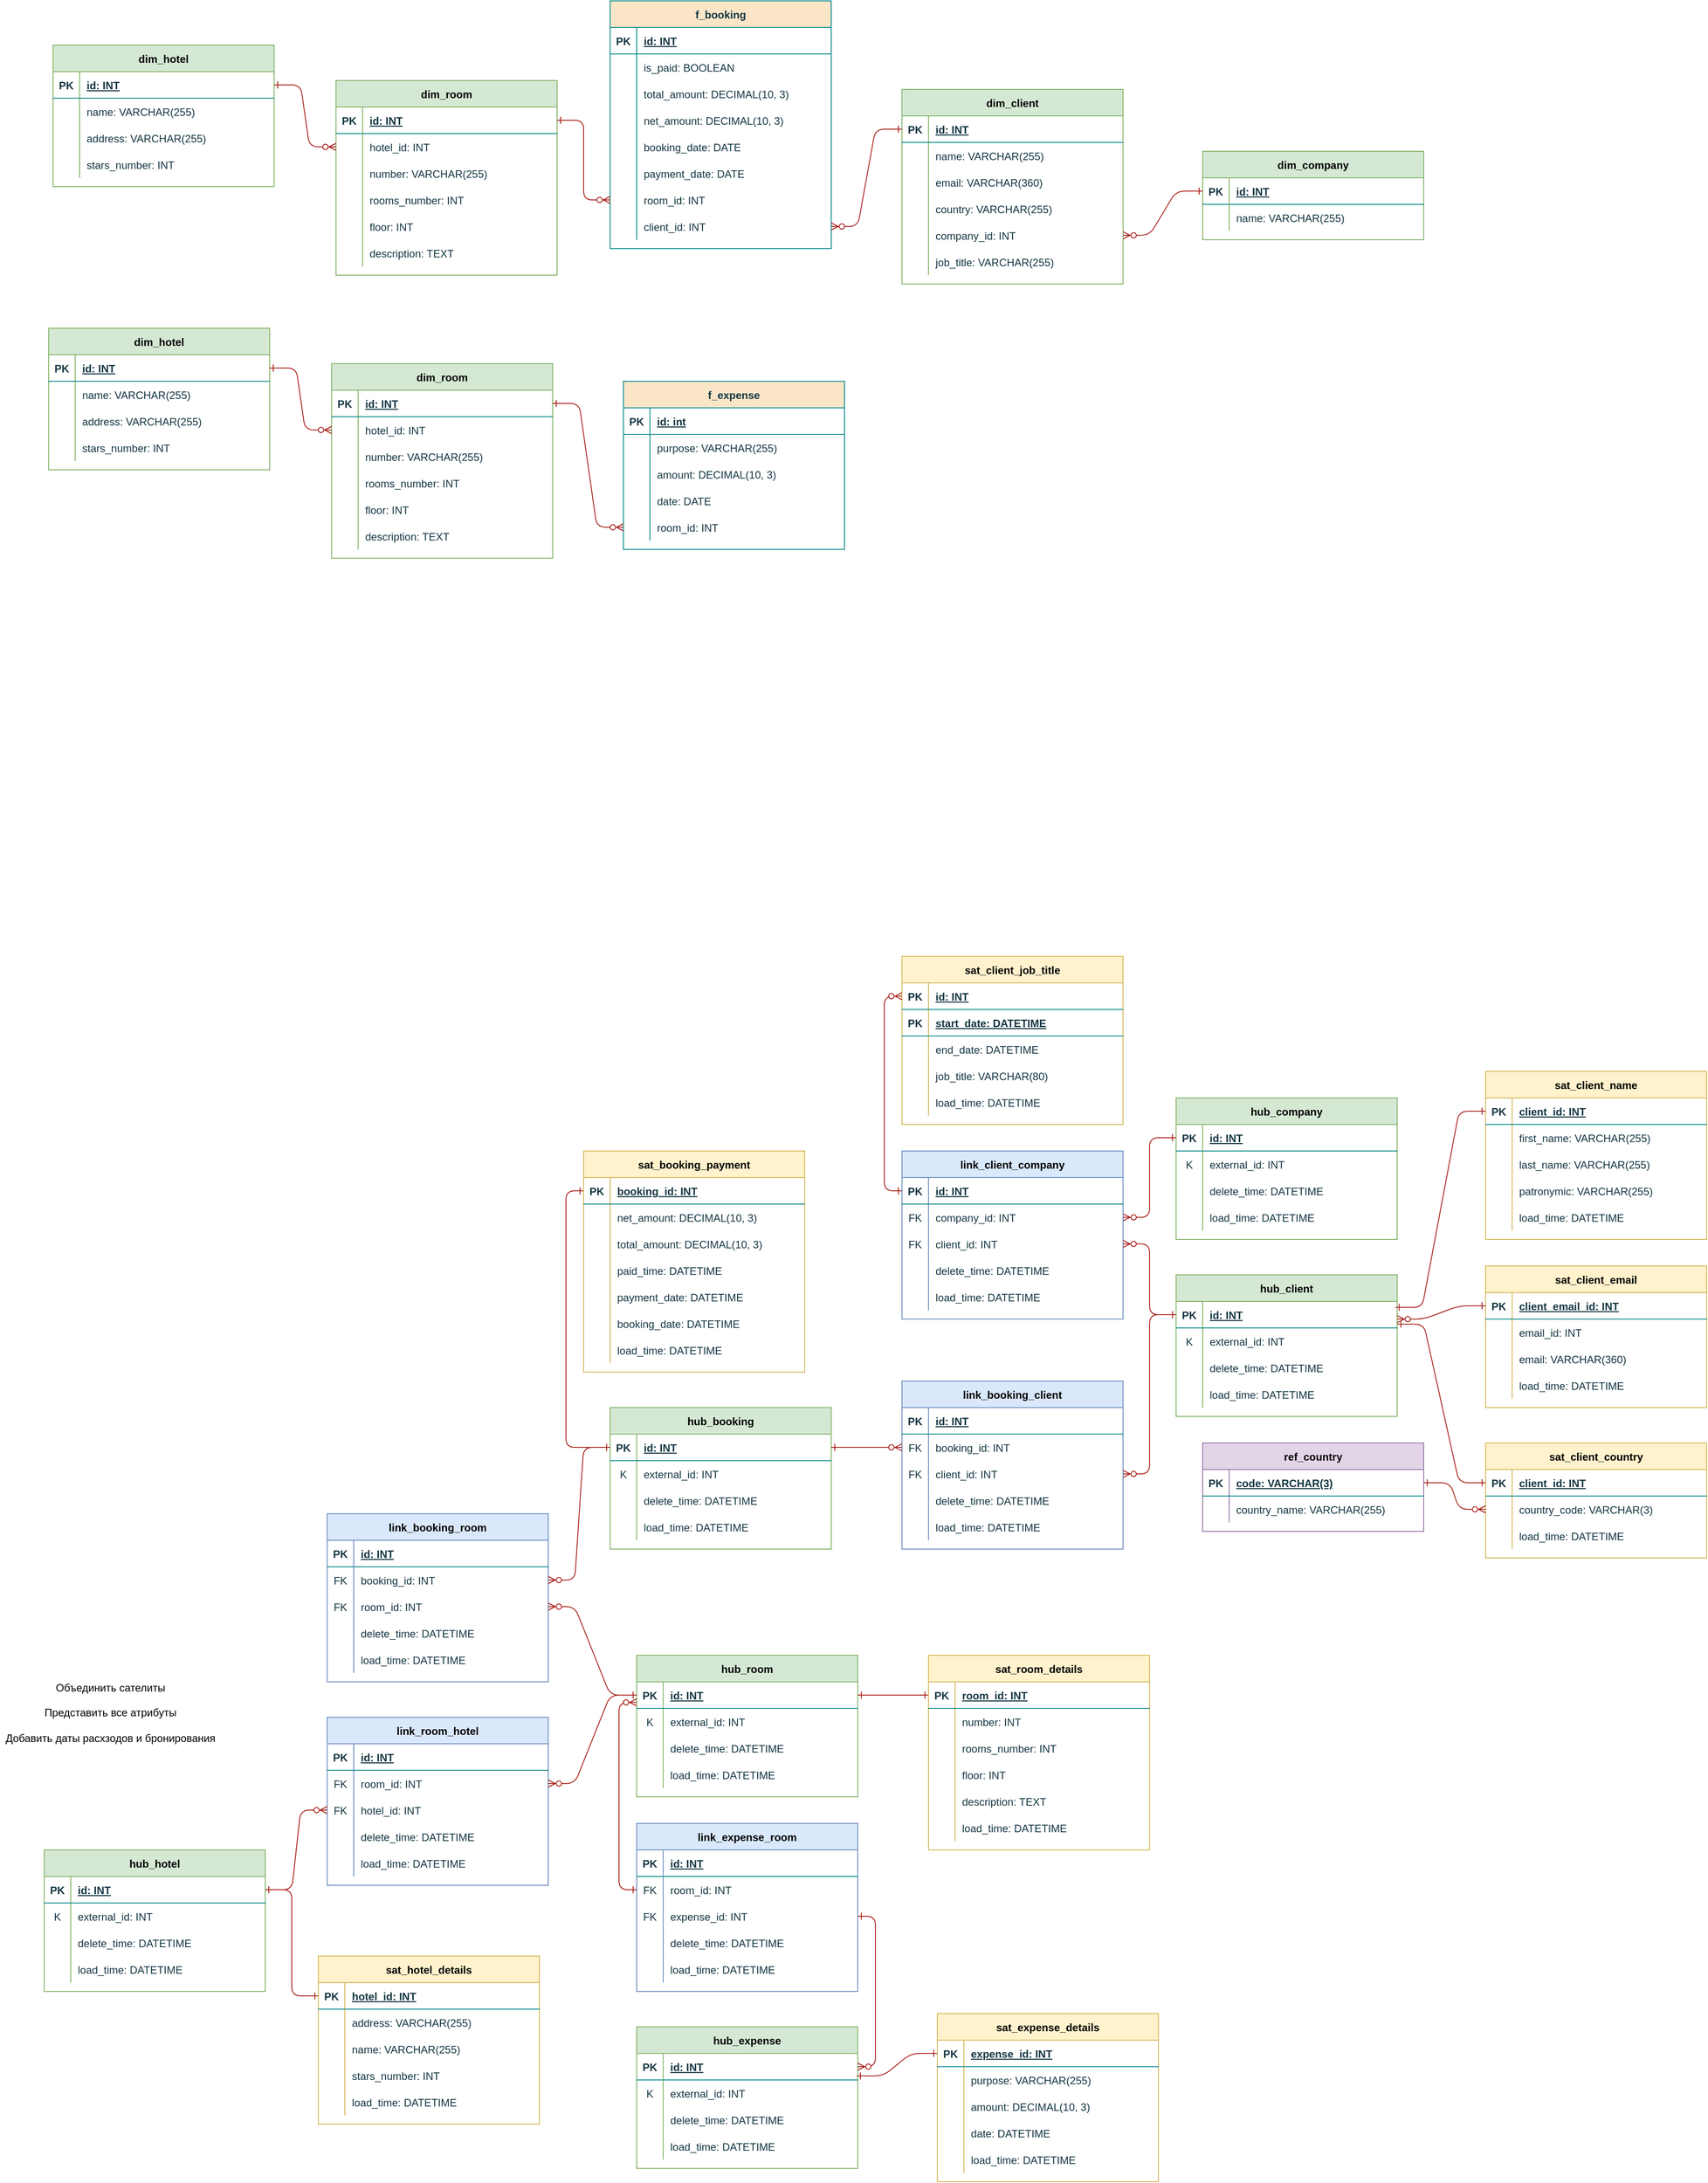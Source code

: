 <mxfile version="21.3.2" type="github">
  <diagram id="R2lEEEUBdFMjLlhIrx00" name="Page-1">
    <mxGraphModel dx="2899" dy="1296" grid="1" gridSize="10" guides="1" tooltips="1" connect="1" arrows="1" fold="1" page="1" pageScale="1" pageWidth="850" pageHeight="1100" math="0" shadow="0" extFonts="Permanent Marker^https://fonts.googleapis.com/css?family=Permanent+Marker">
      <root>
        <mxCell id="0" />
        <mxCell id="1" parent="0" />
        <mxCell id="NWBuwYmIIKWmuOXDOrL8-1" value="f_booking" style="shape=table;startSize=30;container=1;collapsible=1;childLayout=tableLayout;fixedRows=1;rowLines=0;fontStyle=1;align=center;resizeLast=1;labelBackgroundColor=none;fillColor=#FAE5C7;strokeColor=#0F8B8D;fontColor=#143642;" parent="1" vertex="1">
          <mxGeometry x="280" y="510" width="250" height="280" as="geometry" />
        </mxCell>
        <mxCell id="NWBuwYmIIKWmuOXDOrL8-2" value="" style="shape=partialRectangle;collapsible=0;dropTarget=0;pointerEvents=0;fillColor=none;points=[[0,0.5],[1,0.5]];portConstraint=eastwest;top=0;left=0;right=0;bottom=1;labelBackgroundColor=none;strokeColor=#0F8B8D;fontColor=#143642;" parent="NWBuwYmIIKWmuOXDOrL8-1" vertex="1">
          <mxGeometry y="30" width="250" height="30" as="geometry" />
        </mxCell>
        <mxCell id="NWBuwYmIIKWmuOXDOrL8-3" value="PK" style="shape=partialRectangle;overflow=hidden;connectable=0;fillColor=none;top=0;left=0;bottom=0;right=0;fontStyle=1;labelBackgroundColor=none;strokeColor=#0F8B8D;fontColor=#143642;" parent="NWBuwYmIIKWmuOXDOrL8-2" vertex="1">
          <mxGeometry width="30" height="30" as="geometry">
            <mxRectangle width="30" height="30" as="alternateBounds" />
          </mxGeometry>
        </mxCell>
        <mxCell id="NWBuwYmIIKWmuOXDOrL8-4" value="id: INT" style="shape=partialRectangle;overflow=hidden;connectable=0;fillColor=none;top=0;left=0;bottom=0;right=0;align=left;spacingLeft=6;fontStyle=5;labelBackgroundColor=none;strokeColor=#0F8B8D;fontColor=#143642;" parent="NWBuwYmIIKWmuOXDOrL8-2" vertex="1">
          <mxGeometry x="30" width="220" height="30" as="geometry">
            <mxRectangle width="220" height="30" as="alternateBounds" />
          </mxGeometry>
        </mxCell>
        <mxCell id="NWBuwYmIIKWmuOXDOrL8-5" value="" style="shape=partialRectangle;collapsible=0;dropTarget=0;pointerEvents=0;fillColor=none;points=[[0,0.5],[1,0.5]];portConstraint=eastwest;top=0;left=0;right=0;bottom=0;labelBackgroundColor=none;strokeColor=#0F8B8D;fontColor=#143642;" parent="NWBuwYmIIKWmuOXDOrL8-1" vertex="1">
          <mxGeometry y="60" width="250" height="30" as="geometry" />
        </mxCell>
        <mxCell id="NWBuwYmIIKWmuOXDOrL8-6" value="" style="shape=partialRectangle;overflow=hidden;connectable=0;fillColor=none;top=0;left=0;bottom=0;right=0;labelBackgroundColor=none;strokeColor=#0F8B8D;fontColor=#143642;" parent="NWBuwYmIIKWmuOXDOrL8-5" vertex="1">
          <mxGeometry width="30" height="30" as="geometry">
            <mxRectangle width="30" height="30" as="alternateBounds" />
          </mxGeometry>
        </mxCell>
        <mxCell id="NWBuwYmIIKWmuOXDOrL8-7" value="is_paid: BOOLEAN" style="shape=partialRectangle;overflow=hidden;connectable=0;fillColor=none;top=0;left=0;bottom=0;right=0;align=left;spacingLeft=6;labelBackgroundColor=none;strokeColor=#0F8B8D;fontColor=#143642;verticalAlign=middle;" parent="NWBuwYmIIKWmuOXDOrL8-5" vertex="1">
          <mxGeometry x="30" width="220" height="30" as="geometry">
            <mxRectangle width="220" height="30" as="alternateBounds" />
          </mxGeometry>
        </mxCell>
        <mxCell id="NWBuwYmIIKWmuOXDOrL8-8" value="" style="shape=partialRectangle;collapsible=0;dropTarget=0;pointerEvents=0;fillColor=none;points=[[0,0.5],[1,0.5]];portConstraint=eastwest;top=0;left=0;right=0;bottom=0;labelBackgroundColor=none;strokeColor=#0F8B8D;fontColor=#143642;" parent="NWBuwYmIIKWmuOXDOrL8-1" vertex="1">
          <mxGeometry y="90" width="250" height="30" as="geometry" />
        </mxCell>
        <mxCell id="NWBuwYmIIKWmuOXDOrL8-9" value="" style="shape=partialRectangle;overflow=hidden;connectable=0;fillColor=none;top=0;left=0;bottom=0;right=0;labelBackgroundColor=none;strokeColor=#0F8B8D;fontColor=#143642;" parent="NWBuwYmIIKWmuOXDOrL8-8" vertex="1">
          <mxGeometry width="30" height="30" as="geometry">
            <mxRectangle width="30" height="30" as="alternateBounds" />
          </mxGeometry>
        </mxCell>
        <mxCell id="NWBuwYmIIKWmuOXDOrL8-10" value="total_amount: DECIMAL(10, 3)" style="shape=partialRectangle;overflow=hidden;connectable=0;fillColor=none;top=0;left=0;bottom=0;right=0;align=left;spacingLeft=6;labelBackgroundColor=none;strokeColor=#0F8B8D;fontColor=#143642;" parent="NWBuwYmIIKWmuOXDOrL8-8" vertex="1">
          <mxGeometry x="30" width="220" height="30" as="geometry">
            <mxRectangle width="220" height="30" as="alternateBounds" />
          </mxGeometry>
        </mxCell>
        <mxCell id="NWBuwYmIIKWmuOXDOrL8-11" style="shape=partialRectangle;collapsible=0;dropTarget=0;pointerEvents=0;fillColor=none;points=[[0,0.5],[1,0.5]];portConstraint=eastwest;top=0;left=0;right=0;bottom=0;labelBackgroundColor=none;strokeColor=#0F8B8D;fontColor=#143642;" parent="NWBuwYmIIKWmuOXDOrL8-1" vertex="1">
          <mxGeometry y="120" width="250" height="30" as="geometry" />
        </mxCell>
        <mxCell id="NWBuwYmIIKWmuOXDOrL8-12" style="shape=partialRectangle;overflow=hidden;connectable=0;fillColor=none;top=0;left=0;bottom=0;right=0;labelBackgroundColor=none;strokeColor=#0F8B8D;fontColor=#143642;" parent="NWBuwYmIIKWmuOXDOrL8-11" vertex="1">
          <mxGeometry width="30" height="30" as="geometry">
            <mxRectangle width="30" height="30" as="alternateBounds" />
          </mxGeometry>
        </mxCell>
        <mxCell id="NWBuwYmIIKWmuOXDOrL8-13" value="net_amount: DECIMAL(10, 3)" style="shape=partialRectangle;overflow=hidden;connectable=0;fillColor=none;top=0;left=0;bottom=0;right=0;align=left;spacingLeft=6;labelBackgroundColor=none;strokeColor=#0F8B8D;fontColor=#143642;" parent="NWBuwYmIIKWmuOXDOrL8-11" vertex="1">
          <mxGeometry x="30" width="220" height="30" as="geometry">
            <mxRectangle width="220" height="30" as="alternateBounds" />
          </mxGeometry>
        </mxCell>
        <mxCell id="NWBuwYmIIKWmuOXDOrL8-14" style="shape=partialRectangle;collapsible=0;dropTarget=0;pointerEvents=0;fillColor=none;points=[[0,0.5],[1,0.5]];portConstraint=eastwest;top=0;left=0;right=0;bottom=0;labelBackgroundColor=none;strokeColor=#0F8B8D;fontColor=#143642;" parent="NWBuwYmIIKWmuOXDOrL8-1" vertex="1">
          <mxGeometry y="150" width="250" height="30" as="geometry" />
        </mxCell>
        <mxCell id="NWBuwYmIIKWmuOXDOrL8-15" style="shape=partialRectangle;overflow=hidden;connectable=0;fillColor=none;top=0;left=0;bottom=0;right=0;labelBackgroundColor=none;strokeColor=#0F8B8D;fontColor=#143642;" parent="NWBuwYmIIKWmuOXDOrL8-14" vertex="1">
          <mxGeometry width="30" height="30" as="geometry">
            <mxRectangle width="30" height="30" as="alternateBounds" />
          </mxGeometry>
        </mxCell>
        <mxCell id="NWBuwYmIIKWmuOXDOrL8-16" value="booking_date: DATE" style="shape=partialRectangle;overflow=hidden;connectable=0;fillColor=none;top=0;left=0;bottom=0;right=0;align=left;spacingLeft=6;labelBackgroundColor=none;strokeColor=#0F8B8D;fontColor=#143642;" parent="NWBuwYmIIKWmuOXDOrL8-14" vertex="1">
          <mxGeometry x="30" width="220" height="30" as="geometry">
            <mxRectangle width="220" height="30" as="alternateBounds" />
          </mxGeometry>
        </mxCell>
        <mxCell id="NWBuwYmIIKWmuOXDOrL8-17" style="shape=partialRectangle;collapsible=0;dropTarget=0;pointerEvents=0;fillColor=none;points=[[0,0.5],[1,0.5]];portConstraint=eastwest;top=0;left=0;right=0;bottom=0;labelBackgroundColor=none;strokeColor=#0F8B8D;fontColor=#143642;" parent="NWBuwYmIIKWmuOXDOrL8-1" vertex="1">
          <mxGeometry y="180" width="250" height="30" as="geometry" />
        </mxCell>
        <mxCell id="NWBuwYmIIKWmuOXDOrL8-18" style="shape=partialRectangle;overflow=hidden;connectable=0;fillColor=none;top=0;left=0;bottom=0;right=0;labelBackgroundColor=none;strokeColor=#0F8B8D;fontColor=#143642;" parent="NWBuwYmIIKWmuOXDOrL8-17" vertex="1">
          <mxGeometry width="30" height="30" as="geometry">
            <mxRectangle width="30" height="30" as="alternateBounds" />
          </mxGeometry>
        </mxCell>
        <mxCell id="NWBuwYmIIKWmuOXDOrL8-19" value="payment_date: DATE" style="shape=partialRectangle;overflow=hidden;connectable=0;fillColor=none;top=0;left=0;bottom=0;right=0;align=left;spacingLeft=6;labelBackgroundColor=none;strokeColor=#0F8B8D;fontColor=#143642;" parent="NWBuwYmIIKWmuOXDOrL8-17" vertex="1">
          <mxGeometry x="30" width="220" height="30" as="geometry">
            <mxRectangle width="220" height="30" as="alternateBounds" />
          </mxGeometry>
        </mxCell>
        <mxCell id="NWBuwYmIIKWmuOXDOrL8-133" style="shape=partialRectangle;collapsible=0;dropTarget=0;pointerEvents=0;fillColor=none;points=[[0,0.5],[1,0.5]];portConstraint=eastwest;top=0;left=0;right=0;bottom=0;labelBackgroundColor=none;strokeColor=#0F8B8D;fontColor=#143642;" parent="NWBuwYmIIKWmuOXDOrL8-1" vertex="1">
          <mxGeometry y="210" width="250" height="30" as="geometry" />
        </mxCell>
        <mxCell id="NWBuwYmIIKWmuOXDOrL8-134" style="shape=partialRectangle;overflow=hidden;connectable=0;fillColor=none;top=0;left=0;bottom=0;right=0;labelBackgroundColor=none;strokeColor=#0F8B8D;fontColor=#143642;" parent="NWBuwYmIIKWmuOXDOrL8-133" vertex="1">
          <mxGeometry width="30" height="30" as="geometry">
            <mxRectangle width="30" height="30" as="alternateBounds" />
          </mxGeometry>
        </mxCell>
        <mxCell id="NWBuwYmIIKWmuOXDOrL8-135" value="room_id: INT" style="shape=partialRectangle;overflow=hidden;connectable=0;fillColor=none;top=0;left=0;bottom=0;right=0;align=left;spacingLeft=6;labelBackgroundColor=none;strokeColor=#0F8B8D;fontColor=#143642;" parent="NWBuwYmIIKWmuOXDOrL8-133" vertex="1">
          <mxGeometry x="30" width="220" height="30" as="geometry">
            <mxRectangle width="220" height="30" as="alternateBounds" />
          </mxGeometry>
        </mxCell>
        <mxCell id="NWBuwYmIIKWmuOXDOrL8-130" style="shape=partialRectangle;collapsible=0;dropTarget=0;pointerEvents=0;fillColor=none;points=[[0,0.5],[1,0.5]];portConstraint=eastwest;top=0;left=0;right=0;bottom=0;labelBackgroundColor=none;strokeColor=#0F8B8D;fontColor=#143642;" parent="NWBuwYmIIKWmuOXDOrL8-1" vertex="1">
          <mxGeometry y="240" width="250" height="30" as="geometry" />
        </mxCell>
        <mxCell id="NWBuwYmIIKWmuOXDOrL8-131" style="shape=partialRectangle;overflow=hidden;connectable=0;fillColor=none;top=0;left=0;bottom=0;right=0;labelBackgroundColor=none;strokeColor=#0F8B8D;fontColor=#143642;" parent="NWBuwYmIIKWmuOXDOrL8-130" vertex="1">
          <mxGeometry width="30" height="30" as="geometry">
            <mxRectangle width="30" height="30" as="alternateBounds" />
          </mxGeometry>
        </mxCell>
        <mxCell id="NWBuwYmIIKWmuOXDOrL8-132" value="client_id: INT" style="shape=partialRectangle;overflow=hidden;connectable=0;fillColor=none;top=0;left=0;bottom=0;right=0;align=left;spacingLeft=6;labelBackgroundColor=none;strokeColor=#0F8B8D;fontColor=#143642;" parent="NWBuwYmIIKWmuOXDOrL8-130" vertex="1">
          <mxGeometry x="30" width="220" height="30" as="geometry">
            <mxRectangle width="220" height="30" as="alternateBounds" />
          </mxGeometry>
        </mxCell>
        <mxCell id="NWBuwYmIIKWmuOXDOrL8-20" value="f_expense" style="shape=table;startSize=30;container=1;collapsible=1;childLayout=tableLayout;fixedRows=1;rowLines=0;fontStyle=1;align=center;resizeLast=1;labelBackgroundColor=none;fillColor=#FAE5C7;strokeColor=#0F8B8D;fontColor=#143642;" parent="1" vertex="1">
          <mxGeometry x="295" y="940" width="250" height="190" as="geometry" />
        </mxCell>
        <mxCell id="NWBuwYmIIKWmuOXDOrL8-21" value="" style="shape=partialRectangle;collapsible=0;dropTarget=0;pointerEvents=0;fillColor=none;points=[[0,0.5],[1,0.5]];portConstraint=eastwest;top=0;left=0;right=0;bottom=1;labelBackgroundColor=none;strokeColor=#0F8B8D;fontColor=#143642;" parent="NWBuwYmIIKWmuOXDOrL8-20" vertex="1">
          <mxGeometry y="30" width="250" height="30" as="geometry" />
        </mxCell>
        <mxCell id="NWBuwYmIIKWmuOXDOrL8-22" value="PK" style="shape=partialRectangle;overflow=hidden;connectable=0;fillColor=none;top=0;left=0;bottom=0;right=0;fontStyle=1;labelBackgroundColor=none;strokeColor=#0F8B8D;fontColor=#143642;" parent="NWBuwYmIIKWmuOXDOrL8-21" vertex="1">
          <mxGeometry width="30" height="30" as="geometry">
            <mxRectangle width="30" height="30" as="alternateBounds" />
          </mxGeometry>
        </mxCell>
        <mxCell id="NWBuwYmIIKWmuOXDOrL8-23" value="id: int" style="shape=partialRectangle;overflow=hidden;connectable=0;fillColor=none;top=0;left=0;bottom=0;right=0;align=left;spacingLeft=6;fontStyle=5;labelBackgroundColor=none;strokeColor=#0F8B8D;fontColor=#143642;" parent="NWBuwYmIIKWmuOXDOrL8-21" vertex="1">
          <mxGeometry x="30" width="220" height="30" as="geometry">
            <mxRectangle width="220" height="30" as="alternateBounds" />
          </mxGeometry>
        </mxCell>
        <mxCell id="NWBuwYmIIKWmuOXDOrL8-24" value="" style="shape=partialRectangle;collapsible=0;dropTarget=0;pointerEvents=0;fillColor=none;points=[[0,0.5],[1,0.5]];portConstraint=eastwest;top=0;left=0;right=0;bottom=0;labelBackgroundColor=none;strokeColor=#0F8B8D;fontColor=#143642;" parent="NWBuwYmIIKWmuOXDOrL8-20" vertex="1">
          <mxGeometry y="60" width="250" height="30" as="geometry" />
        </mxCell>
        <mxCell id="NWBuwYmIIKWmuOXDOrL8-25" value="" style="shape=partialRectangle;overflow=hidden;connectable=0;fillColor=none;top=0;left=0;bottom=0;right=0;labelBackgroundColor=none;strokeColor=#0F8B8D;fontColor=#143642;" parent="NWBuwYmIIKWmuOXDOrL8-24" vertex="1">
          <mxGeometry width="30" height="30" as="geometry">
            <mxRectangle width="30" height="30" as="alternateBounds" />
          </mxGeometry>
        </mxCell>
        <mxCell id="NWBuwYmIIKWmuOXDOrL8-26" value="purpose: VARCHAR(255)" style="shape=partialRectangle;overflow=hidden;connectable=0;fillColor=none;top=0;left=0;bottom=0;right=0;align=left;spacingLeft=6;labelBackgroundColor=none;strokeColor=#0F8B8D;fontColor=#143642;verticalAlign=middle;" parent="NWBuwYmIIKWmuOXDOrL8-24" vertex="1">
          <mxGeometry x="30" width="220" height="30" as="geometry">
            <mxRectangle width="220" height="30" as="alternateBounds" />
          </mxGeometry>
        </mxCell>
        <mxCell id="NWBuwYmIIKWmuOXDOrL8-27" value="" style="shape=partialRectangle;collapsible=0;dropTarget=0;pointerEvents=0;fillColor=none;points=[[0,0.5],[1,0.5]];portConstraint=eastwest;top=0;left=0;right=0;bottom=0;labelBackgroundColor=none;strokeColor=#0F8B8D;fontColor=#143642;" parent="NWBuwYmIIKWmuOXDOrL8-20" vertex="1">
          <mxGeometry y="90" width="250" height="30" as="geometry" />
        </mxCell>
        <mxCell id="NWBuwYmIIKWmuOXDOrL8-28" value="" style="shape=partialRectangle;overflow=hidden;connectable=0;fillColor=none;top=0;left=0;bottom=0;right=0;labelBackgroundColor=none;strokeColor=#0F8B8D;fontColor=#143642;" parent="NWBuwYmIIKWmuOXDOrL8-27" vertex="1">
          <mxGeometry width="30" height="30" as="geometry">
            <mxRectangle width="30" height="30" as="alternateBounds" />
          </mxGeometry>
        </mxCell>
        <mxCell id="NWBuwYmIIKWmuOXDOrL8-29" value="amount: DECIMAL(10, 3)" style="shape=partialRectangle;overflow=hidden;connectable=0;fillColor=none;top=0;left=0;bottom=0;right=0;align=left;spacingLeft=6;labelBackgroundColor=none;strokeColor=#0F8B8D;fontColor=#143642;" parent="NWBuwYmIIKWmuOXDOrL8-27" vertex="1">
          <mxGeometry x="30" width="220" height="30" as="geometry">
            <mxRectangle width="220" height="30" as="alternateBounds" />
          </mxGeometry>
        </mxCell>
        <mxCell id="NWBuwYmIIKWmuOXDOrL8-33" style="shape=partialRectangle;collapsible=0;dropTarget=0;pointerEvents=0;fillColor=none;points=[[0,0.5],[1,0.5]];portConstraint=eastwest;top=0;left=0;right=0;bottom=0;labelBackgroundColor=none;strokeColor=#0F8B8D;fontColor=#143642;" parent="NWBuwYmIIKWmuOXDOrL8-20" vertex="1">
          <mxGeometry y="120" width="250" height="30" as="geometry" />
        </mxCell>
        <mxCell id="NWBuwYmIIKWmuOXDOrL8-34" style="shape=partialRectangle;overflow=hidden;connectable=0;fillColor=none;top=0;left=0;bottom=0;right=0;labelBackgroundColor=none;strokeColor=#0F8B8D;fontColor=#143642;" parent="NWBuwYmIIKWmuOXDOrL8-33" vertex="1">
          <mxGeometry width="30" height="30" as="geometry">
            <mxRectangle width="30" height="30" as="alternateBounds" />
          </mxGeometry>
        </mxCell>
        <mxCell id="NWBuwYmIIKWmuOXDOrL8-35" value="date: DATE" style="shape=partialRectangle;overflow=hidden;connectable=0;fillColor=none;top=0;left=0;bottom=0;right=0;align=left;spacingLeft=6;labelBackgroundColor=none;strokeColor=#0F8B8D;fontColor=#143642;" parent="NWBuwYmIIKWmuOXDOrL8-33" vertex="1">
          <mxGeometry x="30" width="220" height="30" as="geometry">
            <mxRectangle width="220" height="30" as="alternateBounds" />
          </mxGeometry>
        </mxCell>
        <mxCell id="NWBuwYmIIKWmuOXDOrL8-172" style="shape=partialRectangle;collapsible=0;dropTarget=0;pointerEvents=0;fillColor=none;points=[[0,0.5],[1,0.5]];portConstraint=eastwest;top=0;left=0;right=0;bottom=0;labelBackgroundColor=none;strokeColor=#0F8B8D;fontColor=#143642;" parent="NWBuwYmIIKWmuOXDOrL8-20" vertex="1">
          <mxGeometry y="150" width="250" height="30" as="geometry" />
        </mxCell>
        <mxCell id="NWBuwYmIIKWmuOXDOrL8-173" style="shape=partialRectangle;overflow=hidden;connectable=0;fillColor=none;top=0;left=0;bottom=0;right=0;labelBackgroundColor=none;strokeColor=#0F8B8D;fontColor=#143642;" parent="NWBuwYmIIKWmuOXDOrL8-172" vertex="1">
          <mxGeometry width="30" height="30" as="geometry">
            <mxRectangle width="30" height="30" as="alternateBounds" />
          </mxGeometry>
        </mxCell>
        <mxCell id="NWBuwYmIIKWmuOXDOrL8-174" value="room_id: INT" style="shape=partialRectangle;overflow=hidden;connectable=0;fillColor=none;top=0;left=0;bottom=0;right=0;align=left;spacingLeft=6;labelBackgroundColor=none;strokeColor=#0F8B8D;fontColor=#143642;" parent="NWBuwYmIIKWmuOXDOrL8-172" vertex="1">
          <mxGeometry x="30" width="220" height="30" as="geometry">
            <mxRectangle width="220" height="30" as="alternateBounds" />
          </mxGeometry>
        </mxCell>
        <mxCell id="NWBuwYmIIKWmuOXDOrL8-39" value="dim_client" style="shape=table;startSize=30;container=1;collapsible=1;childLayout=tableLayout;fixedRows=1;rowLines=0;fontStyle=1;align=center;resizeLast=1;labelBackgroundColor=none;fillColor=#d5e8d4;strokeColor=#82b366;" parent="1" vertex="1">
          <mxGeometry x="610" y="610" width="250" height="220" as="geometry" />
        </mxCell>
        <mxCell id="NWBuwYmIIKWmuOXDOrL8-40" value="" style="shape=partialRectangle;collapsible=0;dropTarget=0;pointerEvents=0;fillColor=none;points=[[0,0.5],[1,0.5]];portConstraint=eastwest;top=0;left=0;right=0;bottom=1;labelBackgroundColor=none;strokeColor=#0F8B8D;fontColor=#143642;" parent="NWBuwYmIIKWmuOXDOrL8-39" vertex="1">
          <mxGeometry y="30" width="250" height="30" as="geometry" />
        </mxCell>
        <mxCell id="NWBuwYmIIKWmuOXDOrL8-41" value="PK" style="shape=partialRectangle;overflow=hidden;connectable=0;fillColor=none;top=0;left=0;bottom=0;right=0;fontStyle=1;labelBackgroundColor=none;strokeColor=#0F8B8D;fontColor=#143642;" parent="NWBuwYmIIKWmuOXDOrL8-40" vertex="1">
          <mxGeometry width="30" height="30" as="geometry">
            <mxRectangle width="30" height="30" as="alternateBounds" />
          </mxGeometry>
        </mxCell>
        <mxCell id="NWBuwYmIIKWmuOXDOrL8-42" value="id: INT" style="shape=partialRectangle;overflow=hidden;connectable=0;fillColor=none;top=0;left=0;bottom=0;right=0;align=left;spacingLeft=6;fontStyle=5;labelBackgroundColor=none;strokeColor=#0F8B8D;fontColor=#143642;" parent="NWBuwYmIIKWmuOXDOrL8-40" vertex="1">
          <mxGeometry x="30" width="220" height="30" as="geometry">
            <mxRectangle width="220" height="30" as="alternateBounds" />
          </mxGeometry>
        </mxCell>
        <mxCell id="NWBuwYmIIKWmuOXDOrL8-58" style="shape=partialRectangle;collapsible=0;dropTarget=0;pointerEvents=0;fillColor=none;points=[[0,0.5],[1,0.5]];portConstraint=eastwest;top=0;left=0;right=0;bottom=0;labelBackgroundColor=none;strokeColor=#0F8B8D;fontColor=#143642;" parent="NWBuwYmIIKWmuOXDOrL8-39" vertex="1">
          <mxGeometry y="60" width="250" height="30" as="geometry" />
        </mxCell>
        <mxCell id="NWBuwYmIIKWmuOXDOrL8-59" style="shape=partialRectangle;overflow=hidden;connectable=0;fillColor=none;top=0;left=0;bottom=0;right=0;labelBackgroundColor=none;strokeColor=#0F8B8D;fontColor=#143642;" parent="NWBuwYmIIKWmuOXDOrL8-58" vertex="1">
          <mxGeometry width="30" height="30" as="geometry">
            <mxRectangle width="30" height="30" as="alternateBounds" />
          </mxGeometry>
        </mxCell>
        <mxCell id="NWBuwYmIIKWmuOXDOrL8-60" value="name: VARCHAR(255)" style="shape=partialRectangle;overflow=hidden;connectable=0;fillColor=none;top=0;left=0;bottom=0;right=0;align=left;spacingLeft=6;labelBackgroundColor=none;strokeColor=#0F8B8D;fontColor=#143642;verticalAlign=middle;" parent="NWBuwYmIIKWmuOXDOrL8-58" vertex="1">
          <mxGeometry x="30" width="220" height="30" as="geometry">
            <mxRectangle width="220" height="30" as="alternateBounds" />
          </mxGeometry>
        </mxCell>
        <mxCell id="NWBuwYmIIKWmuOXDOrL8-43" value="" style="shape=partialRectangle;collapsible=0;dropTarget=0;pointerEvents=0;fillColor=none;points=[[0,0.5],[1,0.5]];portConstraint=eastwest;top=0;left=0;right=0;bottom=0;labelBackgroundColor=none;strokeColor=#0F8B8D;fontColor=#143642;" parent="NWBuwYmIIKWmuOXDOrL8-39" vertex="1">
          <mxGeometry y="90" width="250" height="30" as="geometry" />
        </mxCell>
        <mxCell id="NWBuwYmIIKWmuOXDOrL8-44" value="" style="shape=partialRectangle;overflow=hidden;connectable=0;fillColor=none;top=0;left=0;bottom=0;right=0;labelBackgroundColor=none;strokeColor=#0F8B8D;fontColor=#143642;" parent="NWBuwYmIIKWmuOXDOrL8-43" vertex="1">
          <mxGeometry width="30" height="30" as="geometry">
            <mxRectangle width="30" height="30" as="alternateBounds" />
          </mxGeometry>
        </mxCell>
        <mxCell id="NWBuwYmIIKWmuOXDOrL8-45" value="email: VARCHAR(360)" style="shape=partialRectangle;overflow=hidden;connectable=0;fillColor=none;top=0;left=0;bottom=0;right=0;align=left;spacingLeft=6;labelBackgroundColor=none;strokeColor=#0F8B8D;fontColor=#143642;verticalAlign=middle;" parent="NWBuwYmIIKWmuOXDOrL8-43" vertex="1">
          <mxGeometry x="30" width="220" height="30" as="geometry">
            <mxRectangle width="220" height="30" as="alternateBounds" />
          </mxGeometry>
        </mxCell>
        <mxCell id="NWBuwYmIIKWmuOXDOrL8-46" value="" style="shape=partialRectangle;collapsible=0;dropTarget=0;pointerEvents=0;fillColor=none;points=[[0,0.5],[1,0.5]];portConstraint=eastwest;top=0;left=0;right=0;bottom=0;labelBackgroundColor=none;strokeColor=#0F8B8D;fontColor=#143642;" parent="NWBuwYmIIKWmuOXDOrL8-39" vertex="1">
          <mxGeometry y="120" width="250" height="30" as="geometry" />
        </mxCell>
        <mxCell id="NWBuwYmIIKWmuOXDOrL8-47" value="" style="shape=partialRectangle;overflow=hidden;connectable=0;fillColor=none;top=0;left=0;bottom=0;right=0;labelBackgroundColor=none;strokeColor=#0F8B8D;fontColor=#143642;" parent="NWBuwYmIIKWmuOXDOrL8-46" vertex="1">
          <mxGeometry width="30" height="30" as="geometry">
            <mxRectangle width="30" height="30" as="alternateBounds" />
          </mxGeometry>
        </mxCell>
        <mxCell id="NWBuwYmIIKWmuOXDOrL8-48" value="country: VARCHAR(255)" style="shape=partialRectangle;overflow=hidden;connectable=0;fillColor=none;top=0;left=0;bottom=0;right=0;align=left;spacingLeft=6;labelBackgroundColor=none;strokeColor=#0F8B8D;fontColor=#143642;" parent="NWBuwYmIIKWmuOXDOrL8-46" vertex="1">
          <mxGeometry x="30" width="220" height="30" as="geometry">
            <mxRectangle width="220" height="30" as="alternateBounds" />
          </mxGeometry>
        </mxCell>
        <mxCell id="NWBuwYmIIKWmuOXDOrL8-49" style="shape=partialRectangle;collapsible=0;dropTarget=0;pointerEvents=0;fillColor=none;points=[[0,0.5],[1,0.5]];portConstraint=eastwest;top=0;left=0;right=0;bottom=0;labelBackgroundColor=none;strokeColor=#0F8B8D;fontColor=#143642;" parent="NWBuwYmIIKWmuOXDOrL8-39" vertex="1">
          <mxGeometry y="150" width="250" height="30" as="geometry" />
        </mxCell>
        <mxCell id="NWBuwYmIIKWmuOXDOrL8-50" style="shape=partialRectangle;overflow=hidden;connectable=0;fillColor=none;top=0;left=0;bottom=0;right=0;labelBackgroundColor=none;strokeColor=#0F8B8D;fontColor=#143642;" parent="NWBuwYmIIKWmuOXDOrL8-49" vertex="1">
          <mxGeometry width="30" height="30" as="geometry">
            <mxRectangle width="30" height="30" as="alternateBounds" />
          </mxGeometry>
        </mxCell>
        <mxCell id="NWBuwYmIIKWmuOXDOrL8-51" value="company_id: INT" style="shape=partialRectangle;overflow=hidden;connectable=0;fillColor=none;top=0;left=0;bottom=0;right=0;align=left;spacingLeft=6;labelBackgroundColor=none;strokeColor=#0F8B8D;fontColor=#143642;" parent="NWBuwYmIIKWmuOXDOrL8-49" vertex="1">
          <mxGeometry x="30" width="220" height="30" as="geometry">
            <mxRectangle width="220" height="30" as="alternateBounds" />
          </mxGeometry>
        </mxCell>
        <mxCell id="NWBuwYmIIKWmuOXDOrL8-52" style="shape=partialRectangle;collapsible=0;dropTarget=0;pointerEvents=0;fillColor=none;points=[[0,0.5],[1,0.5]];portConstraint=eastwest;top=0;left=0;right=0;bottom=0;labelBackgroundColor=none;strokeColor=#0F8B8D;fontColor=#143642;" parent="NWBuwYmIIKWmuOXDOrL8-39" vertex="1">
          <mxGeometry y="180" width="250" height="30" as="geometry" />
        </mxCell>
        <mxCell id="NWBuwYmIIKWmuOXDOrL8-53" style="shape=partialRectangle;overflow=hidden;connectable=0;fillColor=none;top=0;left=0;bottom=0;right=0;labelBackgroundColor=none;strokeColor=#0F8B8D;fontColor=#143642;" parent="NWBuwYmIIKWmuOXDOrL8-52" vertex="1">
          <mxGeometry width="30" height="30" as="geometry">
            <mxRectangle width="30" height="30" as="alternateBounds" />
          </mxGeometry>
        </mxCell>
        <mxCell id="NWBuwYmIIKWmuOXDOrL8-54" value="job_title: VARCHAR(255)" style="shape=partialRectangle;overflow=hidden;connectable=0;fillColor=none;top=0;left=0;bottom=0;right=0;align=left;spacingLeft=6;labelBackgroundColor=none;strokeColor=#0F8B8D;fontColor=#143642;" parent="NWBuwYmIIKWmuOXDOrL8-52" vertex="1">
          <mxGeometry x="30" width="220" height="30" as="geometry">
            <mxRectangle width="220" height="30" as="alternateBounds" />
          </mxGeometry>
        </mxCell>
        <mxCell id="NWBuwYmIIKWmuOXDOrL8-65" value="dim_company" style="shape=table;startSize=30;container=1;collapsible=1;childLayout=tableLayout;fixedRows=1;rowLines=0;fontStyle=1;align=center;resizeLast=1;labelBackgroundColor=none;fillColor=#d5e8d4;strokeColor=#82b366;" parent="1" vertex="1">
          <mxGeometry x="950" y="680" width="250" height="100" as="geometry" />
        </mxCell>
        <mxCell id="NWBuwYmIIKWmuOXDOrL8-66" value="" style="shape=partialRectangle;collapsible=0;dropTarget=0;pointerEvents=0;fillColor=none;points=[[0,0.5],[1,0.5]];portConstraint=eastwest;top=0;left=0;right=0;bottom=1;labelBackgroundColor=none;strokeColor=#0F8B8D;fontColor=#143642;" parent="NWBuwYmIIKWmuOXDOrL8-65" vertex="1">
          <mxGeometry y="30" width="250" height="30" as="geometry" />
        </mxCell>
        <mxCell id="NWBuwYmIIKWmuOXDOrL8-67" value="PK" style="shape=partialRectangle;overflow=hidden;connectable=0;fillColor=none;top=0;left=0;bottom=0;right=0;fontStyle=1;labelBackgroundColor=none;strokeColor=#0F8B8D;fontColor=#143642;" parent="NWBuwYmIIKWmuOXDOrL8-66" vertex="1">
          <mxGeometry width="30" height="30" as="geometry">
            <mxRectangle width="30" height="30" as="alternateBounds" />
          </mxGeometry>
        </mxCell>
        <mxCell id="NWBuwYmIIKWmuOXDOrL8-68" value="id: INT" style="shape=partialRectangle;overflow=hidden;connectable=0;fillColor=none;top=0;left=0;bottom=0;right=0;align=left;spacingLeft=6;fontStyle=5;labelBackgroundColor=none;strokeColor=#0F8B8D;fontColor=#143642;" parent="NWBuwYmIIKWmuOXDOrL8-66" vertex="1">
          <mxGeometry x="30" width="220" height="30" as="geometry">
            <mxRectangle width="220" height="30" as="alternateBounds" />
          </mxGeometry>
        </mxCell>
        <mxCell id="NWBuwYmIIKWmuOXDOrL8-72" style="shape=partialRectangle;collapsible=0;dropTarget=0;pointerEvents=0;fillColor=none;points=[[0,0.5],[1,0.5]];portConstraint=eastwest;top=0;left=0;right=0;bottom=0;labelBackgroundColor=none;strokeColor=#0F8B8D;fontColor=#143642;" parent="NWBuwYmIIKWmuOXDOrL8-65" vertex="1">
          <mxGeometry y="60" width="250" height="30" as="geometry" />
        </mxCell>
        <mxCell id="NWBuwYmIIKWmuOXDOrL8-73" style="shape=partialRectangle;overflow=hidden;connectable=0;fillColor=none;top=0;left=0;bottom=0;right=0;labelBackgroundColor=none;strokeColor=#0F8B8D;fontColor=#143642;" parent="NWBuwYmIIKWmuOXDOrL8-72" vertex="1">
          <mxGeometry width="30" height="30" as="geometry">
            <mxRectangle width="30" height="30" as="alternateBounds" />
          </mxGeometry>
        </mxCell>
        <mxCell id="NWBuwYmIIKWmuOXDOrL8-74" value="name: VARCHAR(255)" style="shape=partialRectangle;overflow=hidden;connectable=0;fillColor=none;top=0;left=0;bottom=0;right=0;align=left;spacingLeft=6;labelBackgroundColor=none;strokeColor=#0F8B8D;fontColor=#143642;verticalAlign=middle;" parent="NWBuwYmIIKWmuOXDOrL8-72" vertex="1">
          <mxGeometry x="30" width="220" height="30" as="geometry">
            <mxRectangle width="220" height="30" as="alternateBounds" />
          </mxGeometry>
        </mxCell>
        <mxCell id="NWBuwYmIIKWmuOXDOrL8-89" value="" style="edgeStyle=entityRelationEdgeStyle;endArrow=ERzeroToMany;startArrow=ERone;endFill=1;startFill=0;labelBackgroundColor=none;strokeColor=#A8201A;fontColor=default;exitX=0;exitY=0.5;exitDx=0;exitDy=0;entryX=1;entryY=0.5;entryDx=0;entryDy=0;" parent="1" source="NWBuwYmIIKWmuOXDOrL8-66" target="NWBuwYmIIKWmuOXDOrL8-49" edge="1">
          <mxGeometry width="100" height="100" relative="1" as="geometry">
            <mxPoint x="540" y="565" as="sourcePoint" />
            <mxPoint x="670" y="595" as="targetPoint" />
          </mxGeometry>
        </mxCell>
        <mxCell id="NWBuwYmIIKWmuOXDOrL8-90" value="dim_room" style="shape=table;startSize=30;container=1;collapsible=1;childLayout=tableLayout;fixedRows=1;rowLines=0;fontStyle=1;align=center;resizeLast=1;labelBackgroundColor=none;fillColor=#d5e8d4;strokeColor=#82b366;" parent="1" vertex="1">
          <mxGeometry x="-30" y="600" width="250" height="220" as="geometry" />
        </mxCell>
        <mxCell id="NWBuwYmIIKWmuOXDOrL8-91" value="" style="shape=partialRectangle;collapsible=0;dropTarget=0;pointerEvents=0;fillColor=none;points=[[0,0.5],[1,0.5]];portConstraint=eastwest;top=0;left=0;right=0;bottom=1;labelBackgroundColor=none;strokeColor=#0F8B8D;fontColor=#143642;" parent="NWBuwYmIIKWmuOXDOrL8-90" vertex="1">
          <mxGeometry y="30" width="250" height="30" as="geometry" />
        </mxCell>
        <mxCell id="NWBuwYmIIKWmuOXDOrL8-92" value="PK" style="shape=partialRectangle;overflow=hidden;connectable=0;fillColor=none;top=0;left=0;bottom=0;right=0;fontStyle=1;labelBackgroundColor=none;strokeColor=#0F8B8D;fontColor=#143642;" parent="NWBuwYmIIKWmuOXDOrL8-91" vertex="1">
          <mxGeometry width="30" height="30" as="geometry">
            <mxRectangle width="30" height="30" as="alternateBounds" />
          </mxGeometry>
        </mxCell>
        <mxCell id="NWBuwYmIIKWmuOXDOrL8-93" value="id: INT" style="shape=partialRectangle;overflow=hidden;connectable=0;fillColor=none;top=0;left=0;bottom=0;right=0;align=left;spacingLeft=6;fontStyle=5;labelBackgroundColor=none;strokeColor=#0F8B8D;fontColor=#143642;" parent="NWBuwYmIIKWmuOXDOrL8-91" vertex="1">
          <mxGeometry x="30" width="220" height="30" as="geometry">
            <mxRectangle width="220" height="30" as="alternateBounds" />
          </mxGeometry>
        </mxCell>
        <mxCell id="NWBuwYmIIKWmuOXDOrL8-113" style="shape=partialRectangle;collapsible=0;dropTarget=0;pointerEvents=0;fillColor=none;points=[[0,0.5],[1,0.5]];portConstraint=eastwest;top=0;left=0;right=0;bottom=0;labelBackgroundColor=none;strokeColor=#0F8B8D;fontColor=#143642;" parent="NWBuwYmIIKWmuOXDOrL8-90" vertex="1">
          <mxGeometry y="60" width="250" height="30" as="geometry" />
        </mxCell>
        <mxCell id="NWBuwYmIIKWmuOXDOrL8-114" style="shape=partialRectangle;overflow=hidden;connectable=0;fillColor=none;top=0;left=0;bottom=0;right=0;labelBackgroundColor=none;strokeColor=#0F8B8D;fontColor=#143642;" parent="NWBuwYmIIKWmuOXDOrL8-113" vertex="1">
          <mxGeometry width="30" height="30" as="geometry">
            <mxRectangle width="30" height="30" as="alternateBounds" />
          </mxGeometry>
        </mxCell>
        <mxCell id="NWBuwYmIIKWmuOXDOrL8-115" value="hotel_id: INT" style="shape=partialRectangle;overflow=hidden;connectable=0;fillColor=none;top=0;left=0;bottom=0;right=0;align=left;spacingLeft=6;labelBackgroundColor=none;strokeColor=#0F8B8D;fontColor=#143642;verticalAlign=middle;" parent="NWBuwYmIIKWmuOXDOrL8-113" vertex="1">
          <mxGeometry x="30" width="220" height="30" as="geometry">
            <mxRectangle width="220" height="30" as="alternateBounds" />
          </mxGeometry>
        </mxCell>
        <mxCell id="NWBuwYmIIKWmuOXDOrL8-97" style="shape=partialRectangle;collapsible=0;dropTarget=0;pointerEvents=0;fillColor=none;points=[[0,0.5],[1,0.5]];portConstraint=eastwest;top=0;left=0;right=0;bottom=0;labelBackgroundColor=none;strokeColor=#0F8B8D;fontColor=#143642;" parent="NWBuwYmIIKWmuOXDOrL8-90" vertex="1">
          <mxGeometry y="90" width="250" height="30" as="geometry" />
        </mxCell>
        <mxCell id="NWBuwYmIIKWmuOXDOrL8-98" style="shape=partialRectangle;overflow=hidden;connectable=0;fillColor=none;top=0;left=0;bottom=0;right=0;labelBackgroundColor=none;strokeColor=#0F8B8D;fontColor=#143642;" parent="NWBuwYmIIKWmuOXDOrL8-97" vertex="1">
          <mxGeometry width="30" height="30" as="geometry">
            <mxRectangle width="30" height="30" as="alternateBounds" />
          </mxGeometry>
        </mxCell>
        <mxCell id="NWBuwYmIIKWmuOXDOrL8-99" value="number: VARCHAR(255)" style="shape=partialRectangle;overflow=hidden;connectable=0;fillColor=none;top=0;left=0;bottom=0;right=0;align=left;spacingLeft=6;labelBackgroundColor=none;strokeColor=#0F8B8D;fontColor=#143642;verticalAlign=middle;" parent="NWBuwYmIIKWmuOXDOrL8-97" vertex="1">
          <mxGeometry x="30" width="220" height="30" as="geometry">
            <mxRectangle width="220" height="30" as="alternateBounds" />
          </mxGeometry>
        </mxCell>
        <mxCell id="NWBuwYmIIKWmuOXDOrL8-100" value="" style="shape=partialRectangle;collapsible=0;dropTarget=0;pointerEvents=0;fillColor=none;points=[[0,0.5],[1,0.5]];portConstraint=eastwest;top=0;left=0;right=0;bottom=0;labelBackgroundColor=none;strokeColor=#0F8B8D;fontColor=#143642;" parent="NWBuwYmIIKWmuOXDOrL8-90" vertex="1">
          <mxGeometry y="120" width="250" height="30" as="geometry" />
        </mxCell>
        <mxCell id="NWBuwYmIIKWmuOXDOrL8-101" value="" style="shape=partialRectangle;overflow=hidden;connectable=0;fillColor=none;top=0;left=0;bottom=0;right=0;labelBackgroundColor=none;strokeColor=#0F8B8D;fontColor=#143642;" parent="NWBuwYmIIKWmuOXDOrL8-100" vertex="1">
          <mxGeometry width="30" height="30" as="geometry">
            <mxRectangle width="30" height="30" as="alternateBounds" />
          </mxGeometry>
        </mxCell>
        <mxCell id="NWBuwYmIIKWmuOXDOrL8-102" value="rooms_number: INT" style="shape=partialRectangle;overflow=hidden;connectable=0;fillColor=none;top=0;left=0;bottom=0;right=0;align=left;spacingLeft=6;labelBackgroundColor=none;strokeColor=#0F8B8D;fontColor=#143642;verticalAlign=middle;" parent="NWBuwYmIIKWmuOXDOrL8-100" vertex="1">
          <mxGeometry x="30" width="220" height="30" as="geometry">
            <mxRectangle width="220" height="30" as="alternateBounds" />
          </mxGeometry>
        </mxCell>
        <mxCell id="NWBuwYmIIKWmuOXDOrL8-103" value="" style="shape=partialRectangle;collapsible=0;dropTarget=0;pointerEvents=0;fillColor=none;points=[[0,0.5],[1,0.5]];portConstraint=eastwest;top=0;left=0;right=0;bottom=0;labelBackgroundColor=none;strokeColor=#0F8B8D;fontColor=#143642;" parent="NWBuwYmIIKWmuOXDOrL8-90" vertex="1">
          <mxGeometry y="150" width="250" height="30" as="geometry" />
        </mxCell>
        <mxCell id="NWBuwYmIIKWmuOXDOrL8-104" value="" style="shape=partialRectangle;overflow=hidden;connectable=0;fillColor=none;top=0;left=0;bottom=0;right=0;labelBackgroundColor=none;strokeColor=#0F8B8D;fontColor=#143642;" parent="NWBuwYmIIKWmuOXDOrL8-103" vertex="1">
          <mxGeometry width="30" height="30" as="geometry">
            <mxRectangle width="30" height="30" as="alternateBounds" />
          </mxGeometry>
        </mxCell>
        <mxCell id="NWBuwYmIIKWmuOXDOrL8-105" value="floor: INT" style="shape=partialRectangle;overflow=hidden;connectable=0;fillColor=none;top=0;left=0;bottom=0;right=0;align=left;spacingLeft=6;labelBackgroundColor=none;strokeColor=#0F8B8D;fontColor=#143642;" parent="NWBuwYmIIKWmuOXDOrL8-103" vertex="1">
          <mxGeometry x="30" width="220" height="30" as="geometry">
            <mxRectangle width="220" height="30" as="alternateBounds" />
          </mxGeometry>
        </mxCell>
        <mxCell id="NWBuwYmIIKWmuOXDOrL8-106" style="shape=partialRectangle;collapsible=0;dropTarget=0;pointerEvents=0;fillColor=none;points=[[0,0.5],[1,0.5]];portConstraint=eastwest;top=0;left=0;right=0;bottom=0;labelBackgroundColor=none;strokeColor=#0F8B8D;fontColor=#143642;" parent="NWBuwYmIIKWmuOXDOrL8-90" vertex="1">
          <mxGeometry y="180" width="250" height="30" as="geometry" />
        </mxCell>
        <mxCell id="NWBuwYmIIKWmuOXDOrL8-107" style="shape=partialRectangle;overflow=hidden;connectable=0;fillColor=none;top=0;left=0;bottom=0;right=0;labelBackgroundColor=none;strokeColor=#0F8B8D;fontColor=#143642;" parent="NWBuwYmIIKWmuOXDOrL8-106" vertex="1">
          <mxGeometry width="30" height="30" as="geometry">
            <mxRectangle width="30" height="30" as="alternateBounds" />
          </mxGeometry>
        </mxCell>
        <mxCell id="NWBuwYmIIKWmuOXDOrL8-108" value="description: TEXT" style="shape=partialRectangle;overflow=hidden;connectable=0;fillColor=none;top=0;left=0;bottom=0;right=0;align=left;spacingLeft=6;labelBackgroundColor=none;strokeColor=#0F8B8D;fontColor=#143642;" parent="NWBuwYmIIKWmuOXDOrL8-106" vertex="1">
          <mxGeometry x="30" width="220" height="30" as="geometry">
            <mxRectangle width="220" height="30" as="alternateBounds" />
          </mxGeometry>
        </mxCell>
        <mxCell id="NWBuwYmIIKWmuOXDOrL8-116" value="dim_hotel" style="shape=table;startSize=30;container=1;collapsible=1;childLayout=tableLayout;fixedRows=1;rowLines=0;fontStyle=1;align=center;resizeLast=1;labelBackgroundColor=none;fillColor=#d5e8d4;strokeColor=#82b366;" parent="1" vertex="1">
          <mxGeometry x="-350" y="560" width="250" height="160" as="geometry" />
        </mxCell>
        <mxCell id="NWBuwYmIIKWmuOXDOrL8-117" value="" style="shape=partialRectangle;collapsible=0;dropTarget=0;pointerEvents=0;fillColor=none;points=[[0,0.5],[1,0.5]];portConstraint=eastwest;top=0;left=0;right=0;bottom=1;labelBackgroundColor=none;strokeColor=#0F8B8D;fontColor=#143642;" parent="NWBuwYmIIKWmuOXDOrL8-116" vertex="1">
          <mxGeometry y="30" width="250" height="30" as="geometry" />
        </mxCell>
        <mxCell id="NWBuwYmIIKWmuOXDOrL8-118" value="PK" style="shape=partialRectangle;overflow=hidden;connectable=0;fillColor=none;top=0;left=0;bottom=0;right=0;fontStyle=1;labelBackgroundColor=none;strokeColor=#0F8B8D;fontColor=#143642;" parent="NWBuwYmIIKWmuOXDOrL8-117" vertex="1">
          <mxGeometry width="30" height="30" as="geometry">
            <mxRectangle width="30" height="30" as="alternateBounds" />
          </mxGeometry>
        </mxCell>
        <mxCell id="NWBuwYmIIKWmuOXDOrL8-119" value="id: INT" style="shape=partialRectangle;overflow=hidden;connectable=0;fillColor=none;top=0;left=0;bottom=0;right=0;align=left;spacingLeft=6;fontStyle=5;labelBackgroundColor=none;strokeColor=#0F8B8D;fontColor=#143642;" parent="NWBuwYmIIKWmuOXDOrL8-117" vertex="1">
          <mxGeometry x="30" width="220" height="30" as="geometry">
            <mxRectangle width="220" height="30" as="alternateBounds" />
          </mxGeometry>
        </mxCell>
        <mxCell id="NWBuwYmIIKWmuOXDOrL8-120" style="shape=partialRectangle;collapsible=0;dropTarget=0;pointerEvents=0;fillColor=none;points=[[0,0.5],[1,0.5]];portConstraint=eastwest;top=0;left=0;right=0;bottom=0;labelBackgroundColor=none;strokeColor=#0F8B8D;fontColor=#143642;" parent="NWBuwYmIIKWmuOXDOrL8-116" vertex="1">
          <mxGeometry y="60" width="250" height="30" as="geometry" />
        </mxCell>
        <mxCell id="NWBuwYmIIKWmuOXDOrL8-121" style="shape=partialRectangle;overflow=hidden;connectable=0;fillColor=none;top=0;left=0;bottom=0;right=0;labelBackgroundColor=none;strokeColor=#0F8B8D;fontColor=#143642;" parent="NWBuwYmIIKWmuOXDOrL8-120" vertex="1">
          <mxGeometry width="30" height="30" as="geometry">
            <mxRectangle width="30" height="30" as="alternateBounds" />
          </mxGeometry>
        </mxCell>
        <mxCell id="NWBuwYmIIKWmuOXDOrL8-122" value="name: VARCHAR(255)" style="shape=partialRectangle;overflow=hidden;connectable=0;fillColor=none;top=0;left=0;bottom=0;right=0;align=left;spacingLeft=6;labelBackgroundColor=none;strokeColor=#0F8B8D;fontColor=#143642;verticalAlign=middle;" parent="NWBuwYmIIKWmuOXDOrL8-120" vertex="1">
          <mxGeometry x="30" width="220" height="30" as="geometry">
            <mxRectangle width="220" height="30" as="alternateBounds" />
          </mxGeometry>
        </mxCell>
        <mxCell id="NWBuwYmIIKWmuOXDOrL8-127" style="shape=partialRectangle;collapsible=0;dropTarget=0;pointerEvents=0;fillColor=none;points=[[0,0.5],[1,0.5]];portConstraint=eastwest;top=0;left=0;right=0;bottom=0;labelBackgroundColor=none;strokeColor=#0F8B8D;fontColor=#143642;" parent="NWBuwYmIIKWmuOXDOrL8-116" vertex="1">
          <mxGeometry y="90" width="250" height="30" as="geometry" />
        </mxCell>
        <mxCell id="NWBuwYmIIKWmuOXDOrL8-128" style="shape=partialRectangle;overflow=hidden;connectable=0;fillColor=none;top=0;left=0;bottom=0;right=0;labelBackgroundColor=none;strokeColor=#0F8B8D;fontColor=#143642;" parent="NWBuwYmIIKWmuOXDOrL8-127" vertex="1">
          <mxGeometry width="30" height="30" as="geometry">
            <mxRectangle width="30" height="30" as="alternateBounds" />
          </mxGeometry>
        </mxCell>
        <mxCell id="NWBuwYmIIKWmuOXDOrL8-129" value="address: VARCHAR(255)" style="shape=partialRectangle;overflow=hidden;connectable=0;fillColor=none;top=0;left=0;bottom=0;right=0;align=left;spacingLeft=6;labelBackgroundColor=none;strokeColor=#0F8B8D;fontColor=#143642;verticalAlign=middle;" parent="NWBuwYmIIKWmuOXDOrL8-127" vertex="1">
          <mxGeometry x="30" width="220" height="30" as="geometry">
            <mxRectangle width="220" height="30" as="alternateBounds" />
          </mxGeometry>
        </mxCell>
        <mxCell id="NWBuwYmIIKWmuOXDOrL8-124" style="shape=partialRectangle;collapsible=0;dropTarget=0;pointerEvents=0;fillColor=none;points=[[0,0.5],[1,0.5]];portConstraint=eastwest;top=0;left=0;right=0;bottom=0;labelBackgroundColor=none;strokeColor=#0F8B8D;fontColor=#143642;" parent="NWBuwYmIIKWmuOXDOrL8-116" vertex="1">
          <mxGeometry y="120" width="250" height="30" as="geometry" />
        </mxCell>
        <mxCell id="NWBuwYmIIKWmuOXDOrL8-125" style="shape=partialRectangle;overflow=hidden;connectable=0;fillColor=none;top=0;left=0;bottom=0;right=0;labelBackgroundColor=none;strokeColor=#0F8B8D;fontColor=#143642;" parent="NWBuwYmIIKWmuOXDOrL8-124" vertex="1">
          <mxGeometry width="30" height="30" as="geometry">
            <mxRectangle width="30" height="30" as="alternateBounds" />
          </mxGeometry>
        </mxCell>
        <mxCell id="NWBuwYmIIKWmuOXDOrL8-126" value="stars_number: INT" style="shape=partialRectangle;overflow=hidden;connectable=0;fillColor=none;top=0;left=0;bottom=0;right=0;align=left;spacingLeft=6;labelBackgroundColor=none;strokeColor=#0F8B8D;fontColor=#143642;verticalAlign=middle;" parent="NWBuwYmIIKWmuOXDOrL8-124" vertex="1">
          <mxGeometry x="30" width="220" height="30" as="geometry">
            <mxRectangle width="220" height="30" as="alternateBounds" />
          </mxGeometry>
        </mxCell>
        <mxCell id="NWBuwYmIIKWmuOXDOrL8-123" value="" style="edgeStyle=entityRelationEdgeStyle;endArrow=ERzeroToMany;startArrow=ERone;endFill=1;startFill=0;labelBackgroundColor=none;strokeColor=#A8201A;fontColor=default;exitX=1;exitY=0.5;exitDx=0;exitDy=0;entryX=0;entryY=0.5;entryDx=0;entryDy=0;" parent="1" source="NWBuwYmIIKWmuOXDOrL8-117" target="NWBuwYmIIKWmuOXDOrL8-113" edge="1">
          <mxGeometry width="100" height="100" relative="1" as="geometry">
            <mxPoint x="190" y="595" as="sourcePoint" />
            <mxPoint x="290" y="565" as="targetPoint" />
          </mxGeometry>
        </mxCell>
        <mxCell id="NWBuwYmIIKWmuOXDOrL8-136" value="" style="edgeStyle=entityRelationEdgeStyle;endArrow=ERzeroToMany;startArrow=ERone;endFill=1;startFill=0;labelBackgroundColor=none;strokeColor=#A8201A;fontColor=default;exitX=1;exitY=0.5;exitDx=0;exitDy=0;entryX=0;entryY=0.5;entryDx=0;entryDy=0;" parent="1" source="NWBuwYmIIKWmuOXDOrL8-91" target="NWBuwYmIIKWmuOXDOrL8-133" edge="1">
          <mxGeometry width="100" height="100" relative="1" as="geometry">
            <mxPoint x="-90" y="615" as="sourcePoint" />
            <mxPoint x="-20" y="475" as="targetPoint" />
          </mxGeometry>
        </mxCell>
        <mxCell id="NWBuwYmIIKWmuOXDOrL8-137" value="" style="edgeStyle=entityRelationEdgeStyle;endArrow=ERzeroToMany;startArrow=ERone;endFill=1;startFill=0;labelBackgroundColor=none;strokeColor=#A8201A;fontColor=default;exitX=0;exitY=0.5;exitDx=0;exitDy=0;entryX=1;entryY=0.5;entryDx=0;entryDy=0;" parent="1" source="NWBuwYmIIKWmuOXDOrL8-40" target="NWBuwYmIIKWmuOXDOrL8-130" edge="1">
          <mxGeometry width="100" height="100" relative="1" as="geometry">
            <mxPoint x="-10" y="485" as="sourcePoint" />
            <mxPoint x="-80" y="625" as="targetPoint" />
          </mxGeometry>
        </mxCell>
        <mxCell id="NWBuwYmIIKWmuOXDOrL8-138" value="dim_room" style="shape=table;startSize=30;container=1;collapsible=1;childLayout=tableLayout;fixedRows=1;rowLines=0;fontStyle=1;align=center;resizeLast=1;labelBackgroundColor=none;fillColor=#d5e8d4;strokeColor=#82b366;" parent="1" vertex="1">
          <mxGeometry x="-35" y="920" width="250" height="220" as="geometry" />
        </mxCell>
        <mxCell id="NWBuwYmIIKWmuOXDOrL8-139" value="" style="shape=partialRectangle;collapsible=0;dropTarget=0;pointerEvents=0;fillColor=none;points=[[0,0.5],[1,0.5]];portConstraint=eastwest;top=0;left=0;right=0;bottom=1;labelBackgroundColor=none;strokeColor=#0F8B8D;fontColor=#143642;" parent="NWBuwYmIIKWmuOXDOrL8-138" vertex="1">
          <mxGeometry y="30" width="250" height="30" as="geometry" />
        </mxCell>
        <mxCell id="NWBuwYmIIKWmuOXDOrL8-140" value="PK" style="shape=partialRectangle;overflow=hidden;connectable=0;fillColor=none;top=0;left=0;bottom=0;right=0;fontStyle=1;labelBackgroundColor=none;strokeColor=#0F8B8D;fontColor=#143642;" parent="NWBuwYmIIKWmuOXDOrL8-139" vertex="1">
          <mxGeometry width="30" height="30" as="geometry">
            <mxRectangle width="30" height="30" as="alternateBounds" />
          </mxGeometry>
        </mxCell>
        <mxCell id="NWBuwYmIIKWmuOXDOrL8-141" value="id: INT" style="shape=partialRectangle;overflow=hidden;connectable=0;fillColor=none;top=0;left=0;bottom=0;right=0;align=left;spacingLeft=6;fontStyle=5;labelBackgroundColor=none;strokeColor=#0F8B8D;fontColor=#143642;" parent="NWBuwYmIIKWmuOXDOrL8-139" vertex="1">
          <mxGeometry x="30" width="220" height="30" as="geometry">
            <mxRectangle width="220" height="30" as="alternateBounds" />
          </mxGeometry>
        </mxCell>
        <mxCell id="NWBuwYmIIKWmuOXDOrL8-142" style="shape=partialRectangle;collapsible=0;dropTarget=0;pointerEvents=0;fillColor=none;points=[[0,0.5],[1,0.5]];portConstraint=eastwest;top=0;left=0;right=0;bottom=0;labelBackgroundColor=none;strokeColor=#0F8B8D;fontColor=#143642;" parent="NWBuwYmIIKWmuOXDOrL8-138" vertex="1">
          <mxGeometry y="60" width="250" height="30" as="geometry" />
        </mxCell>
        <mxCell id="NWBuwYmIIKWmuOXDOrL8-143" style="shape=partialRectangle;overflow=hidden;connectable=0;fillColor=none;top=0;left=0;bottom=0;right=0;labelBackgroundColor=none;strokeColor=#0F8B8D;fontColor=#143642;" parent="NWBuwYmIIKWmuOXDOrL8-142" vertex="1">
          <mxGeometry width="30" height="30" as="geometry">
            <mxRectangle width="30" height="30" as="alternateBounds" />
          </mxGeometry>
        </mxCell>
        <mxCell id="NWBuwYmIIKWmuOXDOrL8-144" value="hotel_id: INT" style="shape=partialRectangle;overflow=hidden;connectable=0;fillColor=none;top=0;left=0;bottom=0;right=0;align=left;spacingLeft=6;labelBackgroundColor=none;strokeColor=#0F8B8D;fontColor=#143642;verticalAlign=middle;" parent="NWBuwYmIIKWmuOXDOrL8-142" vertex="1">
          <mxGeometry x="30" width="220" height="30" as="geometry">
            <mxRectangle width="220" height="30" as="alternateBounds" />
          </mxGeometry>
        </mxCell>
        <mxCell id="NWBuwYmIIKWmuOXDOrL8-145" style="shape=partialRectangle;collapsible=0;dropTarget=0;pointerEvents=0;fillColor=none;points=[[0,0.5],[1,0.5]];portConstraint=eastwest;top=0;left=0;right=0;bottom=0;labelBackgroundColor=none;strokeColor=#0F8B8D;fontColor=#143642;" parent="NWBuwYmIIKWmuOXDOrL8-138" vertex="1">
          <mxGeometry y="90" width="250" height="30" as="geometry" />
        </mxCell>
        <mxCell id="NWBuwYmIIKWmuOXDOrL8-146" style="shape=partialRectangle;overflow=hidden;connectable=0;fillColor=none;top=0;left=0;bottom=0;right=0;labelBackgroundColor=none;strokeColor=#0F8B8D;fontColor=#143642;" parent="NWBuwYmIIKWmuOXDOrL8-145" vertex="1">
          <mxGeometry width="30" height="30" as="geometry">
            <mxRectangle width="30" height="30" as="alternateBounds" />
          </mxGeometry>
        </mxCell>
        <mxCell id="NWBuwYmIIKWmuOXDOrL8-147" value="number: VARCHAR(255)" style="shape=partialRectangle;overflow=hidden;connectable=0;fillColor=none;top=0;left=0;bottom=0;right=0;align=left;spacingLeft=6;labelBackgroundColor=none;strokeColor=#0F8B8D;fontColor=#143642;verticalAlign=middle;" parent="NWBuwYmIIKWmuOXDOrL8-145" vertex="1">
          <mxGeometry x="30" width="220" height="30" as="geometry">
            <mxRectangle width="220" height="30" as="alternateBounds" />
          </mxGeometry>
        </mxCell>
        <mxCell id="NWBuwYmIIKWmuOXDOrL8-148" value="" style="shape=partialRectangle;collapsible=0;dropTarget=0;pointerEvents=0;fillColor=none;points=[[0,0.5],[1,0.5]];portConstraint=eastwest;top=0;left=0;right=0;bottom=0;labelBackgroundColor=none;strokeColor=#0F8B8D;fontColor=#143642;" parent="NWBuwYmIIKWmuOXDOrL8-138" vertex="1">
          <mxGeometry y="120" width="250" height="30" as="geometry" />
        </mxCell>
        <mxCell id="NWBuwYmIIKWmuOXDOrL8-149" value="" style="shape=partialRectangle;overflow=hidden;connectable=0;fillColor=none;top=0;left=0;bottom=0;right=0;labelBackgroundColor=none;strokeColor=#0F8B8D;fontColor=#143642;" parent="NWBuwYmIIKWmuOXDOrL8-148" vertex="1">
          <mxGeometry width="30" height="30" as="geometry">
            <mxRectangle width="30" height="30" as="alternateBounds" />
          </mxGeometry>
        </mxCell>
        <mxCell id="NWBuwYmIIKWmuOXDOrL8-150" value="rooms_number: INT" style="shape=partialRectangle;overflow=hidden;connectable=0;fillColor=none;top=0;left=0;bottom=0;right=0;align=left;spacingLeft=6;labelBackgroundColor=none;strokeColor=#0F8B8D;fontColor=#143642;verticalAlign=middle;" parent="NWBuwYmIIKWmuOXDOrL8-148" vertex="1">
          <mxGeometry x="30" width="220" height="30" as="geometry">
            <mxRectangle width="220" height="30" as="alternateBounds" />
          </mxGeometry>
        </mxCell>
        <mxCell id="NWBuwYmIIKWmuOXDOrL8-151" value="" style="shape=partialRectangle;collapsible=0;dropTarget=0;pointerEvents=0;fillColor=none;points=[[0,0.5],[1,0.5]];portConstraint=eastwest;top=0;left=0;right=0;bottom=0;labelBackgroundColor=none;strokeColor=#0F8B8D;fontColor=#143642;" parent="NWBuwYmIIKWmuOXDOrL8-138" vertex="1">
          <mxGeometry y="150" width="250" height="30" as="geometry" />
        </mxCell>
        <mxCell id="NWBuwYmIIKWmuOXDOrL8-152" value="" style="shape=partialRectangle;overflow=hidden;connectable=0;fillColor=none;top=0;left=0;bottom=0;right=0;labelBackgroundColor=none;strokeColor=#0F8B8D;fontColor=#143642;" parent="NWBuwYmIIKWmuOXDOrL8-151" vertex="1">
          <mxGeometry width="30" height="30" as="geometry">
            <mxRectangle width="30" height="30" as="alternateBounds" />
          </mxGeometry>
        </mxCell>
        <mxCell id="NWBuwYmIIKWmuOXDOrL8-153" value="floor: INT" style="shape=partialRectangle;overflow=hidden;connectable=0;fillColor=none;top=0;left=0;bottom=0;right=0;align=left;spacingLeft=6;labelBackgroundColor=none;strokeColor=#0F8B8D;fontColor=#143642;" parent="NWBuwYmIIKWmuOXDOrL8-151" vertex="1">
          <mxGeometry x="30" width="220" height="30" as="geometry">
            <mxRectangle width="220" height="30" as="alternateBounds" />
          </mxGeometry>
        </mxCell>
        <mxCell id="NWBuwYmIIKWmuOXDOrL8-154" style="shape=partialRectangle;collapsible=0;dropTarget=0;pointerEvents=0;fillColor=none;points=[[0,0.5],[1,0.5]];portConstraint=eastwest;top=0;left=0;right=0;bottom=0;labelBackgroundColor=none;strokeColor=#0F8B8D;fontColor=#143642;" parent="NWBuwYmIIKWmuOXDOrL8-138" vertex="1">
          <mxGeometry y="180" width="250" height="30" as="geometry" />
        </mxCell>
        <mxCell id="NWBuwYmIIKWmuOXDOrL8-155" style="shape=partialRectangle;overflow=hidden;connectable=0;fillColor=none;top=0;left=0;bottom=0;right=0;labelBackgroundColor=none;strokeColor=#0F8B8D;fontColor=#143642;" parent="NWBuwYmIIKWmuOXDOrL8-154" vertex="1">
          <mxGeometry width="30" height="30" as="geometry">
            <mxRectangle width="30" height="30" as="alternateBounds" />
          </mxGeometry>
        </mxCell>
        <mxCell id="NWBuwYmIIKWmuOXDOrL8-156" value="description: TEXT" style="shape=partialRectangle;overflow=hidden;connectable=0;fillColor=none;top=0;left=0;bottom=0;right=0;align=left;spacingLeft=6;labelBackgroundColor=none;strokeColor=#0F8B8D;fontColor=#143642;" parent="NWBuwYmIIKWmuOXDOrL8-154" vertex="1">
          <mxGeometry x="30" width="220" height="30" as="geometry">
            <mxRectangle width="220" height="30" as="alternateBounds" />
          </mxGeometry>
        </mxCell>
        <mxCell id="NWBuwYmIIKWmuOXDOrL8-157" value="dim_hotel" style="shape=table;startSize=30;container=1;collapsible=1;childLayout=tableLayout;fixedRows=1;rowLines=0;fontStyle=1;align=center;resizeLast=1;labelBackgroundColor=none;fillColor=#d5e8d4;strokeColor=#82b366;" parent="1" vertex="1">
          <mxGeometry x="-355" y="880" width="250" height="160" as="geometry" />
        </mxCell>
        <mxCell id="NWBuwYmIIKWmuOXDOrL8-158" value="" style="shape=partialRectangle;collapsible=0;dropTarget=0;pointerEvents=0;fillColor=none;points=[[0,0.5],[1,0.5]];portConstraint=eastwest;top=0;left=0;right=0;bottom=1;labelBackgroundColor=none;strokeColor=#0F8B8D;fontColor=#143642;" parent="NWBuwYmIIKWmuOXDOrL8-157" vertex="1">
          <mxGeometry y="30" width="250" height="30" as="geometry" />
        </mxCell>
        <mxCell id="NWBuwYmIIKWmuOXDOrL8-159" value="PK" style="shape=partialRectangle;overflow=hidden;connectable=0;fillColor=none;top=0;left=0;bottom=0;right=0;fontStyle=1;labelBackgroundColor=none;strokeColor=#0F8B8D;fontColor=#143642;" parent="NWBuwYmIIKWmuOXDOrL8-158" vertex="1">
          <mxGeometry width="30" height="30" as="geometry">
            <mxRectangle width="30" height="30" as="alternateBounds" />
          </mxGeometry>
        </mxCell>
        <mxCell id="NWBuwYmIIKWmuOXDOrL8-160" value="id: INT" style="shape=partialRectangle;overflow=hidden;connectable=0;fillColor=none;top=0;left=0;bottom=0;right=0;align=left;spacingLeft=6;fontStyle=5;labelBackgroundColor=none;strokeColor=#0F8B8D;fontColor=#143642;" parent="NWBuwYmIIKWmuOXDOrL8-158" vertex="1">
          <mxGeometry x="30" width="220" height="30" as="geometry">
            <mxRectangle width="220" height="30" as="alternateBounds" />
          </mxGeometry>
        </mxCell>
        <mxCell id="NWBuwYmIIKWmuOXDOrL8-161" style="shape=partialRectangle;collapsible=0;dropTarget=0;pointerEvents=0;fillColor=none;points=[[0,0.5],[1,0.5]];portConstraint=eastwest;top=0;left=0;right=0;bottom=0;labelBackgroundColor=none;strokeColor=#0F8B8D;fontColor=#143642;" parent="NWBuwYmIIKWmuOXDOrL8-157" vertex="1">
          <mxGeometry y="60" width="250" height="30" as="geometry" />
        </mxCell>
        <mxCell id="NWBuwYmIIKWmuOXDOrL8-162" style="shape=partialRectangle;overflow=hidden;connectable=0;fillColor=none;top=0;left=0;bottom=0;right=0;labelBackgroundColor=none;strokeColor=#0F8B8D;fontColor=#143642;" parent="NWBuwYmIIKWmuOXDOrL8-161" vertex="1">
          <mxGeometry width="30" height="30" as="geometry">
            <mxRectangle width="30" height="30" as="alternateBounds" />
          </mxGeometry>
        </mxCell>
        <mxCell id="NWBuwYmIIKWmuOXDOrL8-163" value="name: VARCHAR(255)" style="shape=partialRectangle;overflow=hidden;connectable=0;fillColor=none;top=0;left=0;bottom=0;right=0;align=left;spacingLeft=6;labelBackgroundColor=none;strokeColor=#0F8B8D;fontColor=#143642;verticalAlign=middle;" parent="NWBuwYmIIKWmuOXDOrL8-161" vertex="1">
          <mxGeometry x="30" width="220" height="30" as="geometry">
            <mxRectangle width="220" height="30" as="alternateBounds" />
          </mxGeometry>
        </mxCell>
        <mxCell id="NWBuwYmIIKWmuOXDOrL8-164" style="shape=partialRectangle;collapsible=0;dropTarget=0;pointerEvents=0;fillColor=none;points=[[0,0.5],[1,0.5]];portConstraint=eastwest;top=0;left=0;right=0;bottom=0;labelBackgroundColor=none;strokeColor=#0F8B8D;fontColor=#143642;" parent="NWBuwYmIIKWmuOXDOrL8-157" vertex="1">
          <mxGeometry y="90" width="250" height="30" as="geometry" />
        </mxCell>
        <mxCell id="NWBuwYmIIKWmuOXDOrL8-165" style="shape=partialRectangle;overflow=hidden;connectable=0;fillColor=none;top=0;left=0;bottom=0;right=0;labelBackgroundColor=none;strokeColor=#0F8B8D;fontColor=#143642;" parent="NWBuwYmIIKWmuOXDOrL8-164" vertex="1">
          <mxGeometry width="30" height="30" as="geometry">
            <mxRectangle width="30" height="30" as="alternateBounds" />
          </mxGeometry>
        </mxCell>
        <mxCell id="NWBuwYmIIKWmuOXDOrL8-166" value="address: VARCHAR(255)" style="shape=partialRectangle;overflow=hidden;connectable=0;fillColor=none;top=0;left=0;bottom=0;right=0;align=left;spacingLeft=6;labelBackgroundColor=none;strokeColor=#0F8B8D;fontColor=#143642;verticalAlign=middle;" parent="NWBuwYmIIKWmuOXDOrL8-164" vertex="1">
          <mxGeometry x="30" width="220" height="30" as="geometry">
            <mxRectangle width="220" height="30" as="alternateBounds" />
          </mxGeometry>
        </mxCell>
        <mxCell id="NWBuwYmIIKWmuOXDOrL8-167" style="shape=partialRectangle;collapsible=0;dropTarget=0;pointerEvents=0;fillColor=none;points=[[0,0.5],[1,0.5]];portConstraint=eastwest;top=0;left=0;right=0;bottom=0;labelBackgroundColor=none;strokeColor=#0F8B8D;fontColor=#143642;" parent="NWBuwYmIIKWmuOXDOrL8-157" vertex="1">
          <mxGeometry y="120" width="250" height="30" as="geometry" />
        </mxCell>
        <mxCell id="NWBuwYmIIKWmuOXDOrL8-168" style="shape=partialRectangle;overflow=hidden;connectable=0;fillColor=none;top=0;left=0;bottom=0;right=0;labelBackgroundColor=none;strokeColor=#0F8B8D;fontColor=#143642;" parent="NWBuwYmIIKWmuOXDOrL8-167" vertex="1">
          <mxGeometry width="30" height="30" as="geometry">
            <mxRectangle width="30" height="30" as="alternateBounds" />
          </mxGeometry>
        </mxCell>
        <mxCell id="NWBuwYmIIKWmuOXDOrL8-169" value="stars_number: INT" style="shape=partialRectangle;overflow=hidden;connectable=0;fillColor=none;top=0;left=0;bottom=0;right=0;align=left;spacingLeft=6;labelBackgroundColor=none;strokeColor=#0F8B8D;fontColor=#143642;verticalAlign=middle;" parent="NWBuwYmIIKWmuOXDOrL8-167" vertex="1">
          <mxGeometry x="30" width="220" height="30" as="geometry">
            <mxRectangle width="220" height="30" as="alternateBounds" />
          </mxGeometry>
        </mxCell>
        <mxCell id="NWBuwYmIIKWmuOXDOrL8-170" value="" style="edgeStyle=entityRelationEdgeStyle;endArrow=ERzeroToMany;startArrow=ERone;endFill=1;startFill=0;labelBackgroundColor=none;strokeColor=#A8201A;fontColor=default;exitX=1;exitY=0.5;exitDx=0;exitDy=0;entryX=0;entryY=0.5;entryDx=0;entryDy=0;" parent="1" source="NWBuwYmIIKWmuOXDOrL8-158" target="NWBuwYmIIKWmuOXDOrL8-142" edge="1">
          <mxGeometry width="100" height="100" relative="1" as="geometry">
            <mxPoint x="-95" y="555" as="sourcePoint" />
            <mxPoint x="-25" y="625" as="targetPoint" />
          </mxGeometry>
        </mxCell>
        <mxCell id="NWBuwYmIIKWmuOXDOrL8-171" value="" style="edgeStyle=entityRelationEdgeStyle;endArrow=ERzeroToMany;startArrow=ERone;endFill=1;startFill=0;labelBackgroundColor=none;strokeColor=#A8201A;fontColor=default;exitX=1;exitY=0.5;exitDx=0;exitDy=0;entryX=0;entryY=0.5;entryDx=0;entryDy=0;" parent="1" source="NWBuwYmIIKWmuOXDOrL8-139" target="NWBuwYmIIKWmuOXDOrL8-172" edge="1">
          <mxGeometry width="100" height="100" relative="1" as="geometry">
            <mxPoint x="225" y="595" as="sourcePoint" />
            <mxPoint x="285" y="685" as="targetPoint" />
          </mxGeometry>
        </mxCell>
        <mxCell id="NWBuwYmIIKWmuOXDOrL8-175" value="hub_booking" style="shape=table;startSize=30;container=1;collapsible=1;childLayout=tableLayout;fixedRows=1;rowLines=0;fontStyle=1;align=center;resizeLast=1;labelBackgroundColor=none;fillColor=#d5e8d4;strokeColor=#82b366;" parent="1" vertex="1">
          <mxGeometry x="280" y="2100" width="250" height="160" as="geometry" />
        </mxCell>
        <mxCell id="NWBuwYmIIKWmuOXDOrL8-176" value="" style="shape=partialRectangle;collapsible=0;dropTarget=0;pointerEvents=0;fillColor=none;points=[[0,0.5],[1,0.5]];portConstraint=eastwest;top=0;left=0;right=0;bottom=1;labelBackgroundColor=none;strokeColor=#0F8B8D;fontColor=#143642;" parent="NWBuwYmIIKWmuOXDOrL8-175" vertex="1">
          <mxGeometry y="30" width="250" height="30" as="geometry" />
        </mxCell>
        <mxCell id="NWBuwYmIIKWmuOXDOrL8-177" value="PK" style="shape=partialRectangle;overflow=hidden;connectable=0;fillColor=none;top=0;left=0;bottom=0;right=0;fontStyle=1;labelBackgroundColor=none;strokeColor=#0F8B8D;fontColor=#143642;" parent="NWBuwYmIIKWmuOXDOrL8-176" vertex="1">
          <mxGeometry width="30" height="30" as="geometry">
            <mxRectangle width="30" height="30" as="alternateBounds" />
          </mxGeometry>
        </mxCell>
        <mxCell id="NWBuwYmIIKWmuOXDOrL8-178" value="id: INT" style="shape=partialRectangle;overflow=hidden;connectable=0;fillColor=none;top=0;left=0;bottom=0;right=0;align=left;spacingLeft=6;fontStyle=5;labelBackgroundColor=none;strokeColor=#0F8B8D;fontColor=#143642;" parent="NWBuwYmIIKWmuOXDOrL8-176" vertex="1">
          <mxGeometry x="30" width="220" height="30" as="geometry">
            <mxRectangle width="220" height="30" as="alternateBounds" />
          </mxGeometry>
        </mxCell>
        <mxCell id="NWBuwYmIIKWmuOXDOrL8-200" style="shape=partialRectangle;collapsible=0;dropTarget=0;pointerEvents=0;fillColor=none;points=[[0,0.5],[1,0.5]];portConstraint=eastwest;top=0;left=0;right=0;bottom=0;labelBackgroundColor=none;strokeColor=#0F8B8D;fontColor=#143642;" parent="NWBuwYmIIKWmuOXDOrL8-175" vertex="1">
          <mxGeometry y="60" width="250" height="30" as="geometry" />
        </mxCell>
        <mxCell id="NWBuwYmIIKWmuOXDOrL8-201" value="K" style="shape=partialRectangle;overflow=hidden;connectable=0;fillColor=none;top=0;left=0;bottom=0;right=0;labelBackgroundColor=none;strokeColor=#0F8B8D;fontColor=#143642;" parent="NWBuwYmIIKWmuOXDOrL8-200" vertex="1">
          <mxGeometry width="30" height="30" as="geometry">
            <mxRectangle width="30" height="30" as="alternateBounds" />
          </mxGeometry>
        </mxCell>
        <mxCell id="NWBuwYmIIKWmuOXDOrL8-202" value="external_id: INT" style="shape=partialRectangle;overflow=hidden;connectable=0;fillColor=none;top=0;left=0;bottom=0;right=0;align=left;spacingLeft=6;labelBackgroundColor=none;strokeColor=#0F8B8D;fontColor=#143642;verticalAlign=middle;" parent="NWBuwYmIIKWmuOXDOrL8-200" vertex="1">
          <mxGeometry x="30" width="220" height="30" as="geometry">
            <mxRectangle width="220" height="30" as="alternateBounds" />
          </mxGeometry>
        </mxCell>
        <mxCell id="NWBuwYmIIKWmuOXDOrL8-235" style="shape=partialRectangle;collapsible=0;dropTarget=0;pointerEvents=0;fillColor=none;points=[[0,0.5],[1,0.5]];portConstraint=eastwest;top=0;left=0;right=0;bottom=0;labelBackgroundColor=none;strokeColor=#0F8B8D;fontColor=#143642;" parent="NWBuwYmIIKWmuOXDOrL8-175" vertex="1">
          <mxGeometry y="90" width="250" height="30" as="geometry" />
        </mxCell>
        <mxCell id="NWBuwYmIIKWmuOXDOrL8-236" style="shape=partialRectangle;overflow=hidden;connectable=0;fillColor=none;top=0;left=0;bottom=0;right=0;labelBackgroundColor=none;strokeColor=#0F8B8D;fontColor=#143642;" parent="NWBuwYmIIKWmuOXDOrL8-235" vertex="1">
          <mxGeometry width="30" height="30" as="geometry">
            <mxRectangle width="30" height="30" as="alternateBounds" />
          </mxGeometry>
        </mxCell>
        <mxCell id="NWBuwYmIIKWmuOXDOrL8-237" value="delete_time: DATETIME" style="shape=partialRectangle;overflow=hidden;connectable=0;fillColor=none;top=0;left=0;bottom=0;right=0;align=left;spacingLeft=6;labelBackgroundColor=none;strokeColor=#0F8B8D;fontColor=#143642;verticalAlign=middle;" parent="NWBuwYmIIKWmuOXDOrL8-235" vertex="1">
          <mxGeometry x="30" width="220" height="30" as="geometry">
            <mxRectangle width="220" height="30" as="alternateBounds" />
          </mxGeometry>
        </mxCell>
        <mxCell id="NWBuwYmIIKWmuOXDOrL8-232" style="shape=partialRectangle;collapsible=0;dropTarget=0;pointerEvents=0;fillColor=none;points=[[0,0.5],[1,0.5]];portConstraint=eastwest;top=0;left=0;right=0;bottom=0;labelBackgroundColor=none;strokeColor=#0F8B8D;fontColor=#143642;" parent="NWBuwYmIIKWmuOXDOrL8-175" vertex="1">
          <mxGeometry y="120" width="250" height="30" as="geometry" />
        </mxCell>
        <mxCell id="NWBuwYmIIKWmuOXDOrL8-233" style="shape=partialRectangle;overflow=hidden;connectable=0;fillColor=none;top=0;left=0;bottom=0;right=0;labelBackgroundColor=none;strokeColor=#0F8B8D;fontColor=#143642;" parent="NWBuwYmIIKWmuOXDOrL8-232" vertex="1">
          <mxGeometry width="30" height="30" as="geometry">
            <mxRectangle width="30" height="30" as="alternateBounds" />
          </mxGeometry>
        </mxCell>
        <mxCell id="NWBuwYmIIKWmuOXDOrL8-234" value="load_time: DATETIME" style="shape=partialRectangle;overflow=hidden;connectable=0;fillColor=none;top=0;left=0;bottom=0;right=0;align=left;spacingLeft=6;labelBackgroundColor=none;strokeColor=#0F8B8D;fontColor=#143642;verticalAlign=middle;" parent="NWBuwYmIIKWmuOXDOrL8-232" vertex="1">
          <mxGeometry x="30" width="220" height="30" as="geometry">
            <mxRectangle width="220" height="30" as="alternateBounds" />
          </mxGeometry>
        </mxCell>
        <mxCell id="NWBuwYmIIKWmuOXDOrL8-203" value="link_booking_client" style="shape=table;startSize=30;container=1;collapsible=1;childLayout=tableLayout;fixedRows=1;rowLines=0;fontStyle=1;align=center;resizeLast=1;labelBackgroundColor=none;fillColor=#dae8fc;strokeColor=#6c8ebf;" parent="1" vertex="1">
          <mxGeometry x="610" y="2070" width="250" height="190" as="geometry" />
        </mxCell>
        <mxCell id="NWBuwYmIIKWmuOXDOrL8-204" value="" style="shape=partialRectangle;collapsible=0;dropTarget=0;pointerEvents=0;fillColor=none;points=[[0,0.5],[1,0.5]];portConstraint=eastwest;top=0;left=0;right=0;bottom=1;labelBackgroundColor=none;strokeColor=#0F8B8D;fontColor=#143642;" parent="NWBuwYmIIKWmuOXDOrL8-203" vertex="1">
          <mxGeometry y="30" width="250" height="30" as="geometry" />
        </mxCell>
        <mxCell id="NWBuwYmIIKWmuOXDOrL8-205" value="PK" style="shape=partialRectangle;overflow=hidden;connectable=0;fillColor=none;top=0;left=0;bottom=0;right=0;fontStyle=1;labelBackgroundColor=none;strokeColor=#0F8B8D;fontColor=#143642;" parent="NWBuwYmIIKWmuOXDOrL8-204" vertex="1">
          <mxGeometry width="30" height="30" as="geometry">
            <mxRectangle width="30" height="30" as="alternateBounds" />
          </mxGeometry>
        </mxCell>
        <mxCell id="NWBuwYmIIKWmuOXDOrL8-206" value="id: INT" style="shape=partialRectangle;overflow=hidden;connectable=0;fillColor=none;top=0;left=0;bottom=0;right=0;align=left;spacingLeft=6;fontStyle=5;labelBackgroundColor=none;strokeColor=#0F8B8D;fontColor=#143642;" parent="NWBuwYmIIKWmuOXDOrL8-204" vertex="1">
          <mxGeometry x="30" width="220" height="30" as="geometry">
            <mxRectangle width="220" height="30" as="alternateBounds" />
          </mxGeometry>
        </mxCell>
        <mxCell id="NWBuwYmIIKWmuOXDOrL8-207" style="shape=partialRectangle;collapsible=0;dropTarget=0;pointerEvents=0;fillColor=none;points=[[0,0.5],[1,0.5]];portConstraint=eastwest;top=0;left=0;right=0;bottom=0;labelBackgroundColor=none;strokeColor=#0F8B8D;fontColor=#143642;" parent="NWBuwYmIIKWmuOXDOrL8-203" vertex="1">
          <mxGeometry y="60" width="250" height="30" as="geometry" />
        </mxCell>
        <mxCell id="NWBuwYmIIKWmuOXDOrL8-208" value="FK" style="shape=partialRectangle;overflow=hidden;connectable=0;fillColor=none;top=0;left=0;bottom=0;right=0;labelBackgroundColor=none;strokeColor=#0F8B8D;fontColor=#143642;" parent="NWBuwYmIIKWmuOXDOrL8-207" vertex="1">
          <mxGeometry width="30" height="30" as="geometry">
            <mxRectangle width="30" height="30" as="alternateBounds" />
          </mxGeometry>
        </mxCell>
        <mxCell id="NWBuwYmIIKWmuOXDOrL8-209" value="booking_id: INT" style="shape=partialRectangle;overflow=hidden;connectable=0;fillColor=none;top=0;left=0;bottom=0;right=0;align=left;spacingLeft=6;labelBackgroundColor=none;strokeColor=#0F8B8D;fontColor=#143642;verticalAlign=middle;" parent="NWBuwYmIIKWmuOXDOrL8-207" vertex="1">
          <mxGeometry x="30" width="220" height="30" as="geometry">
            <mxRectangle width="220" height="30" as="alternateBounds" />
          </mxGeometry>
        </mxCell>
        <mxCell id="NWBuwYmIIKWmuOXDOrL8-210" value="" style="shape=partialRectangle;collapsible=0;dropTarget=0;pointerEvents=0;fillColor=none;points=[[0,0.5],[1,0.5]];portConstraint=eastwest;top=0;left=0;right=0;bottom=0;labelBackgroundColor=none;strokeColor=#0F8B8D;fontColor=#143642;" parent="NWBuwYmIIKWmuOXDOrL8-203" vertex="1">
          <mxGeometry y="90" width="250" height="30" as="geometry" />
        </mxCell>
        <mxCell id="NWBuwYmIIKWmuOXDOrL8-211" value="FK" style="shape=partialRectangle;overflow=hidden;connectable=0;fillColor=none;top=0;left=0;bottom=0;right=0;labelBackgroundColor=none;strokeColor=#0F8B8D;fontColor=#143642;" parent="NWBuwYmIIKWmuOXDOrL8-210" vertex="1">
          <mxGeometry width="30" height="30" as="geometry">
            <mxRectangle width="30" height="30" as="alternateBounds" />
          </mxGeometry>
        </mxCell>
        <mxCell id="NWBuwYmIIKWmuOXDOrL8-212" value="client_id: INT" style="shape=partialRectangle;overflow=hidden;connectable=0;fillColor=none;top=0;left=0;bottom=0;right=0;align=left;spacingLeft=6;labelBackgroundColor=none;strokeColor=#0F8B8D;fontColor=#143642;verticalAlign=middle;" parent="NWBuwYmIIKWmuOXDOrL8-210" vertex="1">
          <mxGeometry x="30" width="220" height="30" as="geometry">
            <mxRectangle width="220" height="30" as="alternateBounds" />
          </mxGeometry>
        </mxCell>
        <mxCell id="NWBuwYmIIKWmuOXDOrL8-238" style="shape=partialRectangle;collapsible=0;dropTarget=0;pointerEvents=0;fillColor=none;points=[[0,0.5],[1,0.5]];portConstraint=eastwest;top=0;left=0;right=0;bottom=0;labelBackgroundColor=none;strokeColor=#0F8B8D;fontColor=#143642;" parent="NWBuwYmIIKWmuOXDOrL8-203" vertex="1">
          <mxGeometry y="120" width="250" height="30" as="geometry" />
        </mxCell>
        <mxCell id="NWBuwYmIIKWmuOXDOrL8-239" style="shape=partialRectangle;overflow=hidden;connectable=0;fillColor=none;top=0;left=0;bottom=0;right=0;labelBackgroundColor=none;strokeColor=#0F8B8D;fontColor=#143642;" parent="NWBuwYmIIKWmuOXDOrL8-238" vertex="1">
          <mxGeometry width="30" height="30" as="geometry">
            <mxRectangle width="30" height="30" as="alternateBounds" />
          </mxGeometry>
        </mxCell>
        <mxCell id="NWBuwYmIIKWmuOXDOrL8-240" value="delete_time: DATETIME" style="shape=partialRectangle;overflow=hidden;connectable=0;fillColor=none;top=0;left=0;bottom=0;right=0;align=left;spacingLeft=6;labelBackgroundColor=none;strokeColor=#0F8B8D;fontColor=#143642;verticalAlign=middle;" parent="NWBuwYmIIKWmuOXDOrL8-238" vertex="1">
          <mxGeometry x="30" width="220" height="30" as="geometry">
            <mxRectangle width="220" height="30" as="alternateBounds" />
          </mxGeometry>
        </mxCell>
        <mxCell id="NWBuwYmIIKWmuOXDOrL8-213" value="" style="shape=partialRectangle;collapsible=0;dropTarget=0;pointerEvents=0;fillColor=none;points=[[0,0.5],[1,0.5]];portConstraint=eastwest;top=0;left=0;right=0;bottom=0;labelBackgroundColor=none;strokeColor=#0F8B8D;fontColor=#143642;" parent="NWBuwYmIIKWmuOXDOrL8-203" vertex="1">
          <mxGeometry y="150" width="250" height="30" as="geometry" />
        </mxCell>
        <mxCell id="NWBuwYmIIKWmuOXDOrL8-214" value="" style="shape=partialRectangle;overflow=hidden;connectable=0;fillColor=none;top=0;left=0;bottom=0;right=0;labelBackgroundColor=none;strokeColor=#0F8B8D;fontColor=#143642;" parent="NWBuwYmIIKWmuOXDOrL8-213" vertex="1">
          <mxGeometry width="30" height="30" as="geometry">
            <mxRectangle width="30" height="30" as="alternateBounds" />
          </mxGeometry>
        </mxCell>
        <mxCell id="NWBuwYmIIKWmuOXDOrL8-215" value="load_time: DATETIME" style="shape=partialRectangle;overflow=hidden;connectable=0;fillColor=none;top=0;left=0;bottom=0;right=0;align=left;spacingLeft=6;labelBackgroundColor=none;strokeColor=#0F8B8D;fontColor=#143642;" parent="NWBuwYmIIKWmuOXDOrL8-213" vertex="1">
          <mxGeometry x="30" width="220" height="30" as="geometry">
            <mxRectangle width="220" height="30" as="alternateBounds" />
          </mxGeometry>
        </mxCell>
        <mxCell id="NWBuwYmIIKWmuOXDOrL8-231" value="" style="edgeStyle=entityRelationEdgeStyle;endArrow=ERzeroToMany;startArrow=ERone;endFill=1;startFill=0;labelBackgroundColor=none;strokeColor=#A8201A;fontColor=default;exitX=1;exitY=0.5;exitDx=0;exitDy=0;entryX=0;entryY=0.5;entryDx=0;entryDy=0;" parent="1" source="NWBuwYmIIKWmuOXDOrL8-176" target="NWBuwYmIIKWmuOXDOrL8-207" edge="1">
          <mxGeometry width="100" height="100" relative="1" as="geometry">
            <mxPoint x="550" y="2100" as="sourcePoint" />
            <mxPoint x="630" y="2240" as="targetPoint" />
          </mxGeometry>
        </mxCell>
        <mxCell id="NWBuwYmIIKWmuOXDOrL8-241" value="hub_client" style="shape=table;startSize=30;container=1;collapsible=1;childLayout=tableLayout;fixedRows=1;rowLines=0;fontStyle=1;align=center;resizeLast=1;labelBackgroundColor=none;fillColor=#d5e8d4;strokeColor=#82b366;" parent="1" vertex="1">
          <mxGeometry x="920" y="1950" width="250" height="160" as="geometry" />
        </mxCell>
        <mxCell id="NWBuwYmIIKWmuOXDOrL8-242" value="" style="shape=partialRectangle;collapsible=0;dropTarget=0;pointerEvents=0;fillColor=none;points=[[0,0.5],[1,0.5]];portConstraint=eastwest;top=0;left=0;right=0;bottom=1;labelBackgroundColor=none;strokeColor=#0F8B8D;fontColor=#143642;" parent="NWBuwYmIIKWmuOXDOrL8-241" vertex="1">
          <mxGeometry y="30" width="250" height="30" as="geometry" />
        </mxCell>
        <mxCell id="NWBuwYmIIKWmuOXDOrL8-243" value="PK" style="shape=partialRectangle;overflow=hidden;connectable=0;fillColor=none;top=0;left=0;bottom=0;right=0;fontStyle=1;labelBackgroundColor=none;strokeColor=#0F8B8D;fontColor=#143642;" parent="NWBuwYmIIKWmuOXDOrL8-242" vertex="1">
          <mxGeometry width="30" height="30" as="geometry">
            <mxRectangle width="30" height="30" as="alternateBounds" />
          </mxGeometry>
        </mxCell>
        <mxCell id="NWBuwYmIIKWmuOXDOrL8-244" value="id: INT" style="shape=partialRectangle;overflow=hidden;connectable=0;fillColor=none;top=0;left=0;bottom=0;right=0;align=left;spacingLeft=6;fontStyle=5;labelBackgroundColor=none;strokeColor=#0F8B8D;fontColor=#143642;" parent="NWBuwYmIIKWmuOXDOrL8-242" vertex="1">
          <mxGeometry x="30" width="220" height="30" as="geometry">
            <mxRectangle width="220" height="30" as="alternateBounds" />
          </mxGeometry>
        </mxCell>
        <mxCell id="NWBuwYmIIKWmuOXDOrL8-245" style="shape=partialRectangle;collapsible=0;dropTarget=0;pointerEvents=0;fillColor=none;points=[[0,0.5],[1,0.5]];portConstraint=eastwest;top=0;left=0;right=0;bottom=0;labelBackgroundColor=none;strokeColor=#0F8B8D;fontColor=#143642;" parent="NWBuwYmIIKWmuOXDOrL8-241" vertex="1">
          <mxGeometry y="60" width="250" height="30" as="geometry" />
        </mxCell>
        <mxCell id="NWBuwYmIIKWmuOXDOrL8-246" value="K" style="shape=partialRectangle;overflow=hidden;connectable=0;fillColor=none;top=0;left=0;bottom=0;right=0;labelBackgroundColor=none;strokeColor=#0F8B8D;fontColor=#143642;" parent="NWBuwYmIIKWmuOXDOrL8-245" vertex="1">
          <mxGeometry width="30" height="30" as="geometry">
            <mxRectangle width="30" height="30" as="alternateBounds" />
          </mxGeometry>
        </mxCell>
        <mxCell id="NWBuwYmIIKWmuOXDOrL8-247" value="external_id: INT" style="shape=partialRectangle;overflow=hidden;connectable=0;fillColor=none;top=0;left=0;bottom=0;right=0;align=left;spacingLeft=6;labelBackgroundColor=none;strokeColor=#0F8B8D;fontColor=#143642;verticalAlign=middle;" parent="NWBuwYmIIKWmuOXDOrL8-245" vertex="1">
          <mxGeometry x="30" width="220" height="30" as="geometry">
            <mxRectangle width="220" height="30" as="alternateBounds" />
          </mxGeometry>
        </mxCell>
        <mxCell id="NWBuwYmIIKWmuOXDOrL8-248" style="shape=partialRectangle;collapsible=0;dropTarget=0;pointerEvents=0;fillColor=none;points=[[0,0.5],[1,0.5]];portConstraint=eastwest;top=0;left=0;right=0;bottom=0;labelBackgroundColor=none;strokeColor=#0F8B8D;fontColor=#143642;" parent="NWBuwYmIIKWmuOXDOrL8-241" vertex="1">
          <mxGeometry y="90" width="250" height="30" as="geometry" />
        </mxCell>
        <mxCell id="NWBuwYmIIKWmuOXDOrL8-249" style="shape=partialRectangle;overflow=hidden;connectable=0;fillColor=none;top=0;left=0;bottom=0;right=0;labelBackgroundColor=none;strokeColor=#0F8B8D;fontColor=#143642;" parent="NWBuwYmIIKWmuOXDOrL8-248" vertex="1">
          <mxGeometry width="30" height="30" as="geometry">
            <mxRectangle width="30" height="30" as="alternateBounds" />
          </mxGeometry>
        </mxCell>
        <mxCell id="NWBuwYmIIKWmuOXDOrL8-250" value="delete_time: DATETIME" style="shape=partialRectangle;overflow=hidden;connectable=0;fillColor=none;top=0;left=0;bottom=0;right=0;align=left;spacingLeft=6;labelBackgroundColor=none;strokeColor=#0F8B8D;fontColor=#143642;verticalAlign=middle;" parent="NWBuwYmIIKWmuOXDOrL8-248" vertex="1">
          <mxGeometry x="30" width="220" height="30" as="geometry">
            <mxRectangle width="220" height="30" as="alternateBounds" />
          </mxGeometry>
        </mxCell>
        <mxCell id="NWBuwYmIIKWmuOXDOrL8-251" style="shape=partialRectangle;collapsible=0;dropTarget=0;pointerEvents=0;fillColor=none;points=[[0,0.5],[1,0.5]];portConstraint=eastwest;top=0;left=0;right=0;bottom=0;labelBackgroundColor=none;strokeColor=#0F8B8D;fontColor=#143642;" parent="NWBuwYmIIKWmuOXDOrL8-241" vertex="1">
          <mxGeometry y="120" width="250" height="30" as="geometry" />
        </mxCell>
        <mxCell id="NWBuwYmIIKWmuOXDOrL8-252" style="shape=partialRectangle;overflow=hidden;connectable=0;fillColor=none;top=0;left=0;bottom=0;right=0;labelBackgroundColor=none;strokeColor=#0F8B8D;fontColor=#143642;" parent="NWBuwYmIIKWmuOXDOrL8-251" vertex="1">
          <mxGeometry width="30" height="30" as="geometry">
            <mxRectangle width="30" height="30" as="alternateBounds" />
          </mxGeometry>
        </mxCell>
        <mxCell id="NWBuwYmIIKWmuOXDOrL8-253" value="load_time: DATETIME" style="shape=partialRectangle;overflow=hidden;connectable=0;fillColor=none;top=0;left=0;bottom=0;right=0;align=left;spacingLeft=6;labelBackgroundColor=none;strokeColor=#0F8B8D;fontColor=#143642;verticalAlign=middle;" parent="NWBuwYmIIKWmuOXDOrL8-251" vertex="1">
          <mxGeometry x="30" width="220" height="30" as="geometry">
            <mxRectangle width="220" height="30" as="alternateBounds" />
          </mxGeometry>
        </mxCell>
        <mxCell id="NWBuwYmIIKWmuOXDOrL8-255" value="" style="edgeStyle=entityRelationEdgeStyle;endArrow=ERzeroToMany;startArrow=ERone;endFill=1;startFill=0;labelBackgroundColor=none;strokeColor=#A8201A;fontColor=default;exitX=0;exitY=0.5;exitDx=0;exitDy=0;entryX=1;entryY=0.5;entryDx=0;entryDy=0;" parent="1" source="NWBuwYmIIKWmuOXDOrL8-242" target="NWBuwYmIIKWmuOXDOrL8-210" edge="1">
          <mxGeometry width="100" height="100" relative="1" as="geometry">
            <mxPoint x="540" y="2125" as="sourcePoint" />
            <mxPoint x="620" y="2155" as="targetPoint" />
          </mxGeometry>
        </mxCell>
        <mxCell id="NWBuwYmIIKWmuOXDOrL8-256" value="link_client_company" style="shape=table;startSize=30;container=1;collapsible=1;childLayout=tableLayout;fixedRows=1;rowLines=0;fontStyle=1;align=center;resizeLast=1;labelBackgroundColor=none;fillColor=#dae8fc;strokeColor=#6c8ebf;" parent="1" vertex="1">
          <mxGeometry x="610" y="1810" width="250" height="190" as="geometry" />
        </mxCell>
        <mxCell id="NWBuwYmIIKWmuOXDOrL8-257" value="" style="shape=partialRectangle;collapsible=0;dropTarget=0;pointerEvents=0;fillColor=none;points=[[0,0.5],[1,0.5]];portConstraint=eastwest;top=0;left=0;right=0;bottom=1;labelBackgroundColor=none;strokeColor=#0F8B8D;fontColor=#143642;" parent="NWBuwYmIIKWmuOXDOrL8-256" vertex="1">
          <mxGeometry y="30" width="250" height="30" as="geometry" />
        </mxCell>
        <mxCell id="NWBuwYmIIKWmuOXDOrL8-258" value="PK" style="shape=partialRectangle;overflow=hidden;connectable=0;fillColor=none;top=0;left=0;bottom=0;right=0;fontStyle=1;labelBackgroundColor=none;strokeColor=#0F8B8D;fontColor=#143642;" parent="NWBuwYmIIKWmuOXDOrL8-257" vertex="1">
          <mxGeometry width="30" height="30" as="geometry">
            <mxRectangle width="30" height="30" as="alternateBounds" />
          </mxGeometry>
        </mxCell>
        <mxCell id="NWBuwYmIIKWmuOXDOrL8-259" value="id: INT" style="shape=partialRectangle;overflow=hidden;connectable=0;fillColor=none;top=0;left=0;bottom=0;right=0;align=left;spacingLeft=6;fontStyle=5;labelBackgroundColor=none;strokeColor=#0F8B8D;fontColor=#143642;" parent="NWBuwYmIIKWmuOXDOrL8-257" vertex="1">
          <mxGeometry x="30" width="220" height="30" as="geometry">
            <mxRectangle width="220" height="30" as="alternateBounds" />
          </mxGeometry>
        </mxCell>
        <mxCell id="NWBuwYmIIKWmuOXDOrL8-306" style="shape=partialRectangle;collapsible=0;dropTarget=0;pointerEvents=0;fillColor=none;points=[[0,0.5],[1,0.5]];portConstraint=eastwest;top=0;left=0;right=0;bottom=0;labelBackgroundColor=none;strokeColor=#0F8B8D;fontColor=#143642;" parent="NWBuwYmIIKWmuOXDOrL8-256" vertex="1">
          <mxGeometry y="60" width="250" height="30" as="geometry" />
        </mxCell>
        <mxCell id="NWBuwYmIIKWmuOXDOrL8-307" value="FK" style="shape=partialRectangle;overflow=hidden;connectable=0;fillColor=none;top=0;left=0;bottom=0;right=0;labelBackgroundColor=none;strokeColor=#0F8B8D;fontColor=#143642;" parent="NWBuwYmIIKWmuOXDOrL8-306" vertex="1">
          <mxGeometry width="30" height="30" as="geometry">
            <mxRectangle width="30" height="30" as="alternateBounds" />
          </mxGeometry>
        </mxCell>
        <mxCell id="NWBuwYmIIKWmuOXDOrL8-308" value="company_id: INT" style="shape=partialRectangle;overflow=hidden;connectable=0;fillColor=none;top=0;left=0;bottom=0;right=0;align=left;spacingLeft=6;labelBackgroundColor=none;strokeColor=#0F8B8D;fontColor=#143642;verticalAlign=middle;" parent="NWBuwYmIIKWmuOXDOrL8-306" vertex="1">
          <mxGeometry x="30" width="220" height="30" as="geometry">
            <mxRectangle width="220" height="30" as="alternateBounds" />
          </mxGeometry>
        </mxCell>
        <mxCell id="NWBuwYmIIKWmuOXDOrL8-260" style="shape=partialRectangle;collapsible=0;dropTarget=0;pointerEvents=0;fillColor=none;points=[[0,0.5],[1,0.5]];portConstraint=eastwest;top=0;left=0;right=0;bottom=0;labelBackgroundColor=none;strokeColor=#0F8B8D;fontColor=#143642;" parent="NWBuwYmIIKWmuOXDOrL8-256" vertex="1">
          <mxGeometry y="90" width="250" height="30" as="geometry" />
        </mxCell>
        <mxCell id="NWBuwYmIIKWmuOXDOrL8-261" value="FK" style="shape=partialRectangle;overflow=hidden;connectable=0;fillColor=none;top=0;left=0;bottom=0;right=0;labelBackgroundColor=none;strokeColor=#0F8B8D;fontColor=#143642;" parent="NWBuwYmIIKWmuOXDOrL8-260" vertex="1">
          <mxGeometry width="30" height="30" as="geometry">
            <mxRectangle width="30" height="30" as="alternateBounds" />
          </mxGeometry>
        </mxCell>
        <mxCell id="NWBuwYmIIKWmuOXDOrL8-262" value="client_id: INT" style="shape=partialRectangle;overflow=hidden;connectable=0;fillColor=none;top=0;left=0;bottom=0;right=0;align=left;spacingLeft=6;labelBackgroundColor=none;strokeColor=#0F8B8D;fontColor=#143642;verticalAlign=middle;" parent="NWBuwYmIIKWmuOXDOrL8-260" vertex="1">
          <mxGeometry x="30" width="220" height="30" as="geometry">
            <mxRectangle width="220" height="30" as="alternateBounds" />
          </mxGeometry>
        </mxCell>
        <mxCell id="NWBuwYmIIKWmuOXDOrL8-266" style="shape=partialRectangle;collapsible=0;dropTarget=0;pointerEvents=0;fillColor=none;points=[[0,0.5],[1,0.5]];portConstraint=eastwest;top=0;left=0;right=0;bottom=0;labelBackgroundColor=none;strokeColor=#0F8B8D;fontColor=#143642;" parent="NWBuwYmIIKWmuOXDOrL8-256" vertex="1">
          <mxGeometry y="120" width="250" height="30" as="geometry" />
        </mxCell>
        <mxCell id="NWBuwYmIIKWmuOXDOrL8-267" style="shape=partialRectangle;overflow=hidden;connectable=0;fillColor=none;top=0;left=0;bottom=0;right=0;labelBackgroundColor=none;strokeColor=#0F8B8D;fontColor=#143642;" parent="NWBuwYmIIKWmuOXDOrL8-266" vertex="1">
          <mxGeometry width="30" height="30" as="geometry">
            <mxRectangle width="30" height="30" as="alternateBounds" />
          </mxGeometry>
        </mxCell>
        <mxCell id="NWBuwYmIIKWmuOXDOrL8-268" value="delete_time: DATETIME" style="shape=partialRectangle;overflow=hidden;connectable=0;fillColor=none;top=0;left=0;bottom=0;right=0;align=left;spacingLeft=6;labelBackgroundColor=none;strokeColor=#0F8B8D;fontColor=#143642;verticalAlign=middle;" parent="NWBuwYmIIKWmuOXDOrL8-266" vertex="1">
          <mxGeometry x="30" width="220" height="30" as="geometry">
            <mxRectangle width="220" height="30" as="alternateBounds" />
          </mxGeometry>
        </mxCell>
        <mxCell id="NWBuwYmIIKWmuOXDOrL8-269" value="" style="shape=partialRectangle;collapsible=0;dropTarget=0;pointerEvents=0;fillColor=none;points=[[0,0.5],[1,0.5]];portConstraint=eastwest;top=0;left=0;right=0;bottom=0;labelBackgroundColor=none;strokeColor=#0F8B8D;fontColor=#143642;" parent="NWBuwYmIIKWmuOXDOrL8-256" vertex="1">
          <mxGeometry y="150" width="250" height="30" as="geometry" />
        </mxCell>
        <mxCell id="NWBuwYmIIKWmuOXDOrL8-270" value="" style="shape=partialRectangle;overflow=hidden;connectable=0;fillColor=none;top=0;left=0;bottom=0;right=0;labelBackgroundColor=none;strokeColor=#0F8B8D;fontColor=#143642;" parent="NWBuwYmIIKWmuOXDOrL8-269" vertex="1">
          <mxGeometry width="30" height="30" as="geometry">
            <mxRectangle width="30" height="30" as="alternateBounds" />
          </mxGeometry>
        </mxCell>
        <mxCell id="NWBuwYmIIKWmuOXDOrL8-271" value="load_time: DATETIME" style="shape=partialRectangle;overflow=hidden;connectable=0;fillColor=none;top=0;left=0;bottom=0;right=0;align=left;spacingLeft=6;labelBackgroundColor=none;strokeColor=#0F8B8D;fontColor=#143642;" parent="NWBuwYmIIKWmuOXDOrL8-269" vertex="1">
          <mxGeometry x="30" width="220" height="30" as="geometry">
            <mxRectangle width="220" height="30" as="alternateBounds" />
          </mxGeometry>
        </mxCell>
        <mxCell id="NWBuwYmIIKWmuOXDOrL8-272" value="" style="edgeStyle=entityRelationEdgeStyle;endArrow=ERzeroToMany;startArrow=ERone;endFill=1;startFill=0;labelBackgroundColor=none;strokeColor=#A8201A;fontColor=default;exitX=0;exitY=0.5;exitDx=0;exitDy=0;entryX=1;entryY=0.5;entryDx=0;entryDy=0;" parent="1" source="NWBuwYmIIKWmuOXDOrL8-242" target="NWBuwYmIIKWmuOXDOrL8-260" edge="1">
          <mxGeometry width="100" height="100" relative="1" as="geometry">
            <mxPoint x="930" y="2305" as="sourcePoint" />
            <mxPoint x="870" y="2185" as="targetPoint" />
          </mxGeometry>
        </mxCell>
        <mxCell id="NWBuwYmIIKWmuOXDOrL8-273" value="sat_client_job_title" style="shape=table;startSize=30;container=1;collapsible=1;childLayout=tableLayout;fixedRows=1;rowLines=0;fontStyle=1;align=center;resizeLast=1;labelBackgroundColor=none;fillColor=#fff2cc;strokeColor=#d6b656;" parent="1" vertex="1">
          <mxGeometry x="610" y="1590" width="250" height="190" as="geometry" />
        </mxCell>
        <mxCell id="NWBuwYmIIKWmuOXDOrL8-274" value="" style="shape=partialRectangle;collapsible=0;dropTarget=0;pointerEvents=0;fillColor=none;points=[[0,0.5],[1,0.5]];portConstraint=eastwest;top=0;left=0;right=0;bottom=1;labelBackgroundColor=none;strokeColor=#0F8B8D;fontColor=#143642;" parent="NWBuwYmIIKWmuOXDOrL8-273" vertex="1">
          <mxGeometry y="30" width="250" height="30" as="geometry" />
        </mxCell>
        <mxCell id="NWBuwYmIIKWmuOXDOrL8-275" value="PK" style="shape=partialRectangle;overflow=hidden;connectable=0;fillColor=none;top=0;left=0;bottom=0;right=0;fontStyle=1;labelBackgroundColor=none;strokeColor=#0F8B8D;fontColor=#143642;" parent="NWBuwYmIIKWmuOXDOrL8-274" vertex="1">
          <mxGeometry width="30" height="30" as="geometry">
            <mxRectangle width="30" height="30" as="alternateBounds" />
          </mxGeometry>
        </mxCell>
        <mxCell id="NWBuwYmIIKWmuOXDOrL8-276" value="id: INT" style="shape=partialRectangle;overflow=hidden;connectable=0;fillColor=none;top=0;left=0;bottom=0;right=0;align=left;spacingLeft=6;fontStyle=5;labelBackgroundColor=none;strokeColor=#0F8B8D;fontColor=#143642;" parent="NWBuwYmIIKWmuOXDOrL8-274" vertex="1">
          <mxGeometry x="30" width="220" height="30" as="geometry">
            <mxRectangle width="220" height="30" as="alternateBounds" />
          </mxGeometry>
        </mxCell>
        <mxCell id="NWBuwYmIIKWmuOXDOrL8-289" style="shape=partialRectangle;collapsible=0;dropTarget=0;pointerEvents=0;fillColor=none;points=[[0,0.5],[1,0.5]];portConstraint=eastwest;top=0;left=0;right=0;bottom=1;labelBackgroundColor=none;strokeColor=#0F8B8D;fontColor=#143642;" parent="NWBuwYmIIKWmuOXDOrL8-273" vertex="1">
          <mxGeometry y="60" width="250" height="30" as="geometry" />
        </mxCell>
        <mxCell id="NWBuwYmIIKWmuOXDOrL8-290" value="PK" style="shape=partialRectangle;overflow=hidden;connectable=0;fillColor=none;top=0;left=0;bottom=0;right=0;fontStyle=1;labelBackgroundColor=none;strokeColor=#0F8B8D;fontColor=#143642;" parent="NWBuwYmIIKWmuOXDOrL8-289" vertex="1">
          <mxGeometry width="30" height="30" as="geometry">
            <mxRectangle width="30" height="30" as="alternateBounds" />
          </mxGeometry>
        </mxCell>
        <mxCell id="NWBuwYmIIKWmuOXDOrL8-291" value="start_date: DATETIME" style="shape=partialRectangle;overflow=hidden;connectable=0;fillColor=none;top=0;left=0;bottom=0;right=0;align=left;spacingLeft=6;fontStyle=5;labelBackgroundColor=none;strokeColor=#0F8B8D;fontColor=#143642;" parent="NWBuwYmIIKWmuOXDOrL8-289" vertex="1">
          <mxGeometry x="30" width="220" height="30" as="geometry">
            <mxRectangle width="220" height="30" as="alternateBounds" />
          </mxGeometry>
        </mxCell>
        <mxCell id="NWBuwYmIIKWmuOXDOrL8-277" style="shape=partialRectangle;collapsible=0;dropTarget=0;pointerEvents=0;fillColor=none;points=[[0,0.5],[1,0.5]];portConstraint=eastwest;top=0;left=0;right=0;bottom=0;labelBackgroundColor=none;strokeColor=#0F8B8D;fontColor=#143642;" parent="NWBuwYmIIKWmuOXDOrL8-273" vertex="1">
          <mxGeometry y="90" width="250" height="30" as="geometry" />
        </mxCell>
        <mxCell id="NWBuwYmIIKWmuOXDOrL8-278" value="" style="shape=partialRectangle;overflow=hidden;connectable=0;fillColor=none;top=0;left=0;bottom=0;right=0;labelBackgroundColor=none;strokeColor=#0F8B8D;fontColor=#143642;" parent="NWBuwYmIIKWmuOXDOrL8-277" vertex="1">
          <mxGeometry width="30" height="30" as="geometry">
            <mxRectangle width="30" height="30" as="alternateBounds" />
          </mxGeometry>
        </mxCell>
        <mxCell id="NWBuwYmIIKWmuOXDOrL8-279" value="end_date: DATETIME" style="shape=partialRectangle;overflow=hidden;connectable=0;fillColor=none;top=0;left=0;bottom=0;right=0;align=left;spacingLeft=6;labelBackgroundColor=none;strokeColor=#0F8B8D;fontColor=#143642;verticalAlign=middle;" parent="NWBuwYmIIKWmuOXDOrL8-277" vertex="1">
          <mxGeometry x="30" width="220" height="30" as="geometry">
            <mxRectangle width="220" height="30" as="alternateBounds" />
          </mxGeometry>
        </mxCell>
        <mxCell id="NWBuwYmIIKWmuOXDOrL8-280" value="" style="shape=partialRectangle;collapsible=0;dropTarget=0;pointerEvents=0;fillColor=none;points=[[0,0.5],[1,0.5]];portConstraint=eastwest;top=0;left=0;right=0;bottom=0;labelBackgroundColor=none;strokeColor=#0F8B8D;fontColor=#143642;" parent="NWBuwYmIIKWmuOXDOrL8-273" vertex="1">
          <mxGeometry y="120" width="250" height="30" as="geometry" />
        </mxCell>
        <mxCell id="NWBuwYmIIKWmuOXDOrL8-281" value="" style="shape=partialRectangle;overflow=hidden;connectable=0;fillColor=none;top=0;left=0;bottom=0;right=0;labelBackgroundColor=none;strokeColor=#0F8B8D;fontColor=#143642;" parent="NWBuwYmIIKWmuOXDOrL8-280" vertex="1">
          <mxGeometry width="30" height="30" as="geometry">
            <mxRectangle width="30" height="30" as="alternateBounds" />
          </mxGeometry>
        </mxCell>
        <mxCell id="NWBuwYmIIKWmuOXDOrL8-282" value="job_title: VARCHAR(80)" style="shape=partialRectangle;overflow=hidden;connectable=0;fillColor=none;top=0;left=0;bottom=0;right=0;align=left;spacingLeft=6;labelBackgroundColor=none;strokeColor=#0F8B8D;fontColor=#143642;verticalAlign=middle;" parent="NWBuwYmIIKWmuOXDOrL8-280" vertex="1">
          <mxGeometry x="30" width="220" height="30" as="geometry">
            <mxRectangle width="220" height="30" as="alternateBounds" />
          </mxGeometry>
        </mxCell>
        <mxCell id="NWBuwYmIIKWmuOXDOrL8-286" value="" style="shape=partialRectangle;collapsible=0;dropTarget=0;pointerEvents=0;fillColor=none;points=[[0,0.5],[1,0.5]];portConstraint=eastwest;top=0;left=0;right=0;bottom=0;labelBackgroundColor=none;strokeColor=#0F8B8D;fontColor=#143642;" parent="NWBuwYmIIKWmuOXDOrL8-273" vertex="1">
          <mxGeometry y="150" width="250" height="30" as="geometry" />
        </mxCell>
        <mxCell id="NWBuwYmIIKWmuOXDOrL8-287" value="" style="shape=partialRectangle;overflow=hidden;connectable=0;fillColor=none;top=0;left=0;bottom=0;right=0;labelBackgroundColor=none;strokeColor=#0F8B8D;fontColor=#143642;" parent="NWBuwYmIIKWmuOXDOrL8-286" vertex="1">
          <mxGeometry width="30" height="30" as="geometry">
            <mxRectangle width="30" height="30" as="alternateBounds" />
          </mxGeometry>
        </mxCell>
        <mxCell id="NWBuwYmIIKWmuOXDOrL8-288" value="load_time: DATETIME" style="shape=partialRectangle;overflow=hidden;connectable=0;fillColor=none;top=0;left=0;bottom=0;right=0;align=left;spacingLeft=6;labelBackgroundColor=none;strokeColor=#0F8B8D;fontColor=#143642;" parent="NWBuwYmIIKWmuOXDOrL8-286" vertex="1">
          <mxGeometry x="30" width="220" height="30" as="geometry">
            <mxRectangle width="220" height="30" as="alternateBounds" />
          </mxGeometry>
        </mxCell>
        <mxCell id="NWBuwYmIIKWmuOXDOrL8-293" value="hub_company" style="shape=table;startSize=30;container=1;collapsible=1;childLayout=tableLayout;fixedRows=1;rowLines=0;fontStyle=1;align=center;resizeLast=1;labelBackgroundColor=none;fillColor=#d5e8d4;strokeColor=#82b366;" parent="1" vertex="1">
          <mxGeometry x="920" y="1750" width="250" height="160" as="geometry" />
        </mxCell>
        <mxCell id="NWBuwYmIIKWmuOXDOrL8-294" value="" style="shape=partialRectangle;collapsible=0;dropTarget=0;pointerEvents=0;fillColor=none;points=[[0,0.5],[1,0.5]];portConstraint=eastwest;top=0;left=0;right=0;bottom=1;labelBackgroundColor=none;strokeColor=#0F8B8D;fontColor=#143642;" parent="NWBuwYmIIKWmuOXDOrL8-293" vertex="1">
          <mxGeometry y="30" width="250" height="30" as="geometry" />
        </mxCell>
        <mxCell id="NWBuwYmIIKWmuOXDOrL8-295" value="PK" style="shape=partialRectangle;overflow=hidden;connectable=0;fillColor=none;top=0;left=0;bottom=0;right=0;fontStyle=1;labelBackgroundColor=none;strokeColor=#0F8B8D;fontColor=#143642;" parent="NWBuwYmIIKWmuOXDOrL8-294" vertex="1">
          <mxGeometry width="30" height="30" as="geometry">
            <mxRectangle width="30" height="30" as="alternateBounds" />
          </mxGeometry>
        </mxCell>
        <mxCell id="NWBuwYmIIKWmuOXDOrL8-296" value="id: INT" style="shape=partialRectangle;overflow=hidden;connectable=0;fillColor=none;top=0;left=0;bottom=0;right=0;align=left;spacingLeft=6;fontStyle=5;labelBackgroundColor=none;strokeColor=#0F8B8D;fontColor=#143642;" parent="NWBuwYmIIKWmuOXDOrL8-294" vertex="1">
          <mxGeometry x="30" width="220" height="30" as="geometry">
            <mxRectangle width="220" height="30" as="alternateBounds" />
          </mxGeometry>
        </mxCell>
        <mxCell id="NWBuwYmIIKWmuOXDOrL8-297" style="shape=partialRectangle;collapsible=0;dropTarget=0;pointerEvents=0;fillColor=none;points=[[0,0.5],[1,0.5]];portConstraint=eastwest;top=0;left=0;right=0;bottom=0;labelBackgroundColor=none;strokeColor=#0F8B8D;fontColor=#143642;" parent="NWBuwYmIIKWmuOXDOrL8-293" vertex="1">
          <mxGeometry y="60" width="250" height="30" as="geometry" />
        </mxCell>
        <mxCell id="NWBuwYmIIKWmuOXDOrL8-298" value="K" style="shape=partialRectangle;overflow=hidden;connectable=0;fillColor=none;top=0;left=0;bottom=0;right=0;labelBackgroundColor=none;strokeColor=#0F8B8D;fontColor=#143642;" parent="NWBuwYmIIKWmuOXDOrL8-297" vertex="1">
          <mxGeometry width="30" height="30" as="geometry">
            <mxRectangle width="30" height="30" as="alternateBounds" />
          </mxGeometry>
        </mxCell>
        <mxCell id="NWBuwYmIIKWmuOXDOrL8-299" value="external_id: INT" style="shape=partialRectangle;overflow=hidden;connectable=0;fillColor=none;top=0;left=0;bottom=0;right=0;align=left;spacingLeft=6;labelBackgroundColor=none;strokeColor=#0F8B8D;fontColor=#143642;verticalAlign=middle;" parent="NWBuwYmIIKWmuOXDOrL8-297" vertex="1">
          <mxGeometry x="30" width="220" height="30" as="geometry">
            <mxRectangle width="220" height="30" as="alternateBounds" />
          </mxGeometry>
        </mxCell>
        <mxCell id="NWBuwYmIIKWmuOXDOrL8-300" style="shape=partialRectangle;collapsible=0;dropTarget=0;pointerEvents=0;fillColor=none;points=[[0,0.5],[1,0.5]];portConstraint=eastwest;top=0;left=0;right=0;bottom=0;labelBackgroundColor=none;strokeColor=#0F8B8D;fontColor=#143642;" parent="NWBuwYmIIKWmuOXDOrL8-293" vertex="1">
          <mxGeometry y="90" width="250" height="30" as="geometry" />
        </mxCell>
        <mxCell id="NWBuwYmIIKWmuOXDOrL8-301" style="shape=partialRectangle;overflow=hidden;connectable=0;fillColor=none;top=0;left=0;bottom=0;right=0;labelBackgroundColor=none;strokeColor=#0F8B8D;fontColor=#143642;" parent="NWBuwYmIIKWmuOXDOrL8-300" vertex="1">
          <mxGeometry width="30" height="30" as="geometry">
            <mxRectangle width="30" height="30" as="alternateBounds" />
          </mxGeometry>
        </mxCell>
        <mxCell id="NWBuwYmIIKWmuOXDOrL8-302" value="delete_time: DATETIME" style="shape=partialRectangle;overflow=hidden;connectable=0;fillColor=none;top=0;left=0;bottom=0;right=0;align=left;spacingLeft=6;labelBackgroundColor=none;strokeColor=#0F8B8D;fontColor=#143642;verticalAlign=middle;" parent="NWBuwYmIIKWmuOXDOrL8-300" vertex="1">
          <mxGeometry x="30" width="220" height="30" as="geometry">
            <mxRectangle width="220" height="30" as="alternateBounds" />
          </mxGeometry>
        </mxCell>
        <mxCell id="NWBuwYmIIKWmuOXDOrL8-303" style="shape=partialRectangle;collapsible=0;dropTarget=0;pointerEvents=0;fillColor=none;points=[[0,0.5],[1,0.5]];portConstraint=eastwest;top=0;left=0;right=0;bottom=0;labelBackgroundColor=none;strokeColor=#0F8B8D;fontColor=#143642;" parent="NWBuwYmIIKWmuOXDOrL8-293" vertex="1">
          <mxGeometry y="120" width="250" height="30" as="geometry" />
        </mxCell>
        <mxCell id="NWBuwYmIIKWmuOXDOrL8-304" style="shape=partialRectangle;overflow=hidden;connectable=0;fillColor=none;top=0;left=0;bottom=0;right=0;labelBackgroundColor=none;strokeColor=#0F8B8D;fontColor=#143642;" parent="NWBuwYmIIKWmuOXDOrL8-303" vertex="1">
          <mxGeometry width="30" height="30" as="geometry">
            <mxRectangle width="30" height="30" as="alternateBounds" />
          </mxGeometry>
        </mxCell>
        <mxCell id="NWBuwYmIIKWmuOXDOrL8-305" value="load_time: DATETIME" style="shape=partialRectangle;overflow=hidden;connectable=0;fillColor=none;top=0;left=0;bottom=0;right=0;align=left;spacingLeft=6;labelBackgroundColor=none;strokeColor=#0F8B8D;fontColor=#143642;verticalAlign=middle;" parent="NWBuwYmIIKWmuOXDOrL8-303" vertex="1">
          <mxGeometry x="30" width="220" height="30" as="geometry">
            <mxRectangle width="220" height="30" as="alternateBounds" />
          </mxGeometry>
        </mxCell>
        <mxCell id="NWBuwYmIIKWmuOXDOrL8-309" value="" style="edgeStyle=entityRelationEdgeStyle;endArrow=ERzeroToMany;startArrow=ERone;endFill=1;startFill=0;labelBackgroundColor=none;strokeColor=#A8201A;fontColor=default;exitX=0;exitY=0.5;exitDx=0;exitDy=0;entryX=1;entryY=0.5;entryDx=0;entryDy=0;" parent="1" source="NWBuwYmIIKWmuOXDOrL8-294" target="NWBuwYmIIKWmuOXDOrL8-306" edge="1">
          <mxGeometry width="100" height="100" relative="1" as="geometry">
            <mxPoint x="950" y="2035" as="sourcePoint" />
            <mxPoint x="870" y="1925" as="targetPoint" />
          </mxGeometry>
        </mxCell>
        <mxCell id="NWBuwYmIIKWmuOXDOrL8-310" value="sat_client_name" style="shape=table;startSize=30;container=1;collapsible=1;childLayout=tableLayout;fixedRows=1;rowLines=0;fontStyle=1;align=center;resizeLast=1;labelBackgroundColor=none;fillColor=#fff2cc;strokeColor=#d6b656;" parent="1" vertex="1">
          <mxGeometry x="1270" y="1720" width="250" height="190" as="geometry" />
        </mxCell>
        <mxCell id="NWBuwYmIIKWmuOXDOrL8-311" value="" style="shape=partialRectangle;collapsible=0;dropTarget=0;pointerEvents=0;fillColor=none;points=[[0,0.5],[1,0.5]];portConstraint=eastwest;top=0;left=0;right=0;bottom=1;labelBackgroundColor=none;strokeColor=#0F8B8D;fontColor=#143642;" parent="NWBuwYmIIKWmuOXDOrL8-310" vertex="1">
          <mxGeometry y="30" width="250" height="30" as="geometry" />
        </mxCell>
        <mxCell id="NWBuwYmIIKWmuOXDOrL8-312" value="PK" style="shape=partialRectangle;overflow=hidden;connectable=0;fillColor=none;top=0;left=0;bottom=0;right=0;fontStyle=1;labelBackgroundColor=none;strokeColor=#0F8B8D;fontColor=#143642;" parent="NWBuwYmIIKWmuOXDOrL8-311" vertex="1">
          <mxGeometry width="30" height="30" as="geometry">
            <mxRectangle width="30" height="30" as="alternateBounds" />
          </mxGeometry>
        </mxCell>
        <mxCell id="NWBuwYmIIKWmuOXDOrL8-313" value="client_id: INT" style="shape=partialRectangle;overflow=hidden;connectable=0;fillColor=none;top=0;left=0;bottom=0;right=0;align=left;spacingLeft=6;fontStyle=5;labelBackgroundColor=none;strokeColor=#0F8B8D;fontColor=#143642;" parent="NWBuwYmIIKWmuOXDOrL8-311" vertex="1">
          <mxGeometry x="30" width="220" height="30" as="geometry">
            <mxRectangle width="220" height="30" as="alternateBounds" />
          </mxGeometry>
        </mxCell>
        <mxCell id="NWBuwYmIIKWmuOXDOrL8-317" style="shape=partialRectangle;collapsible=0;dropTarget=0;pointerEvents=0;fillColor=none;points=[[0,0.5],[1,0.5]];portConstraint=eastwest;top=0;left=0;right=0;bottom=0;labelBackgroundColor=none;strokeColor=#0F8B8D;fontColor=#143642;" parent="NWBuwYmIIKWmuOXDOrL8-310" vertex="1">
          <mxGeometry y="60" width="250" height="30" as="geometry" />
        </mxCell>
        <mxCell id="NWBuwYmIIKWmuOXDOrL8-318" value="" style="shape=partialRectangle;overflow=hidden;connectable=0;fillColor=none;top=0;left=0;bottom=0;right=0;labelBackgroundColor=none;strokeColor=#0F8B8D;fontColor=#143642;" parent="NWBuwYmIIKWmuOXDOrL8-317" vertex="1">
          <mxGeometry width="30" height="30" as="geometry">
            <mxRectangle width="30" height="30" as="alternateBounds" />
          </mxGeometry>
        </mxCell>
        <mxCell id="NWBuwYmIIKWmuOXDOrL8-319" value="first_name: VARCHAR(255)" style="shape=partialRectangle;overflow=hidden;connectable=0;fillColor=none;top=0;left=0;bottom=0;right=0;align=left;spacingLeft=6;labelBackgroundColor=none;strokeColor=#0F8B8D;fontColor=#143642;verticalAlign=middle;" parent="NWBuwYmIIKWmuOXDOrL8-317" vertex="1">
          <mxGeometry x="30" width="220" height="30" as="geometry">
            <mxRectangle width="220" height="30" as="alternateBounds" />
          </mxGeometry>
        </mxCell>
        <mxCell id="NWBuwYmIIKWmuOXDOrL8-320" value="" style="shape=partialRectangle;collapsible=0;dropTarget=0;pointerEvents=0;fillColor=none;points=[[0,0.5],[1,0.5]];portConstraint=eastwest;top=0;left=0;right=0;bottom=0;labelBackgroundColor=none;strokeColor=#0F8B8D;fontColor=#143642;" parent="NWBuwYmIIKWmuOXDOrL8-310" vertex="1">
          <mxGeometry y="90" width="250" height="30" as="geometry" />
        </mxCell>
        <mxCell id="NWBuwYmIIKWmuOXDOrL8-321" value="" style="shape=partialRectangle;overflow=hidden;connectable=0;fillColor=none;top=0;left=0;bottom=0;right=0;labelBackgroundColor=none;strokeColor=#0F8B8D;fontColor=#143642;" parent="NWBuwYmIIKWmuOXDOrL8-320" vertex="1">
          <mxGeometry width="30" height="30" as="geometry">
            <mxRectangle width="30" height="30" as="alternateBounds" />
          </mxGeometry>
        </mxCell>
        <mxCell id="NWBuwYmIIKWmuOXDOrL8-322" value="last_name: VARCHAR(255)" style="shape=partialRectangle;overflow=hidden;connectable=0;fillColor=none;top=0;left=0;bottom=0;right=0;align=left;spacingLeft=6;labelBackgroundColor=none;strokeColor=#0F8B8D;fontColor=#143642;verticalAlign=middle;" parent="NWBuwYmIIKWmuOXDOrL8-320" vertex="1">
          <mxGeometry x="30" width="220" height="30" as="geometry">
            <mxRectangle width="220" height="30" as="alternateBounds" />
          </mxGeometry>
        </mxCell>
        <mxCell id="NWBuwYmIIKWmuOXDOrL8-326" style="shape=partialRectangle;collapsible=0;dropTarget=0;pointerEvents=0;fillColor=none;points=[[0,0.5],[1,0.5]];portConstraint=eastwest;top=0;left=0;right=0;bottom=0;labelBackgroundColor=none;strokeColor=#0F8B8D;fontColor=#143642;" parent="NWBuwYmIIKWmuOXDOrL8-310" vertex="1">
          <mxGeometry y="120" width="250" height="30" as="geometry" />
        </mxCell>
        <mxCell id="NWBuwYmIIKWmuOXDOrL8-327" style="shape=partialRectangle;overflow=hidden;connectable=0;fillColor=none;top=0;left=0;bottom=0;right=0;labelBackgroundColor=none;strokeColor=#0F8B8D;fontColor=#143642;" parent="NWBuwYmIIKWmuOXDOrL8-326" vertex="1">
          <mxGeometry width="30" height="30" as="geometry">
            <mxRectangle width="30" height="30" as="alternateBounds" />
          </mxGeometry>
        </mxCell>
        <mxCell id="NWBuwYmIIKWmuOXDOrL8-328" value="patronymic: VARCHAR(255)" style="shape=partialRectangle;overflow=hidden;connectable=0;fillColor=none;top=0;left=0;bottom=0;right=0;align=left;spacingLeft=6;labelBackgroundColor=none;strokeColor=#0F8B8D;fontColor=#143642;verticalAlign=middle;" parent="NWBuwYmIIKWmuOXDOrL8-326" vertex="1">
          <mxGeometry x="30" width="220" height="30" as="geometry">
            <mxRectangle width="220" height="30" as="alternateBounds" />
          </mxGeometry>
        </mxCell>
        <mxCell id="NWBuwYmIIKWmuOXDOrL8-323" value="" style="shape=partialRectangle;collapsible=0;dropTarget=0;pointerEvents=0;fillColor=none;points=[[0,0.5],[1,0.5]];portConstraint=eastwest;top=0;left=0;right=0;bottom=0;labelBackgroundColor=none;strokeColor=#0F8B8D;fontColor=#143642;" parent="NWBuwYmIIKWmuOXDOrL8-310" vertex="1">
          <mxGeometry y="150" width="250" height="30" as="geometry" />
        </mxCell>
        <mxCell id="NWBuwYmIIKWmuOXDOrL8-324" value="" style="shape=partialRectangle;overflow=hidden;connectable=0;fillColor=none;top=0;left=0;bottom=0;right=0;labelBackgroundColor=none;strokeColor=#0F8B8D;fontColor=#143642;" parent="NWBuwYmIIKWmuOXDOrL8-323" vertex="1">
          <mxGeometry width="30" height="30" as="geometry">
            <mxRectangle width="30" height="30" as="alternateBounds" />
          </mxGeometry>
        </mxCell>
        <mxCell id="NWBuwYmIIKWmuOXDOrL8-325" value="load_time: DATETIME" style="shape=partialRectangle;overflow=hidden;connectable=0;fillColor=none;top=0;left=0;bottom=0;right=0;align=left;spacingLeft=6;labelBackgroundColor=none;strokeColor=#0F8B8D;fontColor=#143642;" parent="NWBuwYmIIKWmuOXDOrL8-323" vertex="1">
          <mxGeometry x="30" width="220" height="30" as="geometry">
            <mxRectangle width="220" height="30" as="alternateBounds" />
          </mxGeometry>
        </mxCell>
        <mxCell id="NWBuwYmIIKWmuOXDOrL8-329" value="" style="edgeStyle=entityRelationEdgeStyle;endArrow=ERone;startArrow=ERone;endFill=0;startFill=0;labelBackgroundColor=none;strokeColor=#A8201A;fontColor=default;exitX=0.993;exitY=0.227;exitDx=0;exitDy=0;entryX=0;entryY=0.5;entryDx=0;entryDy=0;exitPerimeter=0;" parent="1" source="NWBuwYmIIKWmuOXDOrL8-242" target="NWBuwYmIIKWmuOXDOrL8-311" edge="1">
          <mxGeometry width="100" height="100" relative="1" as="geometry">
            <mxPoint x="930" y="2005" as="sourcePoint" />
            <mxPoint x="1200" y="2000" as="targetPoint" />
          </mxGeometry>
        </mxCell>
        <mxCell id="NWBuwYmIIKWmuOXDOrL8-330" value="sat_client_email" style="shape=table;startSize=30;container=1;collapsible=1;childLayout=tableLayout;fixedRows=1;rowLines=0;fontStyle=1;align=center;resizeLast=1;labelBackgroundColor=none;fillColor=#fff2cc;strokeColor=#d6b656;" parent="1" vertex="1">
          <mxGeometry x="1270" y="1940" width="250" height="160" as="geometry" />
        </mxCell>
        <mxCell id="NWBuwYmIIKWmuOXDOrL8-331" value="" style="shape=partialRectangle;collapsible=0;dropTarget=0;pointerEvents=0;fillColor=none;points=[[0,0.5],[1,0.5]];portConstraint=eastwest;top=0;left=0;right=0;bottom=1;labelBackgroundColor=none;strokeColor=#0F8B8D;fontColor=#143642;" parent="NWBuwYmIIKWmuOXDOrL8-330" vertex="1">
          <mxGeometry y="30" width="250" height="30" as="geometry" />
        </mxCell>
        <mxCell id="NWBuwYmIIKWmuOXDOrL8-332" value="PK" style="shape=partialRectangle;overflow=hidden;connectable=0;fillColor=none;top=0;left=0;bottom=0;right=0;fontStyle=1;labelBackgroundColor=none;strokeColor=#0F8B8D;fontColor=#143642;" parent="NWBuwYmIIKWmuOXDOrL8-331" vertex="1">
          <mxGeometry width="30" height="30" as="geometry">
            <mxRectangle width="30" height="30" as="alternateBounds" />
          </mxGeometry>
        </mxCell>
        <mxCell id="NWBuwYmIIKWmuOXDOrL8-333" value="client_email_id: INT" style="shape=partialRectangle;overflow=hidden;connectable=0;fillColor=none;top=0;left=0;bottom=0;right=0;align=left;spacingLeft=6;fontStyle=5;labelBackgroundColor=none;strokeColor=#0F8B8D;fontColor=#143642;" parent="NWBuwYmIIKWmuOXDOrL8-331" vertex="1">
          <mxGeometry x="30" width="220" height="30" as="geometry">
            <mxRectangle width="220" height="30" as="alternateBounds" />
          </mxGeometry>
        </mxCell>
        <mxCell id="NWBuwYmIIKWmuOXDOrL8-334" style="shape=partialRectangle;collapsible=0;dropTarget=0;pointerEvents=0;fillColor=none;points=[[0,0.5],[1,0.5]];portConstraint=eastwest;top=0;left=0;right=0;bottom=0;labelBackgroundColor=none;strokeColor=#0F8B8D;fontColor=#143642;" parent="NWBuwYmIIKWmuOXDOrL8-330" vertex="1">
          <mxGeometry y="60" width="250" height="30" as="geometry" />
        </mxCell>
        <mxCell id="NWBuwYmIIKWmuOXDOrL8-335" value="" style="shape=partialRectangle;overflow=hidden;connectable=0;fillColor=none;top=0;left=0;bottom=0;right=0;labelBackgroundColor=none;strokeColor=#0F8B8D;fontColor=#143642;" parent="NWBuwYmIIKWmuOXDOrL8-334" vertex="1">
          <mxGeometry width="30" height="30" as="geometry">
            <mxRectangle width="30" height="30" as="alternateBounds" />
          </mxGeometry>
        </mxCell>
        <mxCell id="NWBuwYmIIKWmuOXDOrL8-336" value="email_id: INT" style="shape=partialRectangle;overflow=hidden;connectable=0;fillColor=none;top=0;left=0;bottom=0;right=0;align=left;spacingLeft=6;labelBackgroundColor=none;strokeColor=#0F8B8D;fontColor=#143642;verticalAlign=middle;" parent="NWBuwYmIIKWmuOXDOrL8-334" vertex="1">
          <mxGeometry x="30" width="220" height="30" as="geometry">
            <mxRectangle width="220" height="30" as="alternateBounds" />
          </mxGeometry>
        </mxCell>
        <mxCell id="NWBuwYmIIKWmuOXDOrL8-337" value="" style="shape=partialRectangle;collapsible=0;dropTarget=0;pointerEvents=0;fillColor=none;points=[[0,0.5],[1,0.5]];portConstraint=eastwest;top=0;left=0;right=0;bottom=0;labelBackgroundColor=none;strokeColor=#0F8B8D;fontColor=#143642;" parent="NWBuwYmIIKWmuOXDOrL8-330" vertex="1">
          <mxGeometry y="90" width="250" height="30" as="geometry" />
        </mxCell>
        <mxCell id="NWBuwYmIIKWmuOXDOrL8-338" value="" style="shape=partialRectangle;overflow=hidden;connectable=0;fillColor=none;top=0;left=0;bottom=0;right=0;labelBackgroundColor=none;strokeColor=#0F8B8D;fontColor=#143642;" parent="NWBuwYmIIKWmuOXDOrL8-337" vertex="1">
          <mxGeometry width="30" height="30" as="geometry">
            <mxRectangle width="30" height="30" as="alternateBounds" />
          </mxGeometry>
        </mxCell>
        <mxCell id="NWBuwYmIIKWmuOXDOrL8-339" value="email: VARCHAR(360)" style="shape=partialRectangle;overflow=hidden;connectable=0;fillColor=none;top=0;left=0;bottom=0;right=0;align=left;spacingLeft=6;labelBackgroundColor=none;strokeColor=#0F8B8D;fontColor=#143642;verticalAlign=middle;" parent="NWBuwYmIIKWmuOXDOrL8-337" vertex="1">
          <mxGeometry x="30" width="220" height="30" as="geometry">
            <mxRectangle width="220" height="30" as="alternateBounds" />
          </mxGeometry>
        </mxCell>
        <mxCell id="NWBuwYmIIKWmuOXDOrL8-343" value="" style="shape=partialRectangle;collapsible=0;dropTarget=0;pointerEvents=0;fillColor=none;points=[[0,0.5],[1,0.5]];portConstraint=eastwest;top=0;left=0;right=0;bottom=0;labelBackgroundColor=none;strokeColor=#0F8B8D;fontColor=#143642;" parent="NWBuwYmIIKWmuOXDOrL8-330" vertex="1">
          <mxGeometry y="120" width="250" height="30" as="geometry" />
        </mxCell>
        <mxCell id="NWBuwYmIIKWmuOXDOrL8-344" value="" style="shape=partialRectangle;overflow=hidden;connectable=0;fillColor=none;top=0;left=0;bottom=0;right=0;labelBackgroundColor=none;strokeColor=#0F8B8D;fontColor=#143642;" parent="NWBuwYmIIKWmuOXDOrL8-343" vertex="1">
          <mxGeometry width="30" height="30" as="geometry">
            <mxRectangle width="30" height="30" as="alternateBounds" />
          </mxGeometry>
        </mxCell>
        <mxCell id="NWBuwYmIIKWmuOXDOrL8-345" value="load_time: DATETIME" style="shape=partialRectangle;overflow=hidden;connectable=0;fillColor=none;top=0;left=0;bottom=0;right=0;align=left;spacingLeft=6;labelBackgroundColor=none;strokeColor=#0F8B8D;fontColor=#143642;" parent="NWBuwYmIIKWmuOXDOrL8-343" vertex="1">
          <mxGeometry x="30" width="220" height="30" as="geometry">
            <mxRectangle width="220" height="30" as="alternateBounds" />
          </mxGeometry>
        </mxCell>
        <mxCell id="NWBuwYmIIKWmuOXDOrL8-346" value="" style="edgeStyle=entityRelationEdgeStyle;endArrow=ERzeroToMany;startArrow=ERone;endFill=1;startFill=0;labelBackgroundColor=none;strokeColor=#A8201A;fontColor=default;exitX=0;exitY=0.5;exitDx=0;exitDy=0;entryX=1;entryY=0.667;entryDx=0;entryDy=0;entryPerimeter=0;" parent="1" source="NWBuwYmIIKWmuOXDOrL8-331" target="NWBuwYmIIKWmuOXDOrL8-242" edge="1">
          <mxGeometry width="100" height="100" relative="1" as="geometry">
            <mxPoint x="930" y="1805" as="sourcePoint" />
            <mxPoint x="870" y="1895" as="targetPoint" />
          </mxGeometry>
        </mxCell>
        <mxCell id="NWBuwYmIIKWmuOXDOrL8-347" value="sat_client_country" style="shape=table;startSize=30;container=1;collapsible=1;childLayout=tableLayout;fixedRows=1;rowLines=0;fontStyle=1;align=center;resizeLast=1;labelBackgroundColor=none;fillColor=#fff2cc;strokeColor=#d6b656;" parent="1" vertex="1">
          <mxGeometry x="1270" y="2140" width="250" height="130" as="geometry" />
        </mxCell>
        <mxCell id="NWBuwYmIIKWmuOXDOrL8-348" value="" style="shape=partialRectangle;collapsible=0;dropTarget=0;pointerEvents=0;fillColor=none;points=[[0,0.5],[1,0.5]];portConstraint=eastwest;top=0;left=0;right=0;bottom=1;labelBackgroundColor=none;strokeColor=#0F8B8D;fontColor=#143642;" parent="NWBuwYmIIKWmuOXDOrL8-347" vertex="1">
          <mxGeometry y="30" width="250" height="30" as="geometry" />
        </mxCell>
        <mxCell id="NWBuwYmIIKWmuOXDOrL8-349" value="PK" style="shape=partialRectangle;overflow=hidden;connectable=0;fillColor=none;top=0;left=0;bottom=0;right=0;fontStyle=1;labelBackgroundColor=none;strokeColor=#0F8B8D;fontColor=#143642;" parent="NWBuwYmIIKWmuOXDOrL8-348" vertex="1">
          <mxGeometry width="30" height="30" as="geometry">
            <mxRectangle width="30" height="30" as="alternateBounds" />
          </mxGeometry>
        </mxCell>
        <mxCell id="NWBuwYmIIKWmuOXDOrL8-350" value="client_id: INT" style="shape=partialRectangle;overflow=hidden;connectable=0;fillColor=none;top=0;left=0;bottom=0;right=0;align=left;spacingLeft=6;fontStyle=5;labelBackgroundColor=none;strokeColor=#0F8B8D;fontColor=#143642;" parent="NWBuwYmIIKWmuOXDOrL8-348" vertex="1">
          <mxGeometry x="30" width="220" height="30" as="geometry">
            <mxRectangle width="220" height="30" as="alternateBounds" />
          </mxGeometry>
        </mxCell>
        <mxCell id="NWBuwYmIIKWmuOXDOrL8-351" style="shape=partialRectangle;collapsible=0;dropTarget=0;pointerEvents=0;fillColor=none;points=[[0,0.5],[1,0.5]];portConstraint=eastwest;top=0;left=0;right=0;bottom=0;labelBackgroundColor=none;strokeColor=#0F8B8D;fontColor=#143642;" parent="NWBuwYmIIKWmuOXDOrL8-347" vertex="1">
          <mxGeometry y="60" width="250" height="30" as="geometry" />
        </mxCell>
        <mxCell id="NWBuwYmIIKWmuOXDOrL8-352" value="" style="shape=partialRectangle;overflow=hidden;connectable=0;fillColor=none;top=0;left=0;bottom=0;right=0;labelBackgroundColor=none;strokeColor=#0F8B8D;fontColor=#143642;" parent="NWBuwYmIIKWmuOXDOrL8-351" vertex="1">
          <mxGeometry width="30" height="30" as="geometry">
            <mxRectangle width="30" height="30" as="alternateBounds" />
          </mxGeometry>
        </mxCell>
        <mxCell id="NWBuwYmIIKWmuOXDOrL8-353" value="country_code: VARCHAR(3)" style="shape=partialRectangle;overflow=hidden;connectable=0;fillColor=none;top=0;left=0;bottom=0;right=0;align=left;spacingLeft=6;labelBackgroundColor=none;strokeColor=#0F8B8D;fontColor=#143642;verticalAlign=middle;" parent="NWBuwYmIIKWmuOXDOrL8-351" vertex="1">
          <mxGeometry x="30" width="220" height="30" as="geometry">
            <mxRectangle width="220" height="30" as="alternateBounds" />
          </mxGeometry>
        </mxCell>
        <mxCell id="NWBuwYmIIKWmuOXDOrL8-357" value="" style="shape=partialRectangle;collapsible=0;dropTarget=0;pointerEvents=0;fillColor=none;points=[[0,0.5],[1,0.5]];portConstraint=eastwest;top=0;left=0;right=0;bottom=0;labelBackgroundColor=none;strokeColor=#0F8B8D;fontColor=#143642;" parent="NWBuwYmIIKWmuOXDOrL8-347" vertex="1">
          <mxGeometry y="90" width="250" height="30" as="geometry" />
        </mxCell>
        <mxCell id="NWBuwYmIIKWmuOXDOrL8-358" value="" style="shape=partialRectangle;overflow=hidden;connectable=0;fillColor=none;top=0;left=0;bottom=0;right=0;labelBackgroundColor=none;strokeColor=#0F8B8D;fontColor=#143642;" parent="NWBuwYmIIKWmuOXDOrL8-357" vertex="1">
          <mxGeometry width="30" height="30" as="geometry">
            <mxRectangle width="30" height="30" as="alternateBounds" />
          </mxGeometry>
        </mxCell>
        <mxCell id="NWBuwYmIIKWmuOXDOrL8-359" value="load_time: DATETIME" style="shape=partialRectangle;overflow=hidden;connectable=0;fillColor=none;top=0;left=0;bottom=0;right=0;align=left;spacingLeft=6;labelBackgroundColor=none;strokeColor=#0F8B8D;fontColor=#143642;" parent="NWBuwYmIIKWmuOXDOrL8-357" vertex="1">
          <mxGeometry x="30" width="220" height="30" as="geometry">
            <mxRectangle width="220" height="30" as="alternateBounds" />
          </mxGeometry>
        </mxCell>
        <mxCell id="NWBuwYmIIKWmuOXDOrL8-360" value="" style="edgeStyle=entityRelationEdgeStyle;endArrow=ERone;startArrow=ERone;endFill=0;startFill=0;labelBackgroundColor=none;strokeColor=#A8201A;fontColor=default;exitX=0;exitY=0.5;exitDx=0;exitDy=0;entryX=1.001;entryY=0.86;entryDx=0;entryDy=0;entryPerimeter=0;" parent="1" source="NWBuwYmIIKWmuOXDOrL8-348" target="NWBuwYmIIKWmuOXDOrL8-242" edge="1">
          <mxGeometry width="100" height="100" relative="1" as="geometry">
            <mxPoint x="1180" y="2010" as="sourcePoint" />
            <mxPoint x="1280" y="1995" as="targetPoint" />
          </mxGeometry>
        </mxCell>
        <mxCell id="NWBuwYmIIKWmuOXDOrL8-361" value="ref_country" style="shape=table;startSize=30;container=1;collapsible=1;childLayout=tableLayout;fixedRows=1;rowLines=0;fontStyle=1;align=center;resizeLast=1;labelBackgroundColor=none;fillColor=#e1d5e7;strokeColor=#9673a6;" parent="1" vertex="1">
          <mxGeometry x="950" y="2140" width="250" height="100" as="geometry" />
        </mxCell>
        <mxCell id="NWBuwYmIIKWmuOXDOrL8-362" value="" style="shape=partialRectangle;collapsible=0;dropTarget=0;pointerEvents=0;fillColor=none;points=[[0,0.5],[1,0.5]];portConstraint=eastwest;top=0;left=0;right=0;bottom=1;labelBackgroundColor=none;strokeColor=#0F8B8D;fontColor=#143642;" parent="NWBuwYmIIKWmuOXDOrL8-361" vertex="1">
          <mxGeometry y="30" width="250" height="30" as="geometry" />
        </mxCell>
        <mxCell id="NWBuwYmIIKWmuOXDOrL8-363" value="PK" style="shape=partialRectangle;overflow=hidden;connectable=0;fillColor=none;top=0;left=0;bottom=0;right=0;fontStyle=1;labelBackgroundColor=none;strokeColor=#0F8B8D;fontColor=#143642;" parent="NWBuwYmIIKWmuOXDOrL8-362" vertex="1">
          <mxGeometry width="30" height="30" as="geometry">
            <mxRectangle width="30" height="30" as="alternateBounds" />
          </mxGeometry>
        </mxCell>
        <mxCell id="NWBuwYmIIKWmuOXDOrL8-364" value="code: VARCHAR(3)" style="shape=partialRectangle;overflow=hidden;connectable=0;fillColor=none;top=0;left=0;bottom=0;right=0;align=left;spacingLeft=6;fontStyle=5;labelBackgroundColor=none;strokeColor=#0F8B8D;fontColor=#143642;" parent="NWBuwYmIIKWmuOXDOrL8-362" vertex="1">
          <mxGeometry x="30" width="220" height="30" as="geometry">
            <mxRectangle width="220" height="30" as="alternateBounds" />
          </mxGeometry>
        </mxCell>
        <mxCell id="NWBuwYmIIKWmuOXDOrL8-365" style="shape=partialRectangle;collapsible=0;dropTarget=0;pointerEvents=0;fillColor=none;points=[[0,0.5],[1,0.5]];portConstraint=eastwest;top=0;left=0;right=0;bottom=0;labelBackgroundColor=none;strokeColor=#0F8B8D;fontColor=#143642;" parent="NWBuwYmIIKWmuOXDOrL8-361" vertex="1">
          <mxGeometry y="60" width="250" height="30" as="geometry" />
        </mxCell>
        <mxCell id="NWBuwYmIIKWmuOXDOrL8-366" value="" style="shape=partialRectangle;overflow=hidden;connectable=0;fillColor=none;top=0;left=0;bottom=0;right=0;labelBackgroundColor=none;strokeColor=#0F8B8D;fontColor=#143642;" parent="NWBuwYmIIKWmuOXDOrL8-365" vertex="1">
          <mxGeometry width="30" height="30" as="geometry">
            <mxRectangle width="30" height="30" as="alternateBounds" />
          </mxGeometry>
        </mxCell>
        <mxCell id="NWBuwYmIIKWmuOXDOrL8-367" value="country_name: VARCHAR(255)" style="shape=partialRectangle;overflow=hidden;connectable=0;fillColor=none;top=0;left=0;bottom=0;right=0;align=left;spacingLeft=6;labelBackgroundColor=none;strokeColor=#0F8B8D;fontColor=#143642;verticalAlign=middle;" parent="NWBuwYmIIKWmuOXDOrL8-365" vertex="1">
          <mxGeometry x="30" width="220" height="30" as="geometry">
            <mxRectangle width="220" height="30" as="alternateBounds" />
          </mxGeometry>
        </mxCell>
        <mxCell id="NWBuwYmIIKWmuOXDOrL8-372" value="" style="edgeStyle=entityRelationEdgeStyle;endArrow=ERzeroToMany;startArrow=ERone;endFill=1;startFill=0;labelBackgroundColor=none;strokeColor=#A8201A;fontColor=default;exitX=1;exitY=0.5;exitDx=0;exitDy=0;entryX=0;entryY=0.5;entryDx=0;entryDy=0;" parent="1" source="NWBuwYmIIKWmuOXDOrL8-362" target="NWBuwYmIIKWmuOXDOrL8-351" edge="1">
          <mxGeometry width="100" height="100" relative="1" as="geometry">
            <mxPoint x="1180" y="2016" as="sourcePoint" />
            <mxPoint x="1280" y="2195" as="targetPoint" />
          </mxGeometry>
        </mxCell>
        <mxCell id="NWBuwYmIIKWmuOXDOrL8-373" value="link_booking_room" style="shape=table;startSize=30;container=1;collapsible=1;childLayout=tableLayout;fixedRows=1;rowLines=0;fontStyle=1;align=center;resizeLast=1;labelBackgroundColor=none;fillColor=#dae8fc;strokeColor=#6c8ebf;" parent="1" vertex="1">
          <mxGeometry x="-40" y="2220" width="250" height="190" as="geometry" />
        </mxCell>
        <mxCell id="NWBuwYmIIKWmuOXDOrL8-374" value="" style="shape=partialRectangle;collapsible=0;dropTarget=0;pointerEvents=0;fillColor=none;points=[[0,0.5],[1,0.5]];portConstraint=eastwest;top=0;left=0;right=0;bottom=1;labelBackgroundColor=none;strokeColor=#0F8B8D;fontColor=#143642;" parent="NWBuwYmIIKWmuOXDOrL8-373" vertex="1">
          <mxGeometry y="30" width="250" height="30" as="geometry" />
        </mxCell>
        <mxCell id="NWBuwYmIIKWmuOXDOrL8-375" value="PK" style="shape=partialRectangle;overflow=hidden;connectable=0;fillColor=none;top=0;left=0;bottom=0;right=0;fontStyle=1;labelBackgroundColor=none;strokeColor=#0F8B8D;fontColor=#143642;" parent="NWBuwYmIIKWmuOXDOrL8-374" vertex="1">
          <mxGeometry width="30" height="30" as="geometry">
            <mxRectangle width="30" height="30" as="alternateBounds" />
          </mxGeometry>
        </mxCell>
        <mxCell id="NWBuwYmIIKWmuOXDOrL8-376" value="id: INT" style="shape=partialRectangle;overflow=hidden;connectable=0;fillColor=none;top=0;left=0;bottom=0;right=0;align=left;spacingLeft=6;fontStyle=5;labelBackgroundColor=none;strokeColor=#0F8B8D;fontColor=#143642;" parent="NWBuwYmIIKWmuOXDOrL8-374" vertex="1">
          <mxGeometry x="30" width="220" height="30" as="geometry">
            <mxRectangle width="220" height="30" as="alternateBounds" />
          </mxGeometry>
        </mxCell>
        <mxCell id="NWBuwYmIIKWmuOXDOrL8-377" style="shape=partialRectangle;collapsible=0;dropTarget=0;pointerEvents=0;fillColor=none;points=[[0,0.5],[1,0.5]];portConstraint=eastwest;top=0;left=0;right=0;bottom=0;labelBackgroundColor=none;strokeColor=#0F8B8D;fontColor=#143642;" parent="NWBuwYmIIKWmuOXDOrL8-373" vertex="1">
          <mxGeometry y="60" width="250" height="30" as="geometry" />
        </mxCell>
        <mxCell id="NWBuwYmIIKWmuOXDOrL8-378" value="FK" style="shape=partialRectangle;overflow=hidden;connectable=0;fillColor=none;top=0;left=0;bottom=0;right=0;labelBackgroundColor=none;strokeColor=#0F8B8D;fontColor=#143642;" parent="NWBuwYmIIKWmuOXDOrL8-377" vertex="1">
          <mxGeometry width="30" height="30" as="geometry">
            <mxRectangle width="30" height="30" as="alternateBounds" />
          </mxGeometry>
        </mxCell>
        <mxCell id="NWBuwYmIIKWmuOXDOrL8-379" value="booking_id: INT" style="shape=partialRectangle;overflow=hidden;connectable=0;fillColor=none;top=0;left=0;bottom=0;right=0;align=left;spacingLeft=6;labelBackgroundColor=none;strokeColor=#0F8B8D;fontColor=#143642;verticalAlign=middle;" parent="NWBuwYmIIKWmuOXDOrL8-377" vertex="1">
          <mxGeometry x="30" width="220" height="30" as="geometry">
            <mxRectangle width="220" height="30" as="alternateBounds" />
          </mxGeometry>
        </mxCell>
        <mxCell id="NWBuwYmIIKWmuOXDOrL8-380" value="" style="shape=partialRectangle;collapsible=0;dropTarget=0;pointerEvents=0;fillColor=none;points=[[0,0.5],[1,0.5]];portConstraint=eastwest;top=0;left=0;right=0;bottom=0;labelBackgroundColor=none;strokeColor=#0F8B8D;fontColor=#143642;" parent="NWBuwYmIIKWmuOXDOrL8-373" vertex="1">
          <mxGeometry y="90" width="250" height="30" as="geometry" />
        </mxCell>
        <mxCell id="NWBuwYmIIKWmuOXDOrL8-381" value="FK" style="shape=partialRectangle;overflow=hidden;connectable=0;fillColor=none;top=0;left=0;bottom=0;right=0;labelBackgroundColor=none;strokeColor=#0F8B8D;fontColor=#143642;" parent="NWBuwYmIIKWmuOXDOrL8-380" vertex="1">
          <mxGeometry width="30" height="30" as="geometry">
            <mxRectangle width="30" height="30" as="alternateBounds" />
          </mxGeometry>
        </mxCell>
        <mxCell id="NWBuwYmIIKWmuOXDOrL8-382" value="room_id: INT" style="shape=partialRectangle;overflow=hidden;connectable=0;fillColor=none;top=0;left=0;bottom=0;right=0;align=left;spacingLeft=6;labelBackgroundColor=none;strokeColor=#0F8B8D;fontColor=#143642;verticalAlign=middle;" parent="NWBuwYmIIKWmuOXDOrL8-380" vertex="1">
          <mxGeometry x="30" width="220" height="30" as="geometry">
            <mxRectangle width="220" height="30" as="alternateBounds" />
          </mxGeometry>
        </mxCell>
        <mxCell id="NWBuwYmIIKWmuOXDOrL8-383" style="shape=partialRectangle;collapsible=0;dropTarget=0;pointerEvents=0;fillColor=none;points=[[0,0.5],[1,0.5]];portConstraint=eastwest;top=0;left=0;right=0;bottom=0;labelBackgroundColor=none;strokeColor=#0F8B8D;fontColor=#143642;" parent="NWBuwYmIIKWmuOXDOrL8-373" vertex="1">
          <mxGeometry y="120" width="250" height="30" as="geometry" />
        </mxCell>
        <mxCell id="NWBuwYmIIKWmuOXDOrL8-384" style="shape=partialRectangle;overflow=hidden;connectable=0;fillColor=none;top=0;left=0;bottom=0;right=0;labelBackgroundColor=none;strokeColor=#0F8B8D;fontColor=#143642;" parent="NWBuwYmIIKWmuOXDOrL8-383" vertex="1">
          <mxGeometry width="30" height="30" as="geometry">
            <mxRectangle width="30" height="30" as="alternateBounds" />
          </mxGeometry>
        </mxCell>
        <mxCell id="NWBuwYmIIKWmuOXDOrL8-385" value="delete_time: DATETIME" style="shape=partialRectangle;overflow=hidden;connectable=0;fillColor=none;top=0;left=0;bottom=0;right=0;align=left;spacingLeft=6;labelBackgroundColor=none;strokeColor=#0F8B8D;fontColor=#143642;verticalAlign=middle;" parent="NWBuwYmIIKWmuOXDOrL8-383" vertex="1">
          <mxGeometry x="30" width="220" height="30" as="geometry">
            <mxRectangle width="220" height="30" as="alternateBounds" />
          </mxGeometry>
        </mxCell>
        <mxCell id="NWBuwYmIIKWmuOXDOrL8-386" value="" style="shape=partialRectangle;collapsible=0;dropTarget=0;pointerEvents=0;fillColor=none;points=[[0,0.5],[1,0.5]];portConstraint=eastwest;top=0;left=0;right=0;bottom=0;labelBackgroundColor=none;strokeColor=#0F8B8D;fontColor=#143642;" parent="NWBuwYmIIKWmuOXDOrL8-373" vertex="1">
          <mxGeometry y="150" width="250" height="30" as="geometry" />
        </mxCell>
        <mxCell id="NWBuwYmIIKWmuOXDOrL8-387" value="" style="shape=partialRectangle;overflow=hidden;connectable=0;fillColor=none;top=0;left=0;bottom=0;right=0;labelBackgroundColor=none;strokeColor=#0F8B8D;fontColor=#143642;" parent="NWBuwYmIIKWmuOXDOrL8-386" vertex="1">
          <mxGeometry width="30" height="30" as="geometry">
            <mxRectangle width="30" height="30" as="alternateBounds" />
          </mxGeometry>
        </mxCell>
        <mxCell id="NWBuwYmIIKWmuOXDOrL8-388" value="load_time: DATETIME" style="shape=partialRectangle;overflow=hidden;connectable=0;fillColor=none;top=0;left=0;bottom=0;right=0;align=left;spacingLeft=6;labelBackgroundColor=none;strokeColor=#0F8B8D;fontColor=#143642;" parent="NWBuwYmIIKWmuOXDOrL8-386" vertex="1">
          <mxGeometry x="30" width="220" height="30" as="geometry">
            <mxRectangle width="220" height="30" as="alternateBounds" />
          </mxGeometry>
        </mxCell>
        <mxCell id="NWBuwYmIIKWmuOXDOrL8-389" value="" style="edgeStyle=entityRelationEdgeStyle;endArrow=ERzeroToMany;startArrow=ERone;endFill=1;startFill=0;labelBackgroundColor=none;strokeColor=#A8201A;fontColor=default;exitX=0;exitY=0.5;exitDx=0;exitDy=0;entryX=1;entryY=0.5;entryDx=0;entryDy=0;" parent="1" source="NWBuwYmIIKWmuOXDOrL8-176" target="NWBuwYmIIKWmuOXDOrL8-377" edge="1">
          <mxGeometry width="100" height="100" relative="1" as="geometry">
            <mxPoint x="540" y="2125" as="sourcePoint" />
            <mxPoint x="620" y="2155" as="targetPoint" />
          </mxGeometry>
        </mxCell>
        <mxCell id="NWBuwYmIIKWmuOXDOrL8-390" value="hub_room" style="shape=table;startSize=30;container=1;collapsible=1;childLayout=tableLayout;fixedRows=1;rowLines=0;fontStyle=1;align=center;resizeLast=1;labelBackgroundColor=none;fillColor=#d5e8d4;strokeColor=#82b366;" parent="1" vertex="1">
          <mxGeometry x="310" y="2380" width="250" height="160" as="geometry" />
        </mxCell>
        <mxCell id="NWBuwYmIIKWmuOXDOrL8-391" value="" style="shape=partialRectangle;collapsible=0;dropTarget=0;pointerEvents=0;fillColor=none;points=[[0,0.5],[1,0.5]];portConstraint=eastwest;top=0;left=0;right=0;bottom=1;labelBackgroundColor=none;strokeColor=#0F8B8D;fontColor=#143642;" parent="NWBuwYmIIKWmuOXDOrL8-390" vertex="1">
          <mxGeometry y="30" width="250" height="30" as="geometry" />
        </mxCell>
        <mxCell id="NWBuwYmIIKWmuOXDOrL8-392" value="PK" style="shape=partialRectangle;overflow=hidden;connectable=0;fillColor=none;top=0;left=0;bottom=0;right=0;fontStyle=1;labelBackgroundColor=none;strokeColor=#0F8B8D;fontColor=#143642;" parent="NWBuwYmIIKWmuOXDOrL8-391" vertex="1">
          <mxGeometry width="30" height="30" as="geometry">
            <mxRectangle width="30" height="30" as="alternateBounds" />
          </mxGeometry>
        </mxCell>
        <mxCell id="NWBuwYmIIKWmuOXDOrL8-393" value="id: INT" style="shape=partialRectangle;overflow=hidden;connectable=0;fillColor=none;top=0;left=0;bottom=0;right=0;align=left;spacingLeft=6;fontStyle=5;labelBackgroundColor=none;strokeColor=#0F8B8D;fontColor=#143642;" parent="NWBuwYmIIKWmuOXDOrL8-391" vertex="1">
          <mxGeometry x="30" width="220" height="30" as="geometry">
            <mxRectangle width="220" height="30" as="alternateBounds" />
          </mxGeometry>
        </mxCell>
        <mxCell id="NWBuwYmIIKWmuOXDOrL8-394" style="shape=partialRectangle;collapsible=0;dropTarget=0;pointerEvents=0;fillColor=none;points=[[0,0.5],[1,0.5]];portConstraint=eastwest;top=0;left=0;right=0;bottom=0;labelBackgroundColor=none;strokeColor=#0F8B8D;fontColor=#143642;" parent="NWBuwYmIIKWmuOXDOrL8-390" vertex="1">
          <mxGeometry y="60" width="250" height="30" as="geometry" />
        </mxCell>
        <mxCell id="NWBuwYmIIKWmuOXDOrL8-395" value="K" style="shape=partialRectangle;overflow=hidden;connectable=0;fillColor=none;top=0;left=0;bottom=0;right=0;labelBackgroundColor=none;strokeColor=#0F8B8D;fontColor=#143642;" parent="NWBuwYmIIKWmuOXDOrL8-394" vertex="1">
          <mxGeometry width="30" height="30" as="geometry">
            <mxRectangle width="30" height="30" as="alternateBounds" />
          </mxGeometry>
        </mxCell>
        <mxCell id="NWBuwYmIIKWmuOXDOrL8-396" value="external_id: INT" style="shape=partialRectangle;overflow=hidden;connectable=0;fillColor=none;top=0;left=0;bottom=0;right=0;align=left;spacingLeft=6;labelBackgroundColor=none;strokeColor=#0F8B8D;fontColor=#143642;verticalAlign=middle;" parent="NWBuwYmIIKWmuOXDOrL8-394" vertex="1">
          <mxGeometry x="30" width="220" height="30" as="geometry">
            <mxRectangle width="220" height="30" as="alternateBounds" />
          </mxGeometry>
        </mxCell>
        <mxCell id="NWBuwYmIIKWmuOXDOrL8-397" style="shape=partialRectangle;collapsible=0;dropTarget=0;pointerEvents=0;fillColor=none;points=[[0,0.5],[1,0.5]];portConstraint=eastwest;top=0;left=0;right=0;bottom=0;labelBackgroundColor=none;strokeColor=#0F8B8D;fontColor=#143642;" parent="NWBuwYmIIKWmuOXDOrL8-390" vertex="1">
          <mxGeometry y="90" width="250" height="30" as="geometry" />
        </mxCell>
        <mxCell id="NWBuwYmIIKWmuOXDOrL8-398" style="shape=partialRectangle;overflow=hidden;connectable=0;fillColor=none;top=0;left=0;bottom=0;right=0;labelBackgroundColor=none;strokeColor=#0F8B8D;fontColor=#143642;" parent="NWBuwYmIIKWmuOXDOrL8-397" vertex="1">
          <mxGeometry width="30" height="30" as="geometry">
            <mxRectangle width="30" height="30" as="alternateBounds" />
          </mxGeometry>
        </mxCell>
        <mxCell id="NWBuwYmIIKWmuOXDOrL8-399" value="delete_time: DATETIME" style="shape=partialRectangle;overflow=hidden;connectable=0;fillColor=none;top=0;left=0;bottom=0;right=0;align=left;spacingLeft=6;labelBackgroundColor=none;strokeColor=#0F8B8D;fontColor=#143642;verticalAlign=middle;" parent="NWBuwYmIIKWmuOXDOrL8-397" vertex="1">
          <mxGeometry x="30" width="220" height="30" as="geometry">
            <mxRectangle width="220" height="30" as="alternateBounds" />
          </mxGeometry>
        </mxCell>
        <mxCell id="NWBuwYmIIKWmuOXDOrL8-400" style="shape=partialRectangle;collapsible=0;dropTarget=0;pointerEvents=0;fillColor=none;points=[[0,0.5],[1,0.5]];portConstraint=eastwest;top=0;left=0;right=0;bottom=0;labelBackgroundColor=none;strokeColor=#0F8B8D;fontColor=#143642;" parent="NWBuwYmIIKWmuOXDOrL8-390" vertex="1">
          <mxGeometry y="120" width="250" height="30" as="geometry" />
        </mxCell>
        <mxCell id="NWBuwYmIIKWmuOXDOrL8-401" style="shape=partialRectangle;overflow=hidden;connectable=0;fillColor=none;top=0;left=0;bottom=0;right=0;labelBackgroundColor=none;strokeColor=#0F8B8D;fontColor=#143642;" parent="NWBuwYmIIKWmuOXDOrL8-400" vertex="1">
          <mxGeometry width="30" height="30" as="geometry">
            <mxRectangle width="30" height="30" as="alternateBounds" />
          </mxGeometry>
        </mxCell>
        <mxCell id="NWBuwYmIIKWmuOXDOrL8-402" value="load_time: DATETIME" style="shape=partialRectangle;overflow=hidden;connectable=0;fillColor=none;top=0;left=0;bottom=0;right=0;align=left;spacingLeft=6;labelBackgroundColor=none;strokeColor=#0F8B8D;fontColor=#143642;verticalAlign=middle;" parent="NWBuwYmIIKWmuOXDOrL8-400" vertex="1">
          <mxGeometry x="30" width="220" height="30" as="geometry">
            <mxRectangle width="220" height="30" as="alternateBounds" />
          </mxGeometry>
        </mxCell>
        <mxCell id="NWBuwYmIIKWmuOXDOrL8-403" value="" style="edgeStyle=entityRelationEdgeStyle;endArrow=ERzeroToMany;startArrow=ERone;endFill=1;startFill=0;labelBackgroundColor=none;strokeColor=#A8201A;fontColor=default;exitX=0;exitY=0.5;exitDx=0;exitDy=0;entryX=1;entryY=0.5;entryDx=0;entryDy=0;" parent="1" source="NWBuwYmIIKWmuOXDOrL8-391" target="NWBuwYmIIKWmuOXDOrL8-380" edge="1">
          <mxGeometry width="100" height="100" relative="1" as="geometry">
            <mxPoint x="280" y="2065" as="sourcePoint" />
            <mxPoint x="220" y="2215" as="targetPoint" />
          </mxGeometry>
        </mxCell>
        <mxCell id="NWBuwYmIIKWmuOXDOrL8-404" value="link_room_hotel" style="shape=table;startSize=30;container=1;collapsible=1;childLayout=tableLayout;fixedRows=1;rowLines=0;fontStyle=1;align=center;resizeLast=1;labelBackgroundColor=none;fillColor=#dae8fc;strokeColor=#6c8ebf;" parent="1" vertex="1">
          <mxGeometry x="-40" y="2450" width="250" height="190" as="geometry" />
        </mxCell>
        <mxCell id="NWBuwYmIIKWmuOXDOrL8-405" value="" style="shape=partialRectangle;collapsible=0;dropTarget=0;pointerEvents=0;fillColor=none;points=[[0,0.5],[1,0.5]];portConstraint=eastwest;top=0;left=0;right=0;bottom=1;labelBackgroundColor=none;strokeColor=#0F8B8D;fontColor=#143642;" parent="NWBuwYmIIKWmuOXDOrL8-404" vertex="1">
          <mxGeometry y="30" width="250" height="30" as="geometry" />
        </mxCell>
        <mxCell id="NWBuwYmIIKWmuOXDOrL8-406" value="PK" style="shape=partialRectangle;overflow=hidden;connectable=0;fillColor=none;top=0;left=0;bottom=0;right=0;fontStyle=1;labelBackgroundColor=none;strokeColor=#0F8B8D;fontColor=#143642;" parent="NWBuwYmIIKWmuOXDOrL8-405" vertex="1">
          <mxGeometry width="30" height="30" as="geometry">
            <mxRectangle width="30" height="30" as="alternateBounds" />
          </mxGeometry>
        </mxCell>
        <mxCell id="NWBuwYmIIKWmuOXDOrL8-407" value="id: INT" style="shape=partialRectangle;overflow=hidden;connectable=0;fillColor=none;top=0;left=0;bottom=0;right=0;align=left;spacingLeft=6;fontStyle=5;labelBackgroundColor=none;strokeColor=#0F8B8D;fontColor=#143642;" parent="NWBuwYmIIKWmuOXDOrL8-405" vertex="1">
          <mxGeometry x="30" width="220" height="30" as="geometry">
            <mxRectangle width="220" height="30" as="alternateBounds" />
          </mxGeometry>
        </mxCell>
        <mxCell id="NWBuwYmIIKWmuOXDOrL8-408" style="shape=partialRectangle;collapsible=0;dropTarget=0;pointerEvents=0;fillColor=none;points=[[0,0.5],[1,0.5]];portConstraint=eastwest;top=0;left=0;right=0;bottom=0;labelBackgroundColor=none;strokeColor=#0F8B8D;fontColor=#143642;" parent="NWBuwYmIIKWmuOXDOrL8-404" vertex="1">
          <mxGeometry y="60" width="250" height="30" as="geometry" />
        </mxCell>
        <mxCell id="NWBuwYmIIKWmuOXDOrL8-409" value="FK" style="shape=partialRectangle;overflow=hidden;connectable=0;fillColor=none;top=0;left=0;bottom=0;right=0;labelBackgroundColor=none;strokeColor=#0F8B8D;fontColor=#143642;" parent="NWBuwYmIIKWmuOXDOrL8-408" vertex="1">
          <mxGeometry width="30" height="30" as="geometry">
            <mxRectangle width="30" height="30" as="alternateBounds" />
          </mxGeometry>
        </mxCell>
        <mxCell id="NWBuwYmIIKWmuOXDOrL8-410" value="room_id: INT" style="shape=partialRectangle;overflow=hidden;connectable=0;fillColor=none;top=0;left=0;bottom=0;right=0;align=left;spacingLeft=6;labelBackgroundColor=none;strokeColor=#0F8B8D;fontColor=#143642;verticalAlign=middle;" parent="NWBuwYmIIKWmuOXDOrL8-408" vertex="1">
          <mxGeometry x="30" width="220" height="30" as="geometry">
            <mxRectangle width="220" height="30" as="alternateBounds" />
          </mxGeometry>
        </mxCell>
        <mxCell id="NWBuwYmIIKWmuOXDOrL8-411" value="" style="shape=partialRectangle;collapsible=0;dropTarget=0;pointerEvents=0;fillColor=none;points=[[0,0.5],[1,0.5]];portConstraint=eastwest;top=0;left=0;right=0;bottom=0;labelBackgroundColor=none;strokeColor=#0F8B8D;fontColor=#143642;" parent="NWBuwYmIIKWmuOXDOrL8-404" vertex="1">
          <mxGeometry y="90" width="250" height="30" as="geometry" />
        </mxCell>
        <mxCell id="NWBuwYmIIKWmuOXDOrL8-412" value="FK" style="shape=partialRectangle;overflow=hidden;connectable=0;fillColor=none;top=0;left=0;bottom=0;right=0;labelBackgroundColor=none;strokeColor=#0F8B8D;fontColor=#143642;" parent="NWBuwYmIIKWmuOXDOrL8-411" vertex="1">
          <mxGeometry width="30" height="30" as="geometry">
            <mxRectangle width="30" height="30" as="alternateBounds" />
          </mxGeometry>
        </mxCell>
        <mxCell id="NWBuwYmIIKWmuOXDOrL8-413" value="hotel_id: INT" style="shape=partialRectangle;overflow=hidden;connectable=0;fillColor=none;top=0;left=0;bottom=0;right=0;align=left;spacingLeft=6;labelBackgroundColor=none;strokeColor=#0F8B8D;fontColor=#143642;verticalAlign=middle;" parent="NWBuwYmIIKWmuOXDOrL8-411" vertex="1">
          <mxGeometry x="30" width="220" height="30" as="geometry">
            <mxRectangle width="220" height="30" as="alternateBounds" />
          </mxGeometry>
        </mxCell>
        <mxCell id="NWBuwYmIIKWmuOXDOrL8-414" style="shape=partialRectangle;collapsible=0;dropTarget=0;pointerEvents=0;fillColor=none;points=[[0,0.5],[1,0.5]];portConstraint=eastwest;top=0;left=0;right=0;bottom=0;labelBackgroundColor=none;strokeColor=#0F8B8D;fontColor=#143642;" parent="NWBuwYmIIKWmuOXDOrL8-404" vertex="1">
          <mxGeometry y="120" width="250" height="30" as="geometry" />
        </mxCell>
        <mxCell id="NWBuwYmIIKWmuOXDOrL8-415" style="shape=partialRectangle;overflow=hidden;connectable=0;fillColor=none;top=0;left=0;bottom=0;right=0;labelBackgroundColor=none;strokeColor=#0F8B8D;fontColor=#143642;" parent="NWBuwYmIIKWmuOXDOrL8-414" vertex="1">
          <mxGeometry width="30" height="30" as="geometry">
            <mxRectangle width="30" height="30" as="alternateBounds" />
          </mxGeometry>
        </mxCell>
        <mxCell id="NWBuwYmIIKWmuOXDOrL8-416" value="delete_time: DATETIME" style="shape=partialRectangle;overflow=hidden;connectable=0;fillColor=none;top=0;left=0;bottom=0;right=0;align=left;spacingLeft=6;labelBackgroundColor=none;strokeColor=#0F8B8D;fontColor=#143642;verticalAlign=middle;" parent="NWBuwYmIIKWmuOXDOrL8-414" vertex="1">
          <mxGeometry x="30" width="220" height="30" as="geometry">
            <mxRectangle width="220" height="30" as="alternateBounds" />
          </mxGeometry>
        </mxCell>
        <mxCell id="NWBuwYmIIKWmuOXDOrL8-417" value="" style="shape=partialRectangle;collapsible=0;dropTarget=0;pointerEvents=0;fillColor=none;points=[[0,0.5],[1,0.5]];portConstraint=eastwest;top=0;left=0;right=0;bottom=0;labelBackgroundColor=none;strokeColor=#0F8B8D;fontColor=#143642;" parent="NWBuwYmIIKWmuOXDOrL8-404" vertex="1">
          <mxGeometry y="150" width="250" height="30" as="geometry" />
        </mxCell>
        <mxCell id="NWBuwYmIIKWmuOXDOrL8-418" value="" style="shape=partialRectangle;overflow=hidden;connectable=0;fillColor=none;top=0;left=0;bottom=0;right=0;labelBackgroundColor=none;strokeColor=#0F8B8D;fontColor=#143642;" parent="NWBuwYmIIKWmuOXDOrL8-417" vertex="1">
          <mxGeometry width="30" height="30" as="geometry">
            <mxRectangle width="30" height="30" as="alternateBounds" />
          </mxGeometry>
        </mxCell>
        <mxCell id="NWBuwYmIIKWmuOXDOrL8-419" value="load_time: DATETIME" style="shape=partialRectangle;overflow=hidden;connectable=0;fillColor=none;top=0;left=0;bottom=0;right=0;align=left;spacingLeft=6;labelBackgroundColor=none;strokeColor=#0F8B8D;fontColor=#143642;" parent="NWBuwYmIIKWmuOXDOrL8-417" vertex="1">
          <mxGeometry x="30" width="220" height="30" as="geometry">
            <mxRectangle width="220" height="30" as="alternateBounds" />
          </mxGeometry>
        </mxCell>
        <mxCell id="NWBuwYmIIKWmuOXDOrL8-420" value="" style="edgeStyle=entityRelationEdgeStyle;endArrow=ERzeroToMany;startArrow=ERone;endFill=1;startFill=0;labelBackgroundColor=none;strokeColor=#A8201A;fontColor=default;exitX=0;exitY=0.5;exitDx=0;exitDy=0;entryX=1;entryY=0.5;entryDx=0;entryDy=0;" parent="1" source="NWBuwYmIIKWmuOXDOrL8-391" target="NWBuwYmIIKWmuOXDOrL8-408" edge="1">
          <mxGeometry width="100" height="100" relative="1" as="geometry">
            <mxPoint x="280" y="2295" as="sourcePoint" />
            <mxPoint x="220" y="2205" as="targetPoint" />
          </mxGeometry>
        </mxCell>
        <mxCell id="NWBuwYmIIKWmuOXDOrL8-421" value="hub_hotel" style="shape=table;startSize=30;container=1;collapsible=1;childLayout=tableLayout;fixedRows=1;rowLines=0;fontStyle=1;align=center;resizeLast=1;labelBackgroundColor=none;fillColor=#d5e8d4;strokeColor=#82b366;" parent="1" vertex="1">
          <mxGeometry x="-360" y="2600" width="250" height="160" as="geometry" />
        </mxCell>
        <mxCell id="NWBuwYmIIKWmuOXDOrL8-422" value="" style="shape=partialRectangle;collapsible=0;dropTarget=0;pointerEvents=0;fillColor=none;points=[[0,0.5],[1,0.5]];portConstraint=eastwest;top=0;left=0;right=0;bottom=1;labelBackgroundColor=none;strokeColor=#0F8B8D;fontColor=#143642;" parent="NWBuwYmIIKWmuOXDOrL8-421" vertex="1">
          <mxGeometry y="30" width="250" height="30" as="geometry" />
        </mxCell>
        <mxCell id="NWBuwYmIIKWmuOXDOrL8-423" value="PK" style="shape=partialRectangle;overflow=hidden;connectable=0;fillColor=none;top=0;left=0;bottom=0;right=0;fontStyle=1;labelBackgroundColor=none;strokeColor=#0F8B8D;fontColor=#143642;" parent="NWBuwYmIIKWmuOXDOrL8-422" vertex="1">
          <mxGeometry width="30" height="30" as="geometry">
            <mxRectangle width="30" height="30" as="alternateBounds" />
          </mxGeometry>
        </mxCell>
        <mxCell id="NWBuwYmIIKWmuOXDOrL8-424" value="id: INT" style="shape=partialRectangle;overflow=hidden;connectable=0;fillColor=none;top=0;left=0;bottom=0;right=0;align=left;spacingLeft=6;fontStyle=5;labelBackgroundColor=none;strokeColor=#0F8B8D;fontColor=#143642;" parent="NWBuwYmIIKWmuOXDOrL8-422" vertex="1">
          <mxGeometry x="30" width="220" height="30" as="geometry">
            <mxRectangle width="220" height="30" as="alternateBounds" />
          </mxGeometry>
        </mxCell>
        <mxCell id="NWBuwYmIIKWmuOXDOrL8-425" style="shape=partialRectangle;collapsible=0;dropTarget=0;pointerEvents=0;fillColor=none;points=[[0,0.5],[1,0.5]];portConstraint=eastwest;top=0;left=0;right=0;bottom=0;labelBackgroundColor=none;strokeColor=#0F8B8D;fontColor=#143642;" parent="NWBuwYmIIKWmuOXDOrL8-421" vertex="1">
          <mxGeometry y="60" width="250" height="30" as="geometry" />
        </mxCell>
        <mxCell id="NWBuwYmIIKWmuOXDOrL8-426" value="K" style="shape=partialRectangle;overflow=hidden;connectable=0;fillColor=none;top=0;left=0;bottom=0;right=0;labelBackgroundColor=none;strokeColor=#0F8B8D;fontColor=#143642;" parent="NWBuwYmIIKWmuOXDOrL8-425" vertex="1">
          <mxGeometry width="30" height="30" as="geometry">
            <mxRectangle width="30" height="30" as="alternateBounds" />
          </mxGeometry>
        </mxCell>
        <mxCell id="NWBuwYmIIKWmuOXDOrL8-427" value="external_id: INT" style="shape=partialRectangle;overflow=hidden;connectable=0;fillColor=none;top=0;left=0;bottom=0;right=0;align=left;spacingLeft=6;labelBackgroundColor=none;strokeColor=#0F8B8D;fontColor=#143642;verticalAlign=middle;" parent="NWBuwYmIIKWmuOXDOrL8-425" vertex="1">
          <mxGeometry x="30" width="220" height="30" as="geometry">
            <mxRectangle width="220" height="30" as="alternateBounds" />
          </mxGeometry>
        </mxCell>
        <mxCell id="NWBuwYmIIKWmuOXDOrL8-428" style="shape=partialRectangle;collapsible=0;dropTarget=0;pointerEvents=0;fillColor=none;points=[[0,0.5],[1,0.5]];portConstraint=eastwest;top=0;left=0;right=0;bottom=0;labelBackgroundColor=none;strokeColor=#0F8B8D;fontColor=#143642;" parent="NWBuwYmIIKWmuOXDOrL8-421" vertex="1">
          <mxGeometry y="90" width="250" height="30" as="geometry" />
        </mxCell>
        <mxCell id="NWBuwYmIIKWmuOXDOrL8-429" style="shape=partialRectangle;overflow=hidden;connectable=0;fillColor=none;top=0;left=0;bottom=0;right=0;labelBackgroundColor=none;strokeColor=#0F8B8D;fontColor=#143642;" parent="NWBuwYmIIKWmuOXDOrL8-428" vertex="1">
          <mxGeometry width="30" height="30" as="geometry">
            <mxRectangle width="30" height="30" as="alternateBounds" />
          </mxGeometry>
        </mxCell>
        <mxCell id="NWBuwYmIIKWmuOXDOrL8-430" value="delete_time: DATETIME" style="shape=partialRectangle;overflow=hidden;connectable=0;fillColor=none;top=0;left=0;bottom=0;right=0;align=left;spacingLeft=6;labelBackgroundColor=none;strokeColor=#0F8B8D;fontColor=#143642;verticalAlign=middle;" parent="NWBuwYmIIKWmuOXDOrL8-428" vertex="1">
          <mxGeometry x="30" width="220" height="30" as="geometry">
            <mxRectangle width="220" height="30" as="alternateBounds" />
          </mxGeometry>
        </mxCell>
        <mxCell id="NWBuwYmIIKWmuOXDOrL8-431" style="shape=partialRectangle;collapsible=0;dropTarget=0;pointerEvents=0;fillColor=none;points=[[0,0.5],[1,0.5]];portConstraint=eastwest;top=0;left=0;right=0;bottom=0;labelBackgroundColor=none;strokeColor=#0F8B8D;fontColor=#143642;" parent="NWBuwYmIIKWmuOXDOrL8-421" vertex="1">
          <mxGeometry y="120" width="250" height="30" as="geometry" />
        </mxCell>
        <mxCell id="NWBuwYmIIKWmuOXDOrL8-432" style="shape=partialRectangle;overflow=hidden;connectable=0;fillColor=none;top=0;left=0;bottom=0;right=0;labelBackgroundColor=none;strokeColor=#0F8B8D;fontColor=#143642;" parent="NWBuwYmIIKWmuOXDOrL8-431" vertex="1">
          <mxGeometry width="30" height="30" as="geometry">
            <mxRectangle width="30" height="30" as="alternateBounds" />
          </mxGeometry>
        </mxCell>
        <mxCell id="NWBuwYmIIKWmuOXDOrL8-433" value="load_time: DATETIME" style="shape=partialRectangle;overflow=hidden;connectable=0;fillColor=none;top=0;left=0;bottom=0;right=0;align=left;spacingLeft=6;labelBackgroundColor=none;strokeColor=#0F8B8D;fontColor=#143642;verticalAlign=middle;" parent="NWBuwYmIIKWmuOXDOrL8-431" vertex="1">
          <mxGeometry x="30" width="220" height="30" as="geometry">
            <mxRectangle width="220" height="30" as="alternateBounds" />
          </mxGeometry>
        </mxCell>
        <mxCell id="NWBuwYmIIKWmuOXDOrL8-434" value="" style="edgeStyle=entityRelationEdgeStyle;endArrow=ERzeroToMany;startArrow=ERone;endFill=1;startFill=0;labelBackgroundColor=none;strokeColor=#A8201A;fontColor=default;exitX=1;exitY=0.5;exitDx=0;exitDy=0;entryX=0;entryY=0.5;entryDx=0;entryDy=0;" parent="1" source="NWBuwYmIIKWmuOXDOrL8-422" target="NWBuwYmIIKWmuOXDOrL8-411" edge="1">
          <mxGeometry width="100" height="100" relative="1" as="geometry">
            <mxPoint x="280" y="2425" as="sourcePoint" />
            <mxPoint x="220" y="2535" as="targetPoint" />
          </mxGeometry>
        </mxCell>
        <mxCell id="NWBuwYmIIKWmuOXDOrL8-467" value="" style="edgeStyle=entityRelationEdgeStyle;endArrow=ERone;startArrow=ERone;endFill=0;startFill=0;labelBackgroundColor=none;strokeColor=#A8201A;fontColor=default;exitX=0;exitY=0.5;exitDx=0;exitDy=0;entryX=1;entryY=0.5;entryDx=0;entryDy=0;" parent="1" source="0Wb_lYFdu3J6giAhXc2K-86" target="NWBuwYmIIKWmuOXDOrL8-391" edge="1">
          <mxGeometry width="100" height="100" relative="1" as="geometry">
            <mxPoint x="660" y="2525.0" as="sourcePoint" />
            <mxPoint x="530" y="2405" as="targetPoint" />
          </mxGeometry>
        </mxCell>
        <mxCell id="NWBuwYmIIKWmuOXDOrL8-491" value="link_expense_room" style="shape=table;startSize=30;container=1;collapsible=1;childLayout=tableLayout;fixedRows=1;rowLines=0;fontStyle=1;align=center;resizeLast=1;labelBackgroundColor=none;fillColor=#dae8fc;strokeColor=#6c8ebf;" parent="1" vertex="1">
          <mxGeometry x="310" y="2570" width="250" height="190" as="geometry" />
        </mxCell>
        <mxCell id="NWBuwYmIIKWmuOXDOrL8-492" value="" style="shape=partialRectangle;collapsible=0;dropTarget=0;pointerEvents=0;fillColor=none;points=[[0,0.5],[1,0.5]];portConstraint=eastwest;top=0;left=0;right=0;bottom=1;labelBackgroundColor=none;strokeColor=#0F8B8D;fontColor=#143642;" parent="NWBuwYmIIKWmuOXDOrL8-491" vertex="1">
          <mxGeometry y="30" width="250" height="30" as="geometry" />
        </mxCell>
        <mxCell id="NWBuwYmIIKWmuOXDOrL8-493" value="PK" style="shape=partialRectangle;overflow=hidden;connectable=0;fillColor=none;top=0;left=0;bottom=0;right=0;fontStyle=1;labelBackgroundColor=none;strokeColor=#0F8B8D;fontColor=#143642;" parent="NWBuwYmIIKWmuOXDOrL8-492" vertex="1">
          <mxGeometry width="30" height="30" as="geometry">
            <mxRectangle width="30" height="30" as="alternateBounds" />
          </mxGeometry>
        </mxCell>
        <mxCell id="NWBuwYmIIKWmuOXDOrL8-494" value="id: INT" style="shape=partialRectangle;overflow=hidden;connectable=0;fillColor=none;top=0;left=0;bottom=0;right=0;align=left;spacingLeft=6;fontStyle=5;labelBackgroundColor=none;strokeColor=#0F8B8D;fontColor=#143642;" parent="NWBuwYmIIKWmuOXDOrL8-492" vertex="1">
          <mxGeometry x="30" width="220" height="30" as="geometry">
            <mxRectangle width="220" height="30" as="alternateBounds" />
          </mxGeometry>
        </mxCell>
        <mxCell id="NWBuwYmIIKWmuOXDOrL8-495" style="shape=partialRectangle;collapsible=0;dropTarget=0;pointerEvents=0;fillColor=none;points=[[0,0.5],[1,0.5]];portConstraint=eastwest;top=0;left=0;right=0;bottom=0;labelBackgroundColor=none;strokeColor=#0F8B8D;fontColor=#143642;" parent="NWBuwYmIIKWmuOXDOrL8-491" vertex="1">
          <mxGeometry y="60" width="250" height="30" as="geometry" />
        </mxCell>
        <mxCell id="NWBuwYmIIKWmuOXDOrL8-496" value="FK" style="shape=partialRectangle;overflow=hidden;connectable=0;fillColor=none;top=0;left=0;bottom=0;right=0;labelBackgroundColor=none;strokeColor=#0F8B8D;fontColor=#143642;" parent="NWBuwYmIIKWmuOXDOrL8-495" vertex="1">
          <mxGeometry width="30" height="30" as="geometry">
            <mxRectangle width="30" height="30" as="alternateBounds" />
          </mxGeometry>
        </mxCell>
        <mxCell id="NWBuwYmIIKWmuOXDOrL8-497" value="room_id: INT" style="shape=partialRectangle;overflow=hidden;connectable=0;fillColor=none;top=0;left=0;bottom=0;right=0;align=left;spacingLeft=6;labelBackgroundColor=none;strokeColor=#0F8B8D;fontColor=#143642;verticalAlign=middle;" parent="NWBuwYmIIKWmuOXDOrL8-495" vertex="1">
          <mxGeometry x="30" width="220" height="30" as="geometry">
            <mxRectangle width="220" height="30" as="alternateBounds" />
          </mxGeometry>
        </mxCell>
        <mxCell id="NWBuwYmIIKWmuOXDOrL8-498" value="" style="shape=partialRectangle;collapsible=0;dropTarget=0;pointerEvents=0;fillColor=none;points=[[0,0.5],[1,0.5]];portConstraint=eastwest;top=0;left=0;right=0;bottom=0;labelBackgroundColor=none;strokeColor=#0F8B8D;fontColor=#143642;" parent="NWBuwYmIIKWmuOXDOrL8-491" vertex="1">
          <mxGeometry y="90" width="250" height="30" as="geometry" />
        </mxCell>
        <mxCell id="NWBuwYmIIKWmuOXDOrL8-499" value="FK" style="shape=partialRectangle;overflow=hidden;connectable=0;fillColor=none;top=0;left=0;bottom=0;right=0;labelBackgroundColor=none;strokeColor=#0F8B8D;fontColor=#143642;" parent="NWBuwYmIIKWmuOXDOrL8-498" vertex="1">
          <mxGeometry width="30" height="30" as="geometry">
            <mxRectangle width="30" height="30" as="alternateBounds" />
          </mxGeometry>
        </mxCell>
        <mxCell id="NWBuwYmIIKWmuOXDOrL8-500" value="expense_id: INT" style="shape=partialRectangle;overflow=hidden;connectable=0;fillColor=none;top=0;left=0;bottom=0;right=0;align=left;spacingLeft=6;labelBackgroundColor=none;strokeColor=#0F8B8D;fontColor=#143642;verticalAlign=middle;" parent="NWBuwYmIIKWmuOXDOrL8-498" vertex="1">
          <mxGeometry x="30" width="220" height="30" as="geometry">
            <mxRectangle width="220" height="30" as="alternateBounds" />
          </mxGeometry>
        </mxCell>
        <mxCell id="NWBuwYmIIKWmuOXDOrL8-501" style="shape=partialRectangle;collapsible=0;dropTarget=0;pointerEvents=0;fillColor=none;points=[[0,0.5],[1,0.5]];portConstraint=eastwest;top=0;left=0;right=0;bottom=0;labelBackgroundColor=none;strokeColor=#0F8B8D;fontColor=#143642;" parent="NWBuwYmIIKWmuOXDOrL8-491" vertex="1">
          <mxGeometry y="120" width="250" height="30" as="geometry" />
        </mxCell>
        <mxCell id="NWBuwYmIIKWmuOXDOrL8-502" style="shape=partialRectangle;overflow=hidden;connectable=0;fillColor=none;top=0;left=0;bottom=0;right=0;labelBackgroundColor=none;strokeColor=#0F8B8D;fontColor=#143642;" parent="NWBuwYmIIKWmuOXDOrL8-501" vertex="1">
          <mxGeometry width="30" height="30" as="geometry">
            <mxRectangle width="30" height="30" as="alternateBounds" />
          </mxGeometry>
        </mxCell>
        <mxCell id="NWBuwYmIIKWmuOXDOrL8-503" value="delete_time: DATETIME" style="shape=partialRectangle;overflow=hidden;connectable=0;fillColor=none;top=0;left=0;bottom=0;right=0;align=left;spacingLeft=6;labelBackgroundColor=none;strokeColor=#0F8B8D;fontColor=#143642;verticalAlign=middle;" parent="NWBuwYmIIKWmuOXDOrL8-501" vertex="1">
          <mxGeometry x="30" width="220" height="30" as="geometry">
            <mxRectangle width="220" height="30" as="alternateBounds" />
          </mxGeometry>
        </mxCell>
        <mxCell id="NWBuwYmIIKWmuOXDOrL8-504" value="" style="shape=partialRectangle;collapsible=0;dropTarget=0;pointerEvents=0;fillColor=none;points=[[0,0.5],[1,0.5]];portConstraint=eastwest;top=0;left=0;right=0;bottom=0;labelBackgroundColor=none;strokeColor=#0F8B8D;fontColor=#143642;" parent="NWBuwYmIIKWmuOXDOrL8-491" vertex="1">
          <mxGeometry y="150" width="250" height="30" as="geometry" />
        </mxCell>
        <mxCell id="NWBuwYmIIKWmuOXDOrL8-505" value="" style="shape=partialRectangle;overflow=hidden;connectable=0;fillColor=none;top=0;left=0;bottom=0;right=0;labelBackgroundColor=none;strokeColor=#0F8B8D;fontColor=#143642;" parent="NWBuwYmIIKWmuOXDOrL8-504" vertex="1">
          <mxGeometry width="30" height="30" as="geometry">
            <mxRectangle width="30" height="30" as="alternateBounds" />
          </mxGeometry>
        </mxCell>
        <mxCell id="NWBuwYmIIKWmuOXDOrL8-506" value="load_time: DATETIME" style="shape=partialRectangle;overflow=hidden;connectable=0;fillColor=none;top=0;left=0;bottom=0;right=0;align=left;spacingLeft=6;labelBackgroundColor=none;strokeColor=#0F8B8D;fontColor=#143642;" parent="NWBuwYmIIKWmuOXDOrL8-504" vertex="1">
          <mxGeometry x="30" width="220" height="30" as="geometry">
            <mxRectangle width="220" height="30" as="alternateBounds" />
          </mxGeometry>
        </mxCell>
        <mxCell id="NWBuwYmIIKWmuOXDOrL8-512" style="edgeStyle=orthogonalEdgeStyle;rounded=1;orthogonalLoop=1;jettySize=auto;html=1;entryX=0;entryY=0.775;entryDx=0;entryDy=0;strokeColor=#A8201A;fontColor=default;fillColor=#FAE5C7;labelBackgroundColor=none;endArrow=ERzeroToMany;startArrow=ERone;endFill=1;startFill=0;entryPerimeter=0;exitX=0;exitY=0.5;exitDx=0;exitDy=0;" parent="1" source="NWBuwYmIIKWmuOXDOrL8-495" target="NWBuwYmIIKWmuOXDOrL8-391" edge="1">
          <mxGeometry relative="1" as="geometry" />
        </mxCell>
        <mxCell id="NWBuwYmIIKWmuOXDOrL8-513" value="hub_expense" style="shape=table;startSize=30;container=1;collapsible=1;childLayout=tableLayout;fixedRows=1;rowLines=0;fontStyle=1;align=center;resizeLast=1;labelBackgroundColor=none;fillColor=#d5e8d4;strokeColor=#82b366;" parent="1" vertex="1">
          <mxGeometry x="310" y="2800" width="250" height="160" as="geometry" />
        </mxCell>
        <mxCell id="NWBuwYmIIKWmuOXDOrL8-514" value="" style="shape=partialRectangle;collapsible=0;dropTarget=0;pointerEvents=0;fillColor=none;points=[[0,0.5],[1,0.5]];portConstraint=eastwest;top=0;left=0;right=0;bottom=1;labelBackgroundColor=none;strokeColor=#0F8B8D;fontColor=#143642;" parent="NWBuwYmIIKWmuOXDOrL8-513" vertex="1">
          <mxGeometry y="30" width="250" height="30" as="geometry" />
        </mxCell>
        <mxCell id="NWBuwYmIIKWmuOXDOrL8-515" value="PK" style="shape=partialRectangle;overflow=hidden;connectable=0;fillColor=none;top=0;left=0;bottom=0;right=0;fontStyle=1;labelBackgroundColor=none;strokeColor=#0F8B8D;fontColor=#143642;" parent="NWBuwYmIIKWmuOXDOrL8-514" vertex="1">
          <mxGeometry width="30" height="30" as="geometry">
            <mxRectangle width="30" height="30" as="alternateBounds" />
          </mxGeometry>
        </mxCell>
        <mxCell id="NWBuwYmIIKWmuOXDOrL8-516" value="id: INT" style="shape=partialRectangle;overflow=hidden;connectable=0;fillColor=none;top=0;left=0;bottom=0;right=0;align=left;spacingLeft=6;fontStyle=5;labelBackgroundColor=none;strokeColor=#0F8B8D;fontColor=#143642;" parent="NWBuwYmIIKWmuOXDOrL8-514" vertex="1">
          <mxGeometry x="30" width="220" height="30" as="geometry">
            <mxRectangle width="220" height="30" as="alternateBounds" />
          </mxGeometry>
        </mxCell>
        <mxCell id="NWBuwYmIIKWmuOXDOrL8-517" style="shape=partialRectangle;collapsible=0;dropTarget=0;pointerEvents=0;fillColor=none;points=[[0,0.5],[1,0.5]];portConstraint=eastwest;top=0;left=0;right=0;bottom=0;labelBackgroundColor=none;strokeColor=#0F8B8D;fontColor=#143642;" parent="NWBuwYmIIKWmuOXDOrL8-513" vertex="1">
          <mxGeometry y="60" width="250" height="30" as="geometry" />
        </mxCell>
        <mxCell id="NWBuwYmIIKWmuOXDOrL8-518" value="K" style="shape=partialRectangle;overflow=hidden;connectable=0;fillColor=none;top=0;left=0;bottom=0;right=0;labelBackgroundColor=none;strokeColor=#0F8B8D;fontColor=#143642;" parent="NWBuwYmIIKWmuOXDOrL8-517" vertex="1">
          <mxGeometry width="30" height="30" as="geometry">
            <mxRectangle width="30" height="30" as="alternateBounds" />
          </mxGeometry>
        </mxCell>
        <mxCell id="NWBuwYmIIKWmuOXDOrL8-519" value="external_id: INT" style="shape=partialRectangle;overflow=hidden;connectable=0;fillColor=none;top=0;left=0;bottom=0;right=0;align=left;spacingLeft=6;labelBackgroundColor=none;strokeColor=#0F8B8D;fontColor=#143642;verticalAlign=middle;" parent="NWBuwYmIIKWmuOXDOrL8-517" vertex="1">
          <mxGeometry x="30" width="220" height="30" as="geometry">
            <mxRectangle width="220" height="30" as="alternateBounds" />
          </mxGeometry>
        </mxCell>
        <mxCell id="NWBuwYmIIKWmuOXDOrL8-520" style="shape=partialRectangle;collapsible=0;dropTarget=0;pointerEvents=0;fillColor=none;points=[[0,0.5],[1,0.5]];portConstraint=eastwest;top=0;left=0;right=0;bottom=0;labelBackgroundColor=none;strokeColor=#0F8B8D;fontColor=#143642;" parent="NWBuwYmIIKWmuOXDOrL8-513" vertex="1">
          <mxGeometry y="90" width="250" height="30" as="geometry" />
        </mxCell>
        <mxCell id="NWBuwYmIIKWmuOXDOrL8-521" style="shape=partialRectangle;overflow=hidden;connectable=0;fillColor=none;top=0;left=0;bottom=0;right=0;labelBackgroundColor=none;strokeColor=#0F8B8D;fontColor=#143642;" parent="NWBuwYmIIKWmuOXDOrL8-520" vertex="1">
          <mxGeometry width="30" height="30" as="geometry">
            <mxRectangle width="30" height="30" as="alternateBounds" />
          </mxGeometry>
        </mxCell>
        <mxCell id="NWBuwYmIIKWmuOXDOrL8-522" value="delete_time: DATETIME" style="shape=partialRectangle;overflow=hidden;connectable=0;fillColor=none;top=0;left=0;bottom=0;right=0;align=left;spacingLeft=6;labelBackgroundColor=none;strokeColor=#0F8B8D;fontColor=#143642;verticalAlign=middle;" parent="NWBuwYmIIKWmuOXDOrL8-520" vertex="1">
          <mxGeometry x="30" width="220" height="30" as="geometry">
            <mxRectangle width="220" height="30" as="alternateBounds" />
          </mxGeometry>
        </mxCell>
        <mxCell id="NWBuwYmIIKWmuOXDOrL8-523" style="shape=partialRectangle;collapsible=0;dropTarget=0;pointerEvents=0;fillColor=none;points=[[0,0.5],[1,0.5]];portConstraint=eastwest;top=0;left=0;right=0;bottom=0;labelBackgroundColor=none;strokeColor=#0F8B8D;fontColor=#143642;" parent="NWBuwYmIIKWmuOXDOrL8-513" vertex="1">
          <mxGeometry y="120" width="250" height="30" as="geometry" />
        </mxCell>
        <mxCell id="NWBuwYmIIKWmuOXDOrL8-524" style="shape=partialRectangle;overflow=hidden;connectable=0;fillColor=none;top=0;left=0;bottom=0;right=0;labelBackgroundColor=none;strokeColor=#0F8B8D;fontColor=#143642;" parent="NWBuwYmIIKWmuOXDOrL8-523" vertex="1">
          <mxGeometry width="30" height="30" as="geometry">
            <mxRectangle width="30" height="30" as="alternateBounds" />
          </mxGeometry>
        </mxCell>
        <mxCell id="NWBuwYmIIKWmuOXDOrL8-525" value="load_time: DATETIME" style="shape=partialRectangle;overflow=hidden;connectable=0;fillColor=none;top=0;left=0;bottom=0;right=0;align=left;spacingLeft=6;labelBackgroundColor=none;strokeColor=#0F8B8D;fontColor=#143642;verticalAlign=middle;" parent="NWBuwYmIIKWmuOXDOrL8-523" vertex="1">
          <mxGeometry x="30" width="220" height="30" as="geometry">
            <mxRectangle width="220" height="30" as="alternateBounds" />
          </mxGeometry>
        </mxCell>
        <mxCell id="NWBuwYmIIKWmuOXDOrL8-526" style="edgeStyle=orthogonalEdgeStyle;rounded=1;orthogonalLoop=1;jettySize=auto;html=1;entryX=1;entryY=0.5;entryDx=0;entryDy=0;strokeColor=#A8201A;fontColor=default;fillColor=#FAE5C7;labelBackgroundColor=none;endArrow=ERzeroToMany;startArrow=ERone;endFill=1;startFill=0;exitX=1;exitY=0.5;exitDx=0;exitDy=0;" parent="1" source="NWBuwYmIIKWmuOXDOrL8-498" target="NWBuwYmIIKWmuOXDOrL8-514" edge="1">
          <mxGeometry relative="1" as="geometry">
            <mxPoint x="320" y="2625" as="sourcePoint" />
            <mxPoint x="320" y="2443" as="targetPoint" />
          </mxGeometry>
        </mxCell>
        <mxCell id="NWBuwYmIIKWmuOXDOrL8-537" value="" style="edgeStyle=entityRelationEdgeStyle;endArrow=ERone;startArrow=ERone;endFill=0;startFill=0;labelBackgroundColor=none;strokeColor=#A8201A;fontColor=default;exitX=0;exitY=0.5;exitDx=0;exitDy=0;entryX=0.996;entryY=0.851;entryDx=0;entryDy=0;entryPerimeter=0;" parent="1" source="0Wb_lYFdu3J6giAhXc2K-122" target="NWBuwYmIIKWmuOXDOrL8-514" edge="1">
          <mxGeometry width="100" height="100" relative="1" as="geometry">
            <mxPoint x="660" y="2845" as="sourcePoint" />
            <mxPoint x="570" y="2435" as="targetPoint" />
          </mxGeometry>
        </mxCell>
        <mxCell id="0Wb_lYFdu3J6giAhXc2K-2" style="edgeStyle=orthogonalEdgeStyle;rounded=1;orthogonalLoop=1;jettySize=auto;html=1;entryX=0;entryY=0.5;entryDx=0;entryDy=0;strokeColor=#A8201A;fontColor=default;fillColor=#FAE5C7;labelBackgroundColor=none;endArrow=ERzeroToMany;startArrow=ERone;endFill=1;startFill=0;exitX=0;exitY=0.5;exitDx=0;exitDy=0;" edge="1" parent="1" source="NWBuwYmIIKWmuOXDOrL8-257" target="NWBuwYmIIKWmuOXDOrL8-274">
          <mxGeometry relative="1" as="geometry">
            <mxPoint x="460" y="2610" as="sourcePoint" />
            <mxPoint x="330" y="2503" as="targetPoint" />
          </mxGeometry>
        </mxCell>
        <mxCell id="0Wb_lYFdu3J6giAhXc2K-24" style="edgeStyle=orthogonalEdgeStyle;rounded=1;orthogonalLoop=1;jettySize=auto;html=1;entryX=0;entryY=0.5;entryDx=0;entryDy=0;strokeColor=#A8201A;fontColor=default;fillColor=#FAE5C7;labelBackgroundColor=none;endArrow=ERone;startArrow=ERone;endFill=0;startFill=0;exitX=0;exitY=0.5;exitDx=0;exitDy=0;" edge="1" parent="1" source="NWBuwYmIIKWmuOXDOrL8-176" target="0Wb_lYFdu3J6giAhXc2K-61">
          <mxGeometry relative="1" as="geometry">
            <mxPoint x="290" y="2155" as="sourcePoint" />
            <mxPoint x="145" y="2055" as="targetPoint" />
          </mxGeometry>
        </mxCell>
        <mxCell id="0Wb_lYFdu3J6giAhXc2K-37" value="Объединить сателиты&lt;br&gt;&lt;br&gt;Представить все атрибуты&lt;br&gt;&lt;br&gt;Добавить даты расхзодов и бронирования" style="text;html=1;strokeColor=none;fillColor=none;align=center;verticalAlign=middle;whiteSpace=wrap;rounded=0;" vertex="1" parent="1">
          <mxGeometry x="-410" y="2430" width="250" height="30" as="geometry" />
        </mxCell>
        <mxCell id="0Wb_lYFdu3J6giAhXc2K-48" value="" style="edgeStyle=entityRelationEdgeStyle;endArrow=ERone;startArrow=ERone;endFill=0;startFill=0;labelBackgroundColor=none;strokeColor=#A8201A;fontColor=default;exitX=0;exitY=0.5;exitDx=0;exitDy=0;entryX=1;entryY=0.5;entryDx=0;entryDy=0;" edge="1" parent="1" source="0Wb_lYFdu3J6giAhXc2K-105" target="NWBuwYmIIKWmuOXDOrL8-422">
          <mxGeometry width="100" height="100" relative="1" as="geometry">
            <mxPoint x="-140" y="2915" as="sourcePoint" />
            <mxPoint x="-130" y="2725" as="targetPoint" />
          </mxGeometry>
        </mxCell>
        <mxCell id="0Wb_lYFdu3J6giAhXc2K-60" value="sat_booking_payment" style="shape=table;startSize=30;container=1;collapsible=1;childLayout=tableLayout;fixedRows=1;rowLines=0;fontStyle=1;align=center;resizeLast=1;labelBackgroundColor=none;fillColor=#fff2cc;strokeColor=#d6b656;" vertex="1" parent="1">
          <mxGeometry x="250" y="1810" width="250" height="250" as="geometry" />
        </mxCell>
        <mxCell id="0Wb_lYFdu3J6giAhXc2K-61" value="" style="shape=partialRectangle;collapsible=0;dropTarget=0;pointerEvents=0;fillColor=none;points=[[0,0.5],[1,0.5]];portConstraint=eastwest;top=0;left=0;right=0;bottom=1;labelBackgroundColor=none;strokeColor=#0F8B8D;fontColor=#143642;" vertex="1" parent="0Wb_lYFdu3J6giAhXc2K-60">
          <mxGeometry y="30" width="250" height="30" as="geometry" />
        </mxCell>
        <mxCell id="0Wb_lYFdu3J6giAhXc2K-62" value="PK" style="shape=partialRectangle;overflow=hidden;connectable=0;fillColor=none;top=0;left=0;bottom=0;right=0;fontStyle=1;labelBackgroundColor=none;strokeColor=#0F8B8D;fontColor=#143642;" vertex="1" parent="0Wb_lYFdu3J6giAhXc2K-61">
          <mxGeometry width="30" height="30" as="geometry">
            <mxRectangle width="30" height="30" as="alternateBounds" />
          </mxGeometry>
        </mxCell>
        <mxCell id="0Wb_lYFdu3J6giAhXc2K-63" value="booking_id: INT" style="shape=partialRectangle;overflow=hidden;connectable=0;fillColor=none;top=0;left=0;bottom=0;right=0;align=left;spacingLeft=6;fontStyle=5;labelBackgroundColor=none;strokeColor=#0F8B8D;fontColor=#143642;" vertex="1" parent="0Wb_lYFdu3J6giAhXc2K-61">
          <mxGeometry x="30" width="220" height="30" as="geometry">
            <mxRectangle width="220" height="30" as="alternateBounds" />
          </mxGeometry>
        </mxCell>
        <mxCell id="0Wb_lYFdu3J6giAhXc2K-64" style="shape=partialRectangle;collapsible=0;dropTarget=0;pointerEvents=0;fillColor=none;points=[[0,0.5],[1,0.5]];portConstraint=eastwest;top=0;left=0;right=0;bottom=0;labelBackgroundColor=none;strokeColor=#0F8B8D;fontColor=#143642;" vertex="1" parent="0Wb_lYFdu3J6giAhXc2K-60">
          <mxGeometry y="60" width="250" height="30" as="geometry" />
        </mxCell>
        <mxCell id="0Wb_lYFdu3J6giAhXc2K-65" value="" style="shape=partialRectangle;overflow=hidden;connectable=0;fillColor=none;top=0;left=0;bottom=0;right=0;labelBackgroundColor=none;strokeColor=#0F8B8D;fontColor=#143642;" vertex="1" parent="0Wb_lYFdu3J6giAhXc2K-64">
          <mxGeometry width="30" height="30" as="geometry">
            <mxRectangle width="30" height="30" as="alternateBounds" />
          </mxGeometry>
        </mxCell>
        <mxCell id="0Wb_lYFdu3J6giAhXc2K-66" value="net_amount: DECIMAL(10, 3)" style="shape=partialRectangle;overflow=hidden;connectable=0;fillColor=none;top=0;left=0;bottom=0;right=0;align=left;spacingLeft=6;labelBackgroundColor=none;strokeColor=#0F8B8D;fontColor=#143642;verticalAlign=middle;" vertex="1" parent="0Wb_lYFdu3J6giAhXc2K-64">
          <mxGeometry x="30" width="220" height="30" as="geometry">
            <mxRectangle width="220" height="30" as="alternateBounds" />
          </mxGeometry>
        </mxCell>
        <mxCell id="0Wb_lYFdu3J6giAhXc2K-82" style="shape=partialRectangle;collapsible=0;dropTarget=0;pointerEvents=0;fillColor=none;points=[[0,0.5],[1,0.5]];portConstraint=eastwest;top=0;left=0;right=0;bottom=0;labelBackgroundColor=none;strokeColor=#0F8B8D;fontColor=#143642;" vertex="1" parent="0Wb_lYFdu3J6giAhXc2K-60">
          <mxGeometry y="90" width="250" height="30" as="geometry" />
        </mxCell>
        <mxCell id="0Wb_lYFdu3J6giAhXc2K-83" style="shape=partialRectangle;overflow=hidden;connectable=0;fillColor=none;top=0;left=0;bottom=0;right=0;labelBackgroundColor=none;strokeColor=#0F8B8D;fontColor=#143642;" vertex="1" parent="0Wb_lYFdu3J6giAhXc2K-82">
          <mxGeometry width="30" height="30" as="geometry">
            <mxRectangle width="30" height="30" as="alternateBounds" />
          </mxGeometry>
        </mxCell>
        <mxCell id="0Wb_lYFdu3J6giAhXc2K-84" value="total_amount: DECIMAL(10, 3)" style="shape=partialRectangle;overflow=hidden;connectable=0;fillColor=none;top=0;left=0;bottom=0;right=0;align=left;spacingLeft=6;labelBackgroundColor=none;strokeColor=#0F8B8D;fontColor=#143642;verticalAlign=middle;" vertex="1" parent="0Wb_lYFdu3J6giAhXc2K-82">
          <mxGeometry x="30" width="220" height="30" as="geometry">
            <mxRectangle width="220" height="30" as="alternateBounds" />
          </mxGeometry>
        </mxCell>
        <mxCell id="0Wb_lYFdu3J6giAhXc2K-79" style="shape=partialRectangle;collapsible=0;dropTarget=0;pointerEvents=0;fillColor=none;points=[[0,0.5],[1,0.5]];portConstraint=eastwest;top=0;left=0;right=0;bottom=0;labelBackgroundColor=none;strokeColor=#0F8B8D;fontColor=#143642;" vertex="1" parent="0Wb_lYFdu3J6giAhXc2K-60">
          <mxGeometry y="120" width="250" height="30" as="geometry" />
        </mxCell>
        <mxCell id="0Wb_lYFdu3J6giAhXc2K-80" style="shape=partialRectangle;overflow=hidden;connectable=0;fillColor=none;top=0;left=0;bottom=0;right=0;labelBackgroundColor=none;strokeColor=#0F8B8D;fontColor=#143642;" vertex="1" parent="0Wb_lYFdu3J6giAhXc2K-79">
          <mxGeometry width="30" height="30" as="geometry">
            <mxRectangle width="30" height="30" as="alternateBounds" />
          </mxGeometry>
        </mxCell>
        <mxCell id="0Wb_lYFdu3J6giAhXc2K-81" value="paid_time: DATETIME" style="shape=partialRectangle;overflow=hidden;connectable=0;fillColor=none;top=0;left=0;bottom=0;right=0;align=left;spacingLeft=6;labelBackgroundColor=none;strokeColor=#0F8B8D;fontColor=#143642;verticalAlign=middle;" vertex="1" parent="0Wb_lYFdu3J6giAhXc2K-79">
          <mxGeometry x="30" width="220" height="30" as="geometry">
            <mxRectangle width="220" height="30" as="alternateBounds" />
          </mxGeometry>
        </mxCell>
        <mxCell id="0Wb_lYFdu3J6giAhXc2K-137" style="shape=partialRectangle;collapsible=0;dropTarget=0;pointerEvents=0;fillColor=none;points=[[0,0.5],[1,0.5]];portConstraint=eastwest;top=0;left=0;right=0;bottom=0;labelBackgroundColor=none;strokeColor=#0F8B8D;fontColor=#143642;" vertex="1" parent="0Wb_lYFdu3J6giAhXc2K-60">
          <mxGeometry y="150" width="250" height="30" as="geometry" />
        </mxCell>
        <mxCell id="0Wb_lYFdu3J6giAhXc2K-138" style="shape=partialRectangle;overflow=hidden;connectable=0;fillColor=none;top=0;left=0;bottom=0;right=0;labelBackgroundColor=none;strokeColor=#0F8B8D;fontColor=#143642;" vertex="1" parent="0Wb_lYFdu3J6giAhXc2K-137">
          <mxGeometry width="30" height="30" as="geometry">
            <mxRectangle width="30" height="30" as="alternateBounds" />
          </mxGeometry>
        </mxCell>
        <mxCell id="0Wb_lYFdu3J6giAhXc2K-139" value="payment_date: DATETIME" style="shape=partialRectangle;overflow=hidden;connectable=0;fillColor=none;top=0;left=0;bottom=0;right=0;align=left;spacingLeft=6;labelBackgroundColor=none;strokeColor=#0F8B8D;fontColor=#143642;verticalAlign=middle;" vertex="1" parent="0Wb_lYFdu3J6giAhXc2K-137">
          <mxGeometry x="30" width="220" height="30" as="geometry">
            <mxRectangle width="220" height="30" as="alternateBounds" />
          </mxGeometry>
        </mxCell>
        <mxCell id="0Wb_lYFdu3J6giAhXc2K-76" style="shape=partialRectangle;collapsible=0;dropTarget=0;pointerEvents=0;fillColor=none;points=[[0,0.5],[1,0.5]];portConstraint=eastwest;top=0;left=0;right=0;bottom=0;labelBackgroundColor=none;strokeColor=#0F8B8D;fontColor=#143642;" vertex="1" parent="0Wb_lYFdu3J6giAhXc2K-60">
          <mxGeometry y="180" width="250" height="30" as="geometry" />
        </mxCell>
        <mxCell id="0Wb_lYFdu3J6giAhXc2K-77" style="shape=partialRectangle;overflow=hidden;connectable=0;fillColor=none;top=0;left=0;bottom=0;right=0;labelBackgroundColor=none;strokeColor=#0F8B8D;fontColor=#143642;" vertex="1" parent="0Wb_lYFdu3J6giAhXc2K-76">
          <mxGeometry width="30" height="30" as="geometry">
            <mxRectangle width="30" height="30" as="alternateBounds" />
          </mxGeometry>
        </mxCell>
        <mxCell id="0Wb_lYFdu3J6giAhXc2K-78" value="booking_date: DATETIME" style="shape=partialRectangle;overflow=hidden;connectable=0;fillColor=none;top=0;left=0;bottom=0;right=0;align=left;spacingLeft=6;labelBackgroundColor=none;strokeColor=#0F8B8D;fontColor=#143642;verticalAlign=middle;" vertex="1" parent="0Wb_lYFdu3J6giAhXc2K-76">
          <mxGeometry x="30" width="220" height="30" as="geometry">
            <mxRectangle width="220" height="30" as="alternateBounds" />
          </mxGeometry>
        </mxCell>
        <mxCell id="0Wb_lYFdu3J6giAhXc2K-67" value="" style="shape=partialRectangle;collapsible=0;dropTarget=0;pointerEvents=0;fillColor=none;points=[[0,0.5],[1,0.5]];portConstraint=eastwest;top=0;left=0;right=0;bottom=0;labelBackgroundColor=none;strokeColor=#0F8B8D;fontColor=#143642;" vertex="1" parent="0Wb_lYFdu3J6giAhXc2K-60">
          <mxGeometry y="210" width="250" height="30" as="geometry" />
        </mxCell>
        <mxCell id="0Wb_lYFdu3J6giAhXc2K-68" value="" style="shape=partialRectangle;overflow=hidden;connectable=0;fillColor=none;top=0;left=0;bottom=0;right=0;labelBackgroundColor=none;strokeColor=#0F8B8D;fontColor=#143642;" vertex="1" parent="0Wb_lYFdu3J6giAhXc2K-67">
          <mxGeometry width="30" height="30" as="geometry">
            <mxRectangle width="30" height="30" as="alternateBounds" />
          </mxGeometry>
        </mxCell>
        <mxCell id="0Wb_lYFdu3J6giAhXc2K-69" value="load_time: DATETIME" style="shape=partialRectangle;overflow=hidden;connectable=0;fillColor=none;top=0;left=0;bottom=0;right=0;align=left;spacingLeft=6;labelBackgroundColor=none;strokeColor=#0F8B8D;fontColor=#143642;" vertex="1" parent="0Wb_lYFdu3J6giAhXc2K-67">
          <mxGeometry x="30" width="220" height="30" as="geometry">
            <mxRectangle width="220" height="30" as="alternateBounds" />
          </mxGeometry>
        </mxCell>
        <mxCell id="0Wb_lYFdu3J6giAhXc2K-85" value="sat_room_details" style="shape=table;startSize=30;container=1;collapsible=1;childLayout=tableLayout;fixedRows=1;rowLines=0;fontStyle=1;align=center;resizeLast=1;labelBackgroundColor=none;fillColor=#fff2cc;strokeColor=#d6b656;" vertex="1" parent="1">
          <mxGeometry x="640" y="2380" width="250" height="220" as="geometry" />
        </mxCell>
        <mxCell id="0Wb_lYFdu3J6giAhXc2K-86" value="" style="shape=partialRectangle;collapsible=0;dropTarget=0;pointerEvents=0;fillColor=none;points=[[0,0.5],[1,0.5]];portConstraint=eastwest;top=0;left=0;right=0;bottom=1;labelBackgroundColor=none;strokeColor=#0F8B8D;fontColor=#143642;" vertex="1" parent="0Wb_lYFdu3J6giAhXc2K-85">
          <mxGeometry y="30" width="250" height="30" as="geometry" />
        </mxCell>
        <mxCell id="0Wb_lYFdu3J6giAhXc2K-87" value="PK" style="shape=partialRectangle;overflow=hidden;connectable=0;fillColor=none;top=0;left=0;bottom=0;right=0;fontStyle=1;labelBackgroundColor=none;strokeColor=#0F8B8D;fontColor=#143642;" vertex="1" parent="0Wb_lYFdu3J6giAhXc2K-86">
          <mxGeometry width="30" height="30" as="geometry">
            <mxRectangle width="30" height="30" as="alternateBounds" />
          </mxGeometry>
        </mxCell>
        <mxCell id="0Wb_lYFdu3J6giAhXc2K-88" value="room_id: INT" style="shape=partialRectangle;overflow=hidden;connectable=0;fillColor=none;top=0;left=0;bottom=0;right=0;align=left;spacingLeft=6;fontStyle=5;labelBackgroundColor=none;strokeColor=#0F8B8D;fontColor=#143642;" vertex="1" parent="0Wb_lYFdu3J6giAhXc2K-86">
          <mxGeometry x="30" width="220" height="30" as="geometry">
            <mxRectangle width="220" height="30" as="alternateBounds" />
          </mxGeometry>
        </mxCell>
        <mxCell id="0Wb_lYFdu3J6giAhXc2K-89" style="shape=partialRectangle;collapsible=0;dropTarget=0;pointerEvents=0;fillColor=none;points=[[0,0.5],[1,0.5]];portConstraint=eastwest;top=0;left=0;right=0;bottom=0;labelBackgroundColor=none;strokeColor=#0F8B8D;fontColor=#143642;" vertex="1" parent="0Wb_lYFdu3J6giAhXc2K-85">
          <mxGeometry y="60" width="250" height="30" as="geometry" />
        </mxCell>
        <mxCell id="0Wb_lYFdu3J6giAhXc2K-90" value="" style="shape=partialRectangle;overflow=hidden;connectable=0;fillColor=none;top=0;left=0;bottom=0;right=0;labelBackgroundColor=none;strokeColor=#0F8B8D;fontColor=#143642;" vertex="1" parent="0Wb_lYFdu3J6giAhXc2K-89">
          <mxGeometry width="30" height="30" as="geometry">
            <mxRectangle width="30" height="30" as="alternateBounds" />
          </mxGeometry>
        </mxCell>
        <mxCell id="0Wb_lYFdu3J6giAhXc2K-91" value="number: INT" style="shape=partialRectangle;overflow=hidden;connectable=0;fillColor=none;top=0;left=0;bottom=0;right=0;align=left;spacingLeft=6;labelBackgroundColor=none;strokeColor=#0F8B8D;fontColor=#143642;verticalAlign=middle;" vertex="1" parent="0Wb_lYFdu3J6giAhXc2K-89">
          <mxGeometry x="30" width="220" height="30" as="geometry">
            <mxRectangle width="220" height="30" as="alternateBounds" />
          </mxGeometry>
        </mxCell>
        <mxCell id="0Wb_lYFdu3J6giAhXc2K-98" style="shape=partialRectangle;collapsible=0;dropTarget=0;pointerEvents=0;fillColor=none;points=[[0,0.5],[1,0.5]];portConstraint=eastwest;top=0;left=0;right=0;bottom=0;labelBackgroundColor=none;strokeColor=#0F8B8D;fontColor=#143642;" vertex="1" parent="0Wb_lYFdu3J6giAhXc2K-85">
          <mxGeometry y="90" width="250" height="30" as="geometry" />
        </mxCell>
        <mxCell id="0Wb_lYFdu3J6giAhXc2K-99" style="shape=partialRectangle;overflow=hidden;connectable=0;fillColor=none;top=0;left=0;bottom=0;right=0;labelBackgroundColor=none;strokeColor=#0F8B8D;fontColor=#143642;" vertex="1" parent="0Wb_lYFdu3J6giAhXc2K-98">
          <mxGeometry width="30" height="30" as="geometry">
            <mxRectangle width="30" height="30" as="alternateBounds" />
          </mxGeometry>
        </mxCell>
        <mxCell id="0Wb_lYFdu3J6giAhXc2K-100" value="rooms_number: INT" style="shape=partialRectangle;overflow=hidden;connectable=0;fillColor=none;top=0;left=0;bottom=0;right=0;align=left;spacingLeft=6;labelBackgroundColor=none;strokeColor=#0F8B8D;fontColor=#143642;verticalAlign=middle;" vertex="1" parent="0Wb_lYFdu3J6giAhXc2K-98">
          <mxGeometry x="30" width="220" height="30" as="geometry">
            <mxRectangle width="220" height="30" as="alternateBounds" />
          </mxGeometry>
        </mxCell>
        <mxCell id="0Wb_lYFdu3J6giAhXc2K-95" style="shape=partialRectangle;collapsible=0;dropTarget=0;pointerEvents=0;fillColor=none;points=[[0,0.5],[1,0.5]];portConstraint=eastwest;top=0;left=0;right=0;bottom=0;labelBackgroundColor=none;strokeColor=#0F8B8D;fontColor=#143642;" vertex="1" parent="0Wb_lYFdu3J6giAhXc2K-85">
          <mxGeometry y="120" width="250" height="30" as="geometry" />
        </mxCell>
        <mxCell id="0Wb_lYFdu3J6giAhXc2K-96" style="shape=partialRectangle;overflow=hidden;connectable=0;fillColor=none;top=0;left=0;bottom=0;right=0;labelBackgroundColor=none;strokeColor=#0F8B8D;fontColor=#143642;" vertex="1" parent="0Wb_lYFdu3J6giAhXc2K-95">
          <mxGeometry width="30" height="30" as="geometry">
            <mxRectangle width="30" height="30" as="alternateBounds" />
          </mxGeometry>
        </mxCell>
        <mxCell id="0Wb_lYFdu3J6giAhXc2K-97" value="floor: INT" style="shape=partialRectangle;overflow=hidden;connectable=0;fillColor=none;top=0;left=0;bottom=0;right=0;align=left;spacingLeft=6;labelBackgroundColor=none;strokeColor=#0F8B8D;fontColor=#143642;verticalAlign=middle;" vertex="1" parent="0Wb_lYFdu3J6giAhXc2K-95">
          <mxGeometry x="30" width="220" height="30" as="geometry">
            <mxRectangle width="220" height="30" as="alternateBounds" />
          </mxGeometry>
        </mxCell>
        <mxCell id="0Wb_lYFdu3J6giAhXc2K-101" style="shape=partialRectangle;collapsible=0;dropTarget=0;pointerEvents=0;fillColor=none;points=[[0,0.5],[1,0.5]];portConstraint=eastwest;top=0;left=0;right=0;bottom=0;labelBackgroundColor=none;strokeColor=#0F8B8D;fontColor=#143642;" vertex="1" parent="0Wb_lYFdu3J6giAhXc2K-85">
          <mxGeometry y="150" width="250" height="30" as="geometry" />
        </mxCell>
        <mxCell id="0Wb_lYFdu3J6giAhXc2K-102" style="shape=partialRectangle;overflow=hidden;connectable=0;fillColor=none;top=0;left=0;bottom=0;right=0;labelBackgroundColor=none;strokeColor=#0F8B8D;fontColor=#143642;" vertex="1" parent="0Wb_lYFdu3J6giAhXc2K-101">
          <mxGeometry width="30" height="30" as="geometry">
            <mxRectangle width="30" height="30" as="alternateBounds" />
          </mxGeometry>
        </mxCell>
        <mxCell id="0Wb_lYFdu3J6giAhXc2K-103" value="description: TEXT" style="shape=partialRectangle;overflow=hidden;connectable=0;fillColor=none;top=0;left=0;bottom=0;right=0;align=left;spacingLeft=6;labelBackgroundColor=none;strokeColor=#0F8B8D;fontColor=#143642;verticalAlign=middle;" vertex="1" parent="0Wb_lYFdu3J6giAhXc2K-101">
          <mxGeometry x="30" width="220" height="30" as="geometry">
            <mxRectangle width="220" height="30" as="alternateBounds" />
          </mxGeometry>
        </mxCell>
        <mxCell id="0Wb_lYFdu3J6giAhXc2K-92" value="" style="shape=partialRectangle;collapsible=0;dropTarget=0;pointerEvents=0;fillColor=none;points=[[0,0.5],[1,0.5]];portConstraint=eastwest;top=0;left=0;right=0;bottom=0;labelBackgroundColor=none;strokeColor=#0F8B8D;fontColor=#143642;" vertex="1" parent="0Wb_lYFdu3J6giAhXc2K-85">
          <mxGeometry y="180" width="250" height="30" as="geometry" />
        </mxCell>
        <mxCell id="0Wb_lYFdu3J6giAhXc2K-93" value="" style="shape=partialRectangle;overflow=hidden;connectable=0;fillColor=none;top=0;left=0;bottom=0;right=0;labelBackgroundColor=none;strokeColor=#0F8B8D;fontColor=#143642;" vertex="1" parent="0Wb_lYFdu3J6giAhXc2K-92">
          <mxGeometry width="30" height="30" as="geometry">
            <mxRectangle width="30" height="30" as="alternateBounds" />
          </mxGeometry>
        </mxCell>
        <mxCell id="0Wb_lYFdu3J6giAhXc2K-94" value="load_time: DATETIME" style="shape=partialRectangle;overflow=hidden;connectable=0;fillColor=none;top=0;left=0;bottom=0;right=0;align=left;spacingLeft=6;labelBackgroundColor=none;strokeColor=#0F8B8D;fontColor=#143642;" vertex="1" parent="0Wb_lYFdu3J6giAhXc2K-92">
          <mxGeometry x="30" width="220" height="30" as="geometry">
            <mxRectangle width="220" height="30" as="alternateBounds" />
          </mxGeometry>
        </mxCell>
        <mxCell id="0Wb_lYFdu3J6giAhXc2K-104" value="sat_hotel_details" style="shape=table;startSize=30;container=1;collapsible=1;childLayout=tableLayout;fixedRows=1;rowLines=0;fontStyle=1;align=center;resizeLast=1;labelBackgroundColor=none;fillColor=#fff2cc;strokeColor=#d6b656;" vertex="1" parent="1">
          <mxGeometry x="-50" y="2720" width="250" height="190" as="geometry" />
        </mxCell>
        <mxCell id="0Wb_lYFdu3J6giAhXc2K-105" value="" style="shape=partialRectangle;collapsible=0;dropTarget=0;pointerEvents=0;fillColor=none;points=[[0,0.5],[1,0.5]];portConstraint=eastwest;top=0;left=0;right=0;bottom=1;labelBackgroundColor=none;strokeColor=#0F8B8D;fontColor=#143642;" vertex="1" parent="0Wb_lYFdu3J6giAhXc2K-104">
          <mxGeometry y="30" width="250" height="30" as="geometry" />
        </mxCell>
        <mxCell id="0Wb_lYFdu3J6giAhXc2K-106" value="PK" style="shape=partialRectangle;overflow=hidden;connectable=0;fillColor=none;top=0;left=0;bottom=0;right=0;fontStyle=1;labelBackgroundColor=none;strokeColor=#0F8B8D;fontColor=#143642;" vertex="1" parent="0Wb_lYFdu3J6giAhXc2K-105">
          <mxGeometry width="30" height="30" as="geometry">
            <mxRectangle width="30" height="30" as="alternateBounds" />
          </mxGeometry>
        </mxCell>
        <mxCell id="0Wb_lYFdu3J6giAhXc2K-107" value="hotel_id: INT" style="shape=partialRectangle;overflow=hidden;connectable=0;fillColor=none;top=0;left=0;bottom=0;right=0;align=left;spacingLeft=6;fontStyle=5;labelBackgroundColor=none;strokeColor=#0F8B8D;fontColor=#143642;" vertex="1" parent="0Wb_lYFdu3J6giAhXc2K-105">
          <mxGeometry x="30" width="220" height="30" as="geometry">
            <mxRectangle width="220" height="30" as="alternateBounds" />
          </mxGeometry>
        </mxCell>
        <mxCell id="0Wb_lYFdu3J6giAhXc2K-108" style="shape=partialRectangle;collapsible=0;dropTarget=0;pointerEvents=0;fillColor=none;points=[[0,0.5],[1,0.5]];portConstraint=eastwest;top=0;left=0;right=0;bottom=0;labelBackgroundColor=none;strokeColor=#0F8B8D;fontColor=#143642;" vertex="1" parent="0Wb_lYFdu3J6giAhXc2K-104">
          <mxGeometry y="60" width="250" height="30" as="geometry" />
        </mxCell>
        <mxCell id="0Wb_lYFdu3J6giAhXc2K-109" value="" style="shape=partialRectangle;overflow=hidden;connectable=0;fillColor=none;top=0;left=0;bottom=0;right=0;labelBackgroundColor=none;strokeColor=#0F8B8D;fontColor=#143642;" vertex="1" parent="0Wb_lYFdu3J6giAhXc2K-108">
          <mxGeometry width="30" height="30" as="geometry">
            <mxRectangle width="30" height="30" as="alternateBounds" />
          </mxGeometry>
        </mxCell>
        <mxCell id="0Wb_lYFdu3J6giAhXc2K-110" value="address: VARCHAR(255)" style="shape=partialRectangle;overflow=hidden;connectable=0;fillColor=none;top=0;left=0;bottom=0;right=0;align=left;spacingLeft=6;labelBackgroundColor=none;strokeColor=#0F8B8D;fontColor=#143642;verticalAlign=middle;" vertex="1" parent="0Wb_lYFdu3J6giAhXc2K-108">
          <mxGeometry x="30" width="220" height="30" as="geometry">
            <mxRectangle width="220" height="30" as="alternateBounds" />
          </mxGeometry>
        </mxCell>
        <mxCell id="0Wb_lYFdu3J6giAhXc2K-117" style="shape=partialRectangle;collapsible=0;dropTarget=0;pointerEvents=0;fillColor=none;points=[[0,0.5],[1,0.5]];portConstraint=eastwest;top=0;left=0;right=0;bottom=0;labelBackgroundColor=none;strokeColor=#0F8B8D;fontColor=#143642;" vertex="1" parent="0Wb_lYFdu3J6giAhXc2K-104">
          <mxGeometry y="90" width="250" height="30" as="geometry" />
        </mxCell>
        <mxCell id="0Wb_lYFdu3J6giAhXc2K-118" style="shape=partialRectangle;overflow=hidden;connectable=0;fillColor=none;top=0;left=0;bottom=0;right=0;labelBackgroundColor=none;strokeColor=#0F8B8D;fontColor=#143642;" vertex="1" parent="0Wb_lYFdu3J6giAhXc2K-117">
          <mxGeometry width="30" height="30" as="geometry">
            <mxRectangle width="30" height="30" as="alternateBounds" />
          </mxGeometry>
        </mxCell>
        <mxCell id="0Wb_lYFdu3J6giAhXc2K-119" value="name: VARCHAR(255)" style="shape=partialRectangle;overflow=hidden;connectable=0;fillColor=none;top=0;left=0;bottom=0;right=0;align=left;spacingLeft=6;labelBackgroundColor=none;strokeColor=#0F8B8D;fontColor=#143642;verticalAlign=middle;" vertex="1" parent="0Wb_lYFdu3J6giAhXc2K-117">
          <mxGeometry x="30" width="220" height="30" as="geometry">
            <mxRectangle width="220" height="30" as="alternateBounds" />
          </mxGeometry>
        </mxCell>
        <mxCell id="0Wb_lYFdu3J6giAhXc2K-114" style="shape=partialRectangle;collapsible=0;dropTarget=0;pointerEvents=0;fillColor=none;points=[[0,0.5],[1,0.5]];portConstraint=eastwest;top=0;left=0;right=0;bottom=0;labelBackgroundColor=none;strokeColor=#0F8B8D;fontColor=#143642;" vertex="1" parent="0Wb_lYFdu3J6giAhXc2K-104">
          <mxGeometry y="120" width="250" height="30" as="geometry" />
        </mxCell>
        <mxCell id="0Wb_lYFdu3J6giAhXc2K-115" style="shape=partialRectangle;overflow=hidden;connectable=0;fillColor=none;top=0;left=0;bottom=0;right=0;labelBackgroundColor=none;strokeColor=#0F8B8D;fontColor=#143642;" vertex="1" parent="0Wb_lYFdu3J6giAhXc2K-114">
          <mxGeometry width="30" height="30" as="geometry">
            <mxRectangle width="30" height="30" as="alternateBounds" />
          </mxGeometry>
        </mxCell>
        <mxCell id="0Wb_lYFdu3J6giAhXc2K-116" value="stars_number: INT" style="shape=partialRectangle;overflow=hidden;connectable=0;fillColor=none;top=0;left=0;bottom=0;right=0;align=left;spacingLeft=6;labelBackgroundColor=none;strokeColor=#0F8B8D;fontColor=#143642;verticalAlign=middle;" vertex="1" parent="0Wb_lYFdu3J6giAhXc2K-114">
          <mxGeometry x="30" width="220" height="30" as="geometry">
            <mxRectangle width="220" height="30" as="alternateBounds" />
          </mxGeometry>
        </mxCell>
        <mxCell id="0Wb_lYFdu3J6giAhXc2K-111" value="" style="shape=partialRectangle;collapsible=0;dropTarget=0;pointerEvents=0;fillColor=none;points=[[0,0.5],[1,0.5]];portConstraint=eastwest;top=0;left=0;right=0;bottom=0;labelBackgroundColor=none;strokeColor=#0F8B8D;fontColor=#143642;" vertex="1" parent="0Wb_lYFdu3J6giAhXc2K-104">
          <mxGeometry y="150" width="250" height="30" as="geometry" />
        </mxCell>
        <mxCell id="0Wb_lYFdu3J6giAhXc2K-112" value="" style="shape=partialRectangle;overflow=hidden;connectable=0;fillColor=none;top=0;left=0;bottom=0;right=0;labelBackgroundColor=none;strokeColor=#0F8B8D;fontColor=#143642;" vertex="1" parent="0Wb_lYFdu3J6giAhXc2K-111">
          <mxGeometry width="30" height="30" as="geometry">
            <mxRectangle width="30" height="30" as="alternateBounds" />
          </mxGeometry>
        </mxCell>
        <mxCell id="0Wb_lYFdu3J6giAhXc2K-113" value="load_time: DATETIME" style="shape=partialRectangle;overflow=hidden;connectable=0;fillColor=none;top=0;left=0;bottom=0;right=0;align=left;spacingLeft=6;labelBackgroundColor=none;strokeColor=#0F8B8D;fontColor=#143642;" vertex="1" parent="0Wb_lYFdu3J6giAhXc2K-111">
          <mxGeometry x="30" width="220" height="30" as="geometry">
            <mxRectangle width="220" height="30" as="alternateBounds" />
          </mxGeometry>
        </mxCell>
        <mxCell id="0Wb_lYFdu3J6giAhXc2K-121" value="sat_expense_details" style="shape=table;startSize=30;container=1;collapsible=1;childLayout=tableLayout;fixedRows=1;rowLines=0;fontStyle=1;align=center;resizeLast=1;labelBackgroundColor=none;fillColor=#fff2cc;strokeColor=#d6b656;" vertex="1" parent="1">
          <mxGeometry x="650" y="2785" width="250" height="190" as="geometry" />
        </mxCell>
        <mxCell id="0Wb_lYFdu3J6giAhXc2K-122" value="" style="shape=partialRectangle;collapsible=0;dropTarget=0;pointerEvents=0;fillColor=none;points=[[0,0.5],[1,0.5]];portConstraint=eastwest;top=0;left=0;right=0;bottom=1;labelBackgroundColor=none;strokeColor=#0F8B8D;fontColor=#143642;" vertex="1" parent="0Wb_lYFdu3J6giAhXc2K-121">
          <mxGeometry y="30" width="250" height="30" as="geometry" />
        </mxCell>
        <mxCell id="0Wb_lYFdu3J6giAhXc2K-123" value="PK" style="shape=partialRectangle;overflow=hidden;connectable=0;fillColor=none;top=0;left=0;bottom=0;right=0;fontStyle=1;labelBackgroundColor=none;strokeColor=#0F8B8D;fontColor=#143642;" vertex="1" parent="0Wb_lYFdu3J6giAhXc2K-122">
          <mxGeometry width="30" height="30" as="geometry">
            <mxRectangle width="30" height="30" as="alternateBounds" />
          </mxGeometry>
        </mxCell>
        <mxCell id="0Wb_lYFdu3J6giAhXc2K-124" value="expense_id: INT" style="shape=partialRectangle;overflow=hidden;connectable=0;fillColor=none;top=0;left=0;bottom=0;right=0;align=left;spacingLeft=6;fontStyle=5;labelBackgroundColor=none;strokeColor=#0F8B8D;fontColor=#143642;" vertex="1" parent="0Wb_lYFdu3J6giAhXc2K-122">
          <mxGeometry x="30" width="220" height="30" as="geometry">
            <mxRectangle width="220" height="30" as="alternateBounds" />
          </mxGeometry>
        </mxCell>
        <mxCell id="0Wb_lYFdu3J6giAhXc2K-125" style="shape=partialRectangle;collapsible=0;dropTarget=0;pointerEvents=0;fillColor=none;points=[[0,0.5],[1,0.5]];portConstraint=eastwest;top=0;left=0;right=0;bottom=0;labelBackgroundColor=none;strokeColor=#0F8B8D;fontColor=#143642;" vertex="1" parent="0Wb_lYFdu3J6giAhXc2K-121">
          <mxGeometry y="60" width="250" height="30" as="geometry" />
        </mxCell>
        <mxCell id="0Wb_lYFdu3J6giAhXc2K-126" value="" style="shape=partialRectangle;overflow=hidden;connectable=0;fillColor=none;top=0;left=0;bottom=0;right=0;labelBackgroundColor=none;strokeColor=#0F8B8D;fontColor=#143642;" vertex="1" parent="0Wb_lYFdu3J6giAhXc2K-125">
          <mxGeometry width="30" height="30" as="geometry">
            <mxRectangle width="30" height="30" as="alternateBounds" />
          </mxGeometry>
        </mxCell>
        <mxCell id="0Wb_lYFdu3J6giAhXc2K-127" value="purpose: VARCHAR(255)" style="shape=partialRectangle;overflow=hidden;connectable=0;fillColor=none;top=0;left=0;bottom=0;right=0;align=left;spacingLeft=6;labelBackgroundColor=none;strokeColor=#0F8B8D;fontColor=#143642;verticalAlign=middle;" vertex="1" parent="0Wb_lYFdu3J6giAhXc2K-125">
          <mxGeometry x="30" width="220" height="30" as="geometry">
            <mxRectangle width="220" height="30" as="alternateBounds" />
          </mxGeometry>
        </mxCell>
        <mxCell id="0Wb_lYFdu3J6giAhXc2K-134" style="shape=partialRectangle;collapsible=0;dropTarget=0;pointerEvents=0;fillColor=none;points=[[0,0.5],[1,0.5]];portConstraint=eastwest;top=0;left=0;right=0;bottom=0;labelBackgroundColor=none;strokeColor=#0F8B8D;fontColor=#143642;" vertex="1" parent="0Wb_lYFdu3J6giAhXc2K-121">
          <mxGeometry y="90" width="250" height="30" as="geometry" />
        </mxCell>
        <mxCell id="0Wb_lYFdu3J6giAhXc2K-135" style="shape=partialRectangle;overflow=hidden;connectable=0;fillColor=none;top=0;left=0;bottom=0;right=0;labelBackgroundColor=none;strokeColor=#0F8B8D;fontColor=#143642;" vertex="1" parent="0Wb_lYFdu3J6giAhXc2K-134">
          <mxGeometry width="30" height="30" as="geometry">
            <mxRectangle width="30" height="30" as="alternateBounds" />
          </mxGeometry>
        </mxCell>
        <mxCell id="0Wb_lYFdu3J6giAhXc2K-136" value="amount: DECIMAL(10, 3)" style="shape=partialRectangle;overflow=hidden;connectable=0;fillColor=none;top=0;left=0;bottom=0;right=0;align=left;spacingLeft=6;labelBackgroundColor=none;strokeColor=#0F8B8D;fontColor=#143642;verticalAlign=middle;" vertex="1" parent="0Wb_lYFdu3J6giAhXc2K-134">
          <mxGeometry x="30" width="220" height="30" as="geometry">
            <mxRectangle width="220" height="30" as="alternateBounds" />
          </mxGeometry>
        </mxCell>
        <mxCell id="0Wb_lYFdu3J6giAhXc2K-131" style="shape=partialRectangle;collapsible=0;dropTarget=0;pointerEvents=0;fillColor=none;points=[[0,0.5],[1,0.5]];portConstraint=eastwest;top=0;left=0;right=0;bottom=0;labelBackgroundColor=none;strokeColor=#0F8B8D;fontColor=#143642;" vertex="1" parent="0Wb_lYFdu3J6giAhXc2K-121">
          <mxGeometry y="120" width="250" height="30" as="geometry" />
        </mxCell>
        <mxCell id="0Wb_lYFdu3J6giAhXc2K-132" style="shape=partialRectangle;overflow=hidden;connectable=0;fillColor=none;top=0;left=0;bottom=0;right=0;labelBackgroundColor=none;strokeColor=#0F8B8D;fontColor=#143642;" vertex="1" parent="0Wb_lYFdu3J6giAhXc2K-131">
          <mxGeometry width="30" height="30" as="geometry">
            <mxRectangle width="30" height="30" as="alternateBounds" />
          </mxGeometry>
        </mxCell>
        <mxCell id="0Wb_lYFdu3J6giAhXc2K-133" value="date: DATETIME" style="shape=partialRectangle;overflow=hidden;connectable=0;fillColor=none;top=0;left=0;bottom=0;right=0;align=left;spacingLeft=6;labelBackgroundColor=none;strokeColor=#0F8B8D;fontColor=#143642;verticalAlign=middle;" vertex="1" parent="0Wb_lYFdu3J6giAhXc2K-131">
          <mxGeometry x="30" width="220" height="30" as="geometry">
            <mxRectangle width="220" height="30" as="alternateBounds" />
          </mxGeometry>
        </mxCell>
        <mxCell id="0Wb_lYFdu3J6giAhXc2K-128" value="" style="shape=partialRectangle;collapsible=0;dropTarget=0;pointerEvents=0;fillColor=none;points=[[0,0.5],[1,0.5]];portConstraint=eastwest;top=0;left=0;right=0;bottom=0;labelBackgroundColor=none;strokeColor=#0F8B8D;fontColor=#143642;" vertex="1" parent="0Wb_lYFdu3J6giAhXc2K-121">
          <mxGeometry y="150" width="250" height="30" as="geometry" />
        </mxCell>
        <mxCell id="0Wb_lYFdu3J6giAhXc2K-129" value="" style="shape=partialRectangle;overflow=hidden;connectable=0;fillColor=none;top=0;left=0;bottom=0;right=0;labelBackgroundColor=none;strokeColor=#0F8B8D;fontColor=#143642;" vertex="1" parent="0Wb_lYFdu3J6giAhXc2K-128">
          <mxGeometry width="30" height="30" as="geometry">
            <mxRectangle width="30" height="30" as="alternateBounds" />
          </mxGeometry>
        </mxCell>
        <mxCell id="0Wb_lYFdu3J6giAhXc2K-130" value="load_time: DATETIME" style="shape=partialRectangle;overflow=hidden;connectable=0;fillColor=none;top=0;left=0;bottom=0;right=0;align=left;spacingLeft=6;labelBackgroundColor=none;strokeColor=#0F8B8D;fontColor=#143642;" vertex="1" parent="0Wb_lYFdu3J6giAhXc2K-128">
          <mxGeometry x="30" width="220" height="30" as="geometry">
            <mxRectangle width="220" height="30" as="alternateBounds" />
          </mxGeometry>
        </mxCell>
      </root>
    </mxGraphModel>
  </diagram>
</mxfile>
